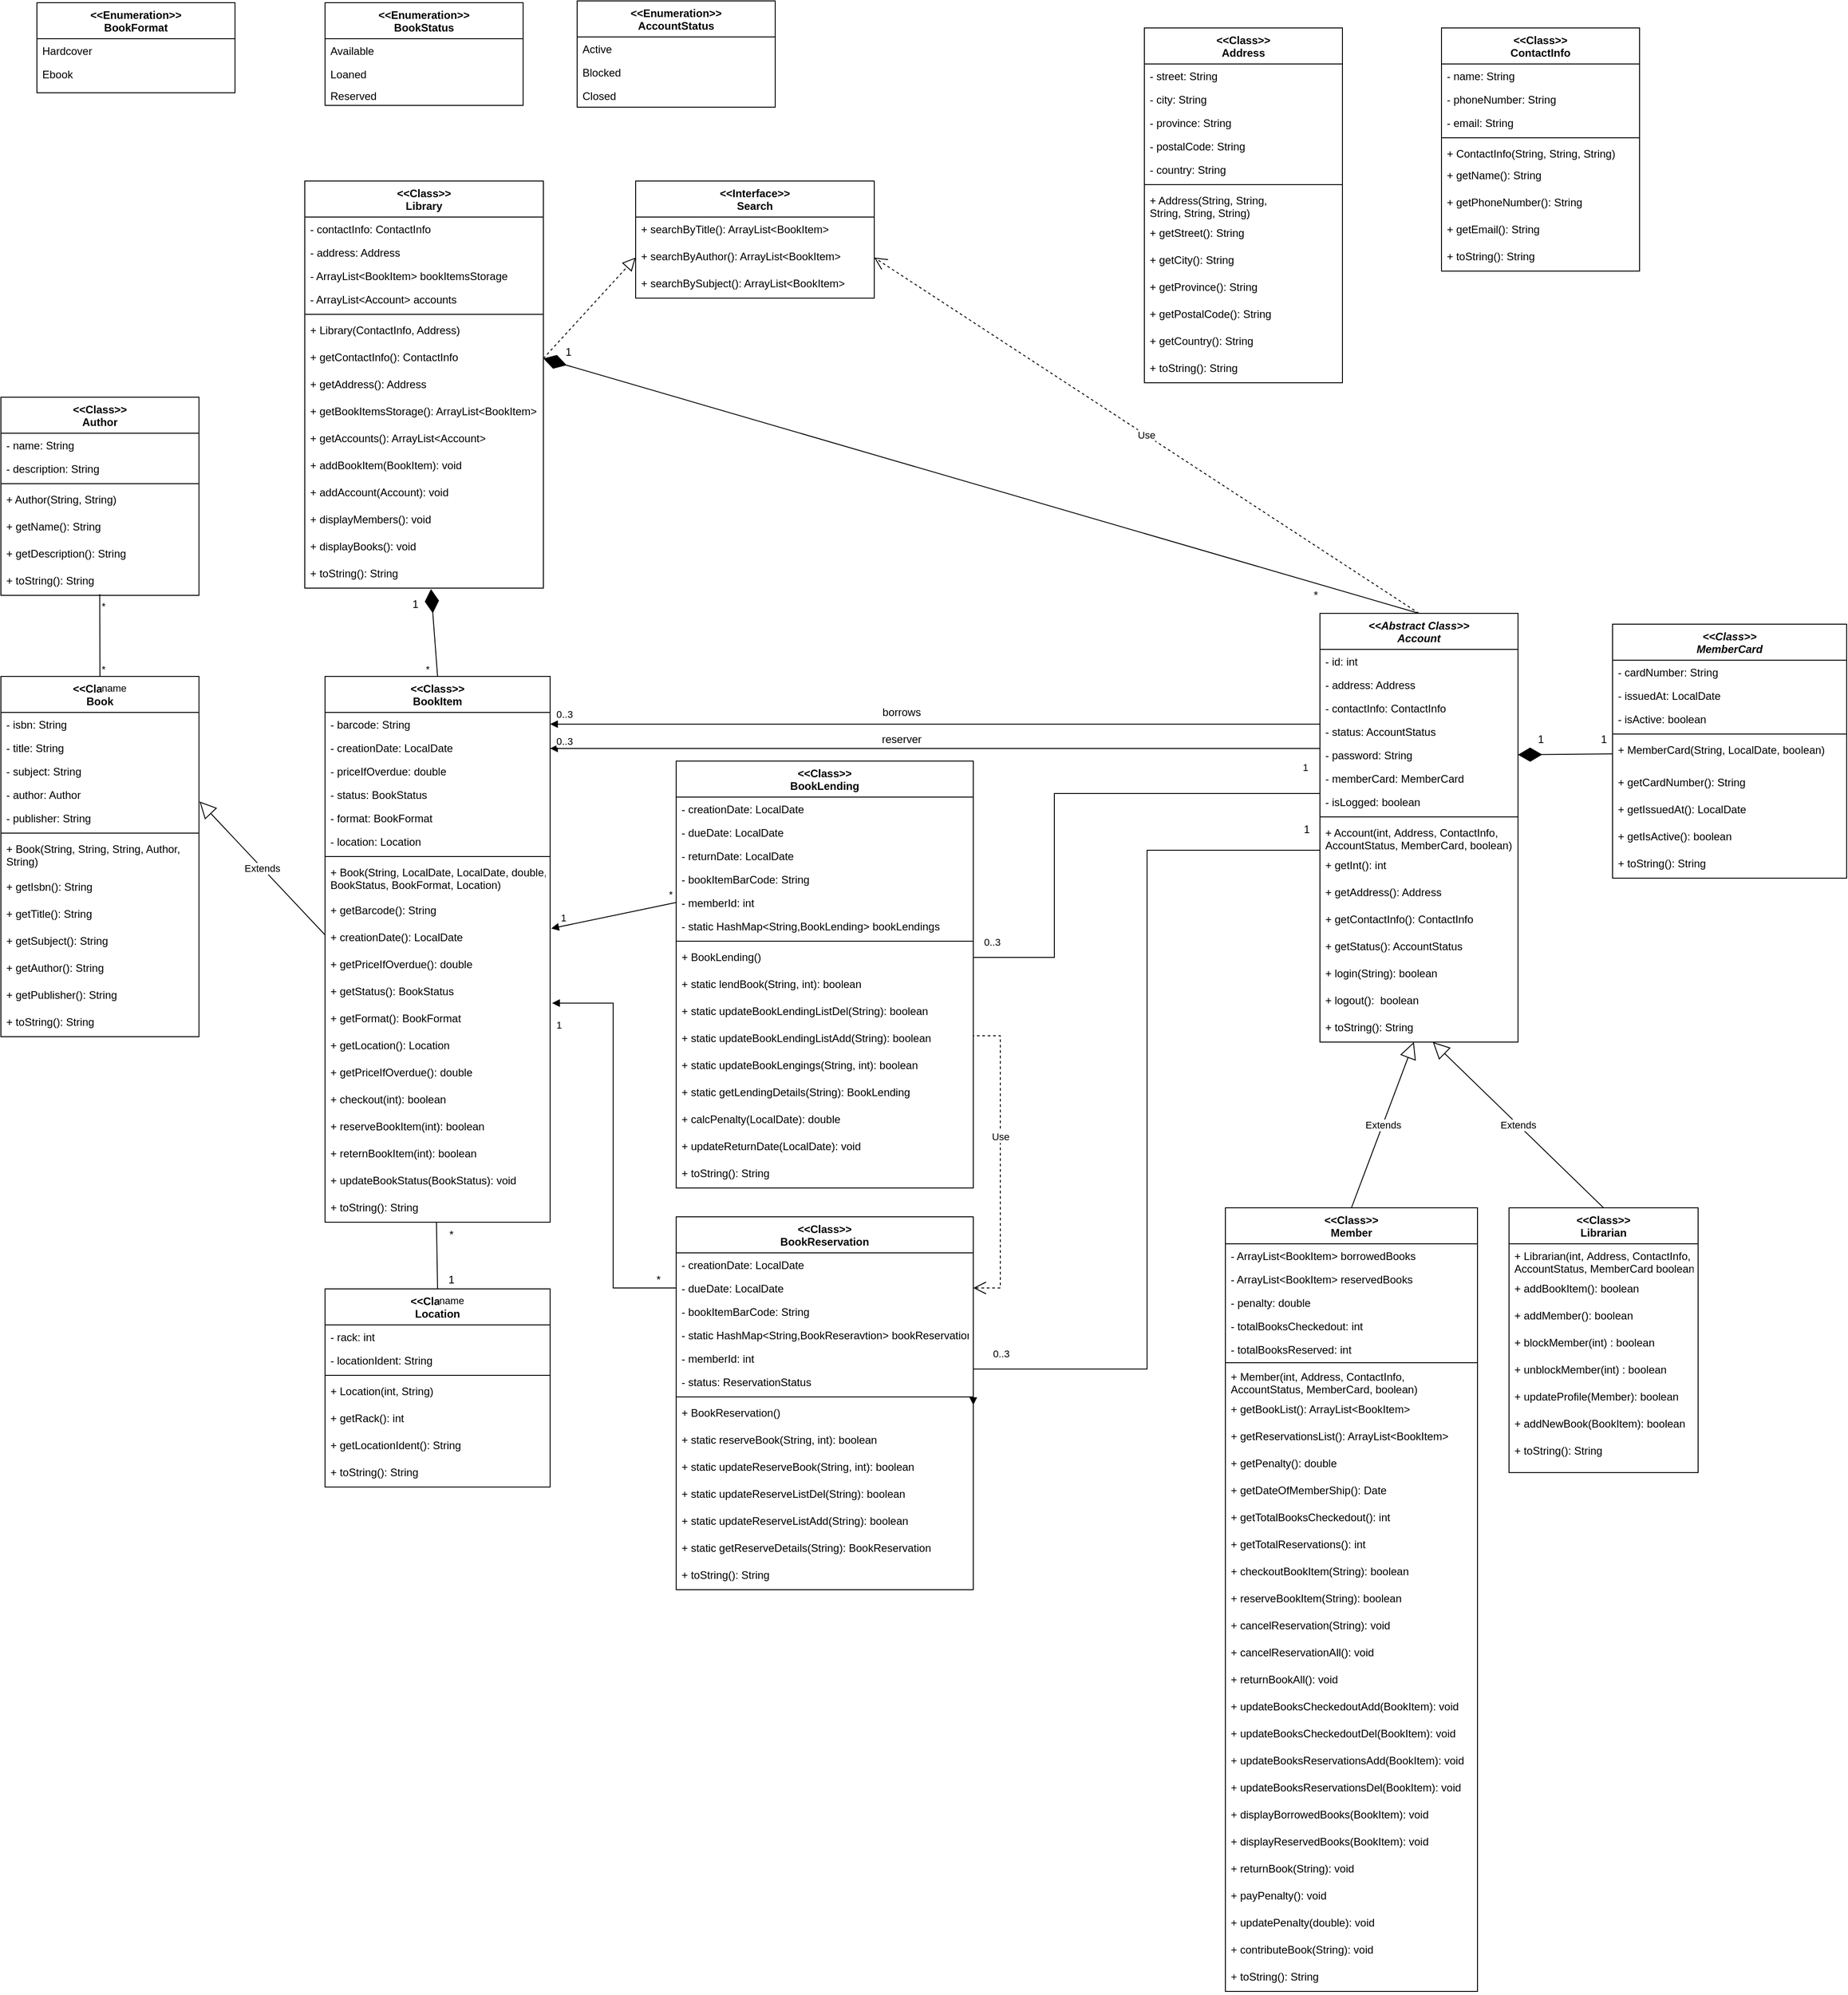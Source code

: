 <mxfile version="13.10.3" type="gitlab" pages="2">
  <diagram id="j5RqZ-FlXUw_-LL3KU4v" name="Page-main">
    <mxGraphModel dx="5927" dy="3191" grid="1" gridSize="10" guides="1" tooltips="1" connect="1" arrows="1" fold="1" page="1" pageScale="1" pageWidth="850" pageHeight="1100" math="0" shadow="0">
      <root>
        <mxCell id="n6DtQPw7ELiWkJUg39lU-0" />
        <mxCell id="n6DtQPw7ELiWkJUg39lU-1" parent="n6DtQPw7ELiWkJUg39lU-0" />
        <mxCell id="AvX2Y3dhOQ5Ngl9RCw7m-0" value="&lt;&lt;Abstract Class&gt;&gt;&#xa;Account" style="swimlane;fontStyle=3;align=center;verticalAlign=top;childLayout=stackLayout;horizontal=1;startSize=40;horizontalStack=0;resizeParent=1;resizeLast=0;collapsible=1;marginBottom=0;rounded=0;shadow=0;strokeWidth=1;" parent="n6DtQPw7ELiWkJUg39lU-1" vertex="1">
          <mxGeometry x="-425" y="230" width="220" height="476" as="geometry">
            <mxRectangle x="230" y="140" width="160" height="26" as="alternateBounds" />
          </mxGeometry>
        </mxCell>
        <mxCell id="AvX2Y3dhOQ5Ngl9RCw7m-3" value="- id: int " style="text;strokeColor=none;fillColor=none;align=left;verticalAlign=top;spacingLeft=4;spacingRight=4;overflow=hidden;rotatable=0;points=[[0,0.5],[1,0.5]];portConstraint=eastwest;" parent="AvX2Y3dhOQ5Ngl9RCw7m-0" vertex="1">
          <mxGeometry y="40" width="220" height="26" as="geometry" />
        </mxCell>
        <mxCell id="AvX2Y3dhOQ5Ngl9RCw7m-1" value="- address: Address" style="text;strokeColor=none;fillColor=none;align=left;verticalAlign=top;spacingLeft=4;spacingRight=4;overflow=hidden;rotatable=0;points=[[0,0.5],[1,0.5]];portConstraint=eastwest;" parent="AvX2Y3dhOQ5Ngl9RCw7m-0" vertex="1">
          <mxGeometry y="66" width="220" height="26" as="geometry" />
        </mxCell>
        <mxCell id="AvX2Y3dhOQ5Ngl9RCw7m-325" value="- contactInfo: ContactInfo" style="text;strokeColor=none;fillColor=none;align=left;verticalAlign=top;spacingLeft=4;spacingRight=4;overflow=hidden;rotatable=0;points=[[0,0.5],[1,0.5]];portConstraint=eastwest;" parent="AvX2Y3dhOQ5Ngl9RCw7m-0" vertex="1">
          <mxGeometry y="92" width="220" height="26" as="geometry" />
        </mxCell>
        <mxCell id="AvX2Y3dhOQ5Ngl9RCw7m-2" value="- status: AccountStatus " style="text;strokeColor=none;fillColor=none;align=left;verticalAlign=top;spacingLeft=4;spacingRight=4;overflow=hidden;rotatable=0;points=[[0,0.5],[1,0.5]];portConstraint=eastwest;" parent="AvX2Y3dhOQ5Ngl9RCw7m-0" vertex="1">
          <mxGeometry y="118" width="220" height="26" as="geometry" />
        </mxCell>
        <mxCell id="AvX2Y3dhOQ5Ngl9RCw7m-321" value="- password: String" style="text;strokeColor=none;fillColor=none;align=left;verticalAlign=top;spacingLeft=4;spacingRight=4;overflow=hidden;rotatable=0;points=[[0,0.5],[1,0.5]];portConstraint=eastwest;" parent="AvX2Y3dhOQ5Ngl9RCw7m-0" vertex="1">
          <mxGeometry y="144" width="220" height="26" as="geometry" />
        </mxCell>
        <mxCell id="OmvuaVl6YhN1AnPwvJK4-2" value="- memberCard: MemberCard" style="text;strokeColor=none;fillColor=none;align=left;verticalAlign=top;spacingLeft=4;spacingRight=4;overflow=hidden;rotatable=0;points=[[0,0.5],[1,0.5]];portConstraint=eastwest;" parent="AvX2Y3dhOQ5Ngl9RCw7m-0" vertex="1">
          <mxGeometry y="170" width="220" height="26" as="geometry" />
        </mxCell>
        <mxCell id="5uM958D2pLWOZt2dz1Sb-54" value="- isLogged: boolean" style="text;strokeColor=none;fillColor=none;align=left;verticalAlign=top;spacingLeft=4;spacingRight=4;overflow=hidden;rotatable=0;points=[[0,0.5],[1,0.5]];portConstraint=eastwest;" parent="AvX2Y3dhOQ5Ngl9RCw7m-0" vertex="1">
          <mxGeometry y="196" width="220" height="26" as="geometry" />
        </mxCell>
        <mxCell id="AvX2Y3dhOQ5Ngl9RCw7m-4" value="" style="line;html=1;strokeWidth=1;align=left;verticalAlign=middle;spacingTop=-1;spacingLeft=3;spacingRight=3;rotatable=0;labelPosition=right;points=[];portConstraint=eastwest;" parent="AvX2Y3dhOQ5Ngl9RCw7m-0" vertex="1">
          <mxGeometry y="222" width="220" height="8" as="geometry" />
        </mxCell>
        <mxCell id="AvX2Y3dhOQ5Ngl9RCw7m-5" value="+ Account(int, Address, ContactInfo, &#xa;AccountStatus, MemberCard, boolean)" style="text;strokeColor=none;fillColor=none;align=left;verticalAlign=top;spacingLeft=4;spacingRight=4;overflow=hidden;rotatable=0;points=[[0,0.5],[1,0.5]];portConstraint=eastwest;" parent="AvX2Y3dhOQ5Ngl9RCw7m-0" vertex="1">
          <mxGeometry y="230" width="220" height="36" as="geometry" />
        </mxCell>
        <mxCell id="AvX2Y3dhOQ5Ngl9RCw7m-6" value="+ getInt(): int" style="text;strokeColor=none;fillColor=none;align=left;verticalAlign=top;spacingLeft=4;spacingRight=4;overflow=hidden;rotatable=0;points=[[0,0.5],[1,0.5]];portConstraint=eastwest;" parent="AvX2Y3dhOQ5Ngl9RCw7m-0" vertex="1">
          <mxGeometry y="266" width="220" height="30" as="geometry" />
        </mxCell>
        <mxCell id="AvX2Y3dhOQ5Ngl9RCw7m-8" value="+ getAddress(): Address" style="text;strokeColor=none;fillColor=none;align=left;verticalAlign=top;spacingLeft=4;spacingRight=4;overflow=hidden;rotatable=0;points=[[0,0.5],[1,0.5]];portConstraint=eastwest;" parent="AvX2Y3dhOQ5Ngl9RCw7m-0" vertex="1">
          <mxGeometry y="296" width="220" height="30" as="geometry" />
        </mxCell>
        <mxCell id="AvX2Y3dhOQ5Ngl9RCw7m-9" value="+ getContactInfo(): ContactInfo" style="text;strokeColor=none;fillColor=none;align=left;verticalAlign=top;spacingLeft=4;spacingRight=4;overflow=hidden;rotatable=0;points=[[0,0.5],[1,0.5]];portConstraint=eastwest;" parent="AvX2Y3dhOQ5Ngl9RCw7m-0" vertex="1">
          <mxGeometry y="326" width="220" height="30" as="geometry" />
        </mxCell>
        <mxCell id="AvX2Y3dhOQ5Ngl9RCw7m-10" value="+ getStatus(): AccountStatus" style="text;strokeColor=none;fillColor=none;align=left;verticalAlign=top;spacingLeft=4;spacingRight=4;overflow=hidden;rotatable=0;points=[[0,0.5],[1,0.5]];portConstraint=eastwest;" parent="AvX2Y3dhOQ5Ngl9RCw7m-0" vertex="1">
          <mxGeometry y="356" width="220" height="30" as="geometry" />
        </mxCell>
        <mxCell id="AvX2Y3dhOQ5Ngl9RCw7m-12" value="+ login(String): boolean" style="text;strokeColor=none;fillColor=none;align=left;verticalAlign=top;spacingLeft=4;spacingRight=4;overflow=hidden;rotatable=0;points=[[0,0.5],[1,0.5]];portConstraint=eastwest;" parent="AvX2Y3dhOQ5Ngl9RCw7m-0" vertex="1">
          <mxGeometry y="386" width="220" height="30" as="geometry" />
        </mxCell>
        <mxCell id="AvX2Y3dhOQ5Ngl9RCw7m-13" value="+ logout():  boolean" style="text;strokeColor=none;fillColor=none;align=left;verticalAlign=top;spacingLeft=4;spacingRight=4;overflow=hidden;rotatable=0;points=[[0,0.5],[1,0.5]];portConstraint=eastwest;" parent="AvX2Y3dhOQ5Ngl9RCw7m-0" vertex="1">
          <mxGeometry y="416" width="220" height="30" as="geometry" />
        </mxCell>
        <mxCell id="AvX2Y3dhOQ5Ngl9RCw7m-14" value="+ toString(): String" style="text;strokeColor=none;fillColor=none;align=left;verticalAlign=top;spacingLeft=4;spacingRight=4;overflow=hidden;rotatable=0;points=[[0,0.5],[1,0.5]];portConstraint=eastwest;" parent="AvX2Y3dhOQ5Ngl9RCw7m-0" vertex="1">
          <mxGeometry y="446" width="220" height="30" as="geometry" />
        </mxCell>
        <mxCell id="AvX2Y3dhOQ5Ngl9RCw7m-15" value="&lt;&lt;Class&gt;&gt;&#xa;Member" style="swimlane;fontStyle=1;align=center;verticalAlign=top;childLayout=stackLayout;horizontal=1;startSize=40;horizontalStack=0;resizeParent=1;resizeLast=0;collapsible=1;marginBottom=0;rounded=0;shadow=0;strokeWidth=1;" parent="n6DtQPw7ELiWkJUg39lU-1" vertex="1">
          <mxGeometry x="-530" y="890" width="280" height="870" as="geometry">
            <mxRectangle x="130" y="380" width="160" height="26" as="alternateBounds" />
          </mxGeometry>
        </mxCell>
        <mxCell id="AvX2Y3dhOQ5Ngl9RCw7m-16" value="- ArrayList&lt;BookItem&gt; borrowedBooks" style="text;align=left;verticalAlign=top;spacingLeft=4;spacingRight=4;overflow=hidden;rotatable=0;points=[[0,0.5],[1,0.5]];portConstraint=eastwest;rounded=0;shadow=0;html=0;" parent="AvX2Y3dhOQ5Ngl9RCw7m-15" vertex="1">
          <mxGeometry y="40" width="280" height="26" as="geometry" />
        </mxCell>
        <mxCell id="5uM958D2pLWOZt2dz1Sb-52" value="- ArrayList&lt;BookItem&gt; reservedBooks" style="text;align=left;verticalAlign=top;spacingLeft=4;spacingRight=4;overflow=hidden;rotatable=0;points=[[0,0.5],[1,0.5]];portConstraint=eastwest;rounded=0;shadow=0;html=0;" parent="AvX2Y3dhOQ5Ngl9RCw7m-15" vertex="1">
          <mxGeometry y="66" width="280" height="26" as="geometry" />
        </mxCell>
        <mxCell id="AvX2Y3dhOQ5Ngl9RCw7m-17" value="- penalty: double" style="text;align=left;verticalAlign=top;spacingLeft=4;spacingRight=4;overflow=hidden;rotatable=0;points=[[0,0.5],[1,0.5]];portConstraint=eastwest;rounded=0;shadow=0;html=0;" parent="AvX2Y3dhOQ5Ngl9RCw7m-15" vertex="1">
          <mxGeometry y="92" width="280" height="26" as="geometry" />
        </mxCell>
        <mxCell id="AvX2Y3dhOQ5Ngl9RCw7m-18" value="- totalBooksCheckedout: int" style="text;align=left;verticalAlign=top;spacingLeft=4;spacingRight=4;overflow=hidden;rotatable=0;points=[[0,0.5],[1,0.5]];portConstraint=eastwest;rounded=0;shadow=0;html=0;" parent="AvX2Y3dhOQ5Ngl9RCw7m-15" vertex="1">
          <mxGeometry y="118" width="280" height="26" as="geometry" />
        </mxCell>
        <mxCell id="5uM958D2pLWOZt2dz1Sb-53" value="- totalBooksReserved: int" style="text;align=left;verticalAlign=top;spacingLeft=4;spacingRight=4;overflow=hidden;rotatable=0;points=[[0,0.5],[1,0.5]];portConstraint=eastwest;rounded=0;shadow=0;html=0;" parent="AvX2Y3dhOQ5Ngl9RCw7m-15" vertex="1">
          <mxGeometry y="144" width="280" height="26" as="geometry" />
        </mxCell>
        <mxCell id="AvX2Y3dhOQ5Ngl9RCw7m-19" value="" style="line;html=1;strokeWidth=1;align=left;verticalAlign=middle;spacingTop=-1;spacingLeft=3;spacingRight=3;rotatable=0;labelPosition=right;points=[];portConstraint=eastwest;" parent="AvX2Y3dhOQ5Ngl9RCw7m-15" vertex="1">
          <mxGeometry y="170" width="280" height="4" as="geometry" />
        </mxCell>
        <mxCell id="AvX2Y3dhOQ5Ngl9RCw7m-20" value="+ Member(int, Address, ContactInfo, &#xa;AccountStatus, MemberCard, boolean)" style="text;strokeColor=none;fillColor=none;align=left;verticalAlign=top;spacingLeft=4;spacingRight=4;overflow=hidden;rotatable=0;points=[[0,0.5],[1,0.5]];portConstraint=eastwest;" parent="AvX2Y3dhOQ5Ngl9RCw7m-15" vertex="1">
          <mxGeometry y="174" width="280" height="36" as="geometry" />
        </mxCell>
        <mxCell id="5uM958D2pLWOZt2dz1Sb-58" value="+ getBookList(): ArrayList&lt;BookItem&gt;&#xa;" style="text;strokeColor=none;fillColor=none;align=left;verticalAlign=top;spacingLeft=4;spacingRight=4;overflow=hidden;rotatable=0;points=[[0,0.5],[1,0.5]];portConstraint=eastwest;" parent="AvX2Y3dhOQ5Ngl9RCw7m-15" vertex="1">
          <mxGeometry y="210" width="280" height="30" as="geometry" />
        </mxCell>
        <mxCell id="AvX2Y3dhOQ5Ngl9RCw7m-21" value="+ getReservationsList(): ArrayList&lt;BookItem&gt;&#xa;" style="text;strokeColor=none;fillColor=none;align=left;verticalAlign=top;spacingLeft=4;spacingRight=4;overflow=hidden;rotatable=0;points=[[0,0.5],[1,0.5]];portConstraint=eastwest;" parent="AvX2Y3dhOQ5Ngl9RCw7m-15" vertex="1">
          <mxGeometry y="240" width="280" height="30" as="geometry" />
        </mxCell>
        <mxCell id="5uM958D2pLWOZt2dz1Sb-59" value="+ getPenalty(): double&#xa;" style="text;strokeColor=none;fillColor=none;align=left;verticalAlign=top;spacingLeft=4;spacingRight=4;overflow=hidden;rotatable=0;points=[[0,0.5],[1,0.5]];portConstraint=eastwest;" parent="AvX2Y3dhOQ5Ngl9RCw7m-15" vertex="1">
          <mxGeometry y="270" width="280" height="30" as="geometry" />
        </mxCell>
        <mxCell id="5uM958D2pLWOZt2dz1Sb-60" value="+ getDateOfMemberShip(): Date&#xa;" style="text;strokeColor=none;fillColor=none;align=left;verticalAlign=top;spacingLeft=4;spacingRight=4;overflow=hidden;rotatable=0;points=[[0,0.5],[1,0.5]];portConstraint=eastwest;" parent="AvX2Y3dhOQ5Ngl9RCw7m-15" vertex="1">
          <mxGeometry y="300" width="280" height="30" as="geometry" />
        </mxCell>
        <mxCell id="5uM958D2pLWOZt2dz1Sb-61" value="+ getTotalBooksCheckedout(): int&#xa;" style="text;strokeColor=none;fillColor=none;align=left;verticalAlign=top;spacingLeft=4;spacingRight=4;overflow=hidden;rotatable=0;points=[[0,0.5],[1,0.5]];portConstraint=eastwest;" parent="AvX2Y3dhOQ5Ngl9RCw7m-15" vertex="1">
          <mxGeometry y="330" width="280" height="30" as="geometry" />
        </mxCell>
        <mxCell id="AvX2Y3dhOQ5Ngl9RCw7m-22" value="+ getTotalReservations(): int&#xa;" style="text;strokeColor=none;fillColor=none;align=left;verticalAlign=top;spacingLeft=4;spacingRight=4;overflow=hidden;rotatable=0;points=[[0,0.5],[1,0.5]];portConstraint=eastwest;" parent="AvX2Y3dhOQ5Ngl9RCw7m-15" vertex="1">
          <mxGeometry y="360" width="280" height="30" as="geometry" />
        </mxCell>
        <mxCell id="sjq5yqBdL3IrSckFW-4w-15" value="+ checkoutBookItem(String): boolean&#xa;" style="text;strokeColor=none;fillColor=none;align=left;verticalAlign=top;spacingLeft=4;spacingRight=4;overflow=hidden;rotatable=0;points=[[0,0.5],[1,0.5]];portConstraint=eastwest;" vertex="1" parent="AvX2Y3dhOQ5Ngl9RCw7m-15">
          <mxGeometry y="390" width="280" height="30" as="geometry" />
        </mxCell>
        <mxCell id="AvX2Y3dhOQ5Ngl9RCw7m-23" value="+ reserveBookItem(String): boolean&#xa;" style="text;strokeColor=none;fillColor=none;align=left;verticalAlign=top;spacingLeft=4;spacingRight=4;overflow=hidden;rotatable=0;points=[[0,0.5],[1,0.5]];portConstraint=eastwest;" parent="AvX2Y3dhOQ5Ngl9RCw7m-15" vertex="1">
          <mxGeometry y="420" width="280" height="30" as="geometry" />
        </mxCell>
        <mxCell id="sjq5yqBdL3IrSckFW-4w-23" value="+ cancelReservation(String): void&#xa;" style="text;strokeColor=none;fillColor=none;align=left;verticalAlign=top;spacingLeft=4;spacingRight=4;overflow=hidden;rotatable=0;points=[[0,0.5],[1,0.5]];portConstraint=eastwest;" vertex="1" parent="AvX2Y3dhOQ5Ngl9RCw7m-15">
          <mxGeometry y="450" width="280" height="30" as="geometry" />
        </mxCell>
        <mxCell id="sjq5yqBdL3IrSckFW-4w-24" value="+ cancelReservationAll(): void&#xa;" style="text;strokeColor=none;fillColor=none;align=left;verticalAlign=top;spacingLeft=4;spacingRight=4;overflow=hidden;rotatable=0;points=[[0,0.5],[1,0.5]];portConstraint=eastwest;" vertex="1" parent="AvX2Y3dhOQ5Ngl9RCw7m-15">
          <mxGeometry y="480" width="280" height="30" as="geometry" />
        </mxCell>
        <mxCell id="sjq5yqBdL3IrSckFW-4w-16" value="+ returnBookAll(): void&#xa;" style="text;strokeColor=none;fillColor=none;align=left;verticalAlign=top;spacingLeft=4;spacingRight=4;overflow=hidden;rotatable=0;points=[[0,0.5],[1,0.5]];portConstraint=eastwest;" vertex="1" parent="AvX2Y3dhOQ5Ngl9RCw7m-15">
          <mxGeometry y="510" width="280" height="30" as="geometry" />
        </mxCell>
        <mxCell id="sjq5yqBdL3IrSckFW-4w-17" value="+ updateBooksCheckedoutAdd(BookItem): void&#xa;" style="text;strokeColor=none;fillColor=none;align=left;verticalAlign=top;spacingLeft=4;spacingRight=4;overflow=hidden;rotatable=0;points=[[0,0.5],[1,0.5]];portConstraint=eastwest;" vertex="1" parent="AvX2Y3dhOQ5Ngl9RCw7m-15">
          <mxGeometry y="540" width="280" height="30" as="geometry" />
        </mxCell>
        <mxCell id="sjq5yqBdL3IrSckFW-4w-18" value="+ updateBooksCheckedoutDel(BookItem): void&#xa;" style="text;strokeColor=none;fillColor=none;align=left;verticalAlign=top;spacingLeft=4;spacingRight=4;overflow=hidden;rotatable=0;points=[[0,0.5],[1,0.5]];portConstraint=eastwest;" vertex="1" parent="AvX2Y3dhOQ5Ngl9RCw7m-15">
          <mxGeometry y="570" width="280" height="30" as="geometry" />
        </mxCell>
        <mxCell id="sjq5yqBdL3IrSckFW-4w-19" value="+ updateBooksReservationsAdd(BookItem): void&#xa;" style="text;strokeColor=none;fillColor=none;align=left;verticalAlign=top;spacingLeft=4;spacingRight=4;overflow=hidden;rotatable=0;points=[[0,0.5],[1,0.5]];portConstraint=eastwest;" vertex="1" parent="AvX2Y3dhOQ5Ngl9RCw7m-15">
          <mxGeometry y="600" width="280" height="30" as="geometry" />
        </mxCell>
        <mxCell id="sjq5yqBdL3IrSckFW-4w-20" value="+ updateBooksReservationsDel(BookItem): void&#xa;" style="text;strokeColor=none;fillColor=none;align=left;verticalAlign=top;spacingLeft=4;spacingRight=4;overflow=hidden;rotatable=0;points=[[0,0.5],[1,0.5]];portConstraint=eastwest;" vertex="1" parent="AvX2Y3dhOQ5Ngl9RCw7m-15">
          <mxGeometry y="630" width="280" height="30" as="geometry" />
        </mxCell>
        <mxCell id="sjq5yqBdL3IrSckFW-4w-21" value="+ displayBorrowedBooks(BookItem): void&#xa;" style="text;strokeColor=none;fillColor=none;align=left;verticalAlign=top;spacingLeft=4;spacingRight=4;overflow=hidden;rotatable=0;points=[[0,0.5],[1,0.5]];portConstraint=eastwest;" vertex="1" parent="AvX2Y3dhOQ5Ngl9RCw7m-15">
          <mxGeometry y="660" width="280" height="30" as="geometry" />
        </mxCell>
        <mxCell id="OmvuaVl6YhN1AnPwvJK4-3" value="+ displayReservedBooks(BookItem): void&#xa;" style="text;strokeColor=none;fillColor=none;align=left;verticalAlign=top;spacingLeft=4;spacingRight=4;overflow=hidden;rotatable=0;points=[[0,0.5],[1,0.5]];portConstraint=eastwest;" parent="AvX2Y3dhOQ5Ngl9RCw7m-15" vertex="1">
          <mxGeometry y="690" width="280" height="30" as="geometry" />
        </mxCell>
        <mxCell id="AvX2Y3dhOQ5Ngl9RCw7m-24" value="+ returnBook(String): void&#xa;" style="text;strokeColor=none;fillColor=none;align=left;verticalAlign=top;spacingLeft=4;spacingRight=4;overflow=hidden;rotatable=0;points=[[0,0.5],[1,0.5]];portConstraint=eastwest;" parent="AvX2Y3dhOQ5Ngl9RCw7m-15" vertex="1">
          <mxGeometry y="720" width="280" height="30" as="geometry" />
        </mxCell>
        <mxCell id="sjq5yqBdL3IrSckFW-4w-22" value="+ payPenalty(): void&#xa;" style="text;strokeColor=none;fillColor=none;align=left;verticalAlign=top;spacingLeft=4;spacingRight=4;overflow=hidden;rotatable=0;points=[[0,0.5],[1,0.5]];portConstraint=eastwest;" vertex="1" parent="AvX2Y3dhOQ5Ngl9RCw7m-15">
          <mxGeometry y="750" width="280" height="30" as="geometry" />
        </mxCell>
        <mxCell id="AvX2Y3dhOQ5Ngl9RCw7m-25" value="+ updatePenalty(double): void&#xa;" style="text;strokeColor=none;fillColor=none;align=left;verticalAlign=top;spacingLeft=4;spacingRight=4;overflow=hidden;rotatable=0;points=[[0,0.5],[1,0.5]];portConstraint=eastwest;" parent="AvX2Y3dhOQ5Ngl9RCw7m-15" vertex="1">
          <mxGeometry y="780" width="280" height="30" as="geometry" />
        </mxCell>
        <mxCell id="AvX2Y3dhOQ5Ngl9RCw7m-26" value="+ contributeBook(String): void&#xa;" style="text;strokeColor=none;fillColor=none;align=left;verticalAlign=top;spacingLeft=4;spacingRight=4;overflow=hidden;rotatable=0;points=[[0,0.5],[1,0.5]];portConstraint=eastwest;" parent="AvX2Y3dhOQ5Ngl9RCw7m-15" vertex="1">
          <mxGeometry y="810" width="280" height="30" as="geometry" />
        </mxCell>
        <mxCell id="AvX2Y3dhOQ5Ngl9RCw7m-28" value="+ toString(): String" style="text;strokeColor=none;fillColor=none;align=left;verticalAlign=top;spacingLeft=4;spacingRight=4;overflow=hidden;rotatable=0;points=[[0,0.5],[1,0.5]];portConstraint=eastwest;" parent="AvX2Y3dhOQ5Ngl9RCw7m-15" vertex="1">
          <mxGeometry y="840" width="280" height="30" as="geometry" />
        </mxCell>
        <mxCell id="AvX2Y3dhOQ5Ngl9RCw7m-29" value="&lt;&lt;Class&gt;&gt;&#xa;Librarian" style="swimlane;fontStyle=1;align=center;verticalAlign=top;childLayout=stackLayout;horizontal=1;startSize=40;horizontalStack=0;resizeParent=1;resizeLast=0;collapsible=1;marginBottom=0;rounded=0;shadow=0;strokeWidth=1;" parent="n6DtQPw7ELiWkJUg39lU-1" vertex="1">
          <mxGeometry x="-215" y="890" width="210" height="294" as="geometry">
            <mxRectangle x="340" y="380" width="170" height="26" as="alternateBounds" />
          </mxGeometry>
        </mxCell>
        <mxCell id="AvX2Y3dhOQ5Ngl9RCw7m-31" value="+ Librarian(int, Address, ContactInfo, &#xa;AccountStatus, MemberCard boolean)" style="text;strokeColor=none;fillColor=none;align=left;verticalAlign=top;spacingLeft=4;spacingRight=4;overflow=hidden;rotatable=0;points=[[0,0.5],[1,0.5]];portConstraint=eastwest;" parent="AvX2Y3dhOQ5Ngl9RCw7m-29" vertex="1">
          <mxGeometry y="40" width="210" height="36" as="geometry" />
        </mxCell>
        <mxCell id="AvX2Y3dhOQ5Ngl9RCw7m-32" value="+ addBookItem(): boolean" style="text;strokeColor=none;fillColor=none;align=left;verticalAlign=top;spacingLeft=4;spacingRight=4;overflow=hidden;rotatable=0;points=[[0,0.5],[1,0.5]];portConstraint=eastwest;" parent="AvX2Y3dhOQ5Ngl9RCw7m-29" vertex="1">
          <mxGeometry y="76" width="210" height="30" as="geometry" />
        </mxCell>
        <mxCell id="5uM958D2pLWOZt2dz1Sb-63" value="+ addMember(): boolean" style="text;strokeColor=none;fillColor=none;align=left;verticalAlign=top;spacingLeft=4;spacingRight=4;overflow=hidden;rotatable=0;points=[[0,0.5],[1,0.5]];portConstraint=eastwest;" parent="AvX2Y3dhOQ5Ngl9RCw7m-29" vertex="1">
          <mxGeometry y="106" width="210" height="30" as="geometry" />
        </mxCell>
        <mxCell id="AvX2Y3dhOQ5Ngl9RCw7m-33" value="+ blockMember(int) : boolean" style="text;strokeColor=none;fillColor=none;align=left;verticalAlign=top;spacingLeft=4;spacingRight=4;overflow=hidden;rotatable=0;points=[[0,0.5],[1,0.5]];portConstraint=eastwest;" parent="AvX2Y3dhOQ5Ngl9RCw7m-29" vertex="1">
          <mxGeometry y="136" width="210" height="30" as="geometry" />
        </mxCell>
        <mxCell id="5uM958D2pLWOZt2dz1Sb-62" value="+ unblockMember(int) : boolean" style="text;strokeColor=none;fillColor=none;align=left;verticalAlign=top;spacingLeft=4;spacingRight=4;overflow=hidden;rotatable=0;points=[[0,0.5],[1,0.5]];portConstraint=eastwest;" parent="AvX2Y3dhOQ5Ngl9RCw7m-29" vertex="1">
          <mxGeometry y="166" width="210" height="30" as="geometry" />
        </mxCell>
        <mxCell id="5uM958D2pLWOZt2dz1Sb-64" value="+ updateProfile(Member): boolean" style="text;strokeColor=none;fillColor=none;align=left;verticalAlign=top;spacingLeft=4;spacingRight=4;overflow=hidden;rotatable=0;points=[[0,0.5],[1,0.5]];portConstraint=eastwest;" parent="AvX2Y3dhOQ5Ngl9RCw7m-29" vertex="1">
          <mxGeometry y="196" width="210" height="30" as="geometry" />
        </mxCell>
        <mxCell id="AvX2Y3dhOQ5Ngl9RCw7m-35" value="+ addNewBook(BookItem): boolean&#xa;" style="text;strokeColor=none;fillColor=none;align=left;verticalAlign=top;spacingLeft=4;spacingRight=4;overflow=hidden;rotatable=0;points=[[0,0.5],[1,0.5]];portConstraint=eastwest;" parent="AvX2Y3dhOQ5Ngl9RCw7m-29" vertex="1">
          <mxGeometry y="226" width="210" height="30" as="geometry" />
        </mxCell>
        <mxCell id="AvX2Y3dhOQ5Ngl9RCw7m-37" value="+ toString(): String" style="text;strokeColor=none;fillColor=none;align=left;verticalAlign=top;spacingLeft=4;spacingRight=4;overflow=hidden;rotatable=0;points=[[0,0.5],[1,0.5]];portConstraint=eastwest;" parent="AvX2Y3dhOQ5Ngl9RCw7m-29" vertex="1">
          <mxGeometry y="256" width="210" height="30" as="geometry" />
        </mxCell>
        <mxCell id="AvX2Y3dhOQ5Ngl9RCw7m-102" value="&lt;&lt;Class&gt;&gt;&#xa;Book" style="swimlane;fontStyle=1;align=center;verticalAlign=top;childLayout=stackLayout;horizontal=1;startSize=40;horizontalStack=0;resizeParent=1;resizeParentMax=0;resizeLast=0;collapsible=1;marginBottom=0;" parent="n6DtQPw7ELiWkJUg39lU-1" vertex="1">
          <mxGeometry x="-1890" y="300" width="220" height="400" as="geometry" />
        </mxCell>
        <mxCell id="AvX2Y3dhOQ5Ngl9RCw7m-104" value="- isbn: String" style="text;strokeColor=none;fillColor=none;align=left;verticalAlign=top;spacingLeft=4;spacingRight=4;overflow=hidden;rotatable=0;points=[[0,0.5],[1,0.5]];portConstraint=eastwest;" parent="AvX2Y3dhOQ5Ngl9RCw7m-102" vertex="1">
          <mxGeometry y="40" width="220" height="26" as="geometry" />
        </mxCell>
        <mxCell id="AvX2Y3dhOQ5Ngl9RCw7m-103" value="- title: String" style="text;strokeColor=none;fillColor=none;align=left;verticalAlign=top;spacingLeft=4;spacingRight=4;overflow=hidden;rotatable=0;points=[[0,0.5],[1,0.5]];portConstraint=eastwest;" parent="AvX2Y3dhOQ5Ngl9RCw7m-102" vertex="1">
          <mxGeometry y="66" width="220" height="26" as="geometry" />
        </mxCell>
        <mxCell id="AvX2Y3dhOQ5Ngl9RCw7m-106" value="- subject: String&#xa;" style="text;strokeColor=none;fillColor=none;align=left;verticalAlign=top;spacingLeft=4;spacingRight=4;overflow=hidden;rotatable=0;points=[[0,0.5],[1,0.5]];portConstraint=eastwest;" parent="AvX2Y3dhOQ5Ngl9RCw7m-102" vertex="1">
          <mxGeometry y="92" width="220" height="26" as="geometry" />
        </mxCell>
        <mxCell id="AvX2Y3dhOQ5Ngl9RCw7m-105" value="- author: Author" style="text;strokeColor=none;fillColor=none;align=left;verticalAlign=top;spacingLeft=4;spacingRight=4;overflow=hidden;rotatable=0;points=[[0,0.5],[1,0.5]];portConstraint=eastwest;" parent="AvX2Y3dhOQ5Ngl9RCw7m-102" vertex="1">
          <mxGeometry y="118" width="220" height="26" as="geometry" />
        </mxCell>
        <mxCell id="AvX2Y3dhOQ5Ngl9RCw7m-107" value="- publisher: String&#xa;" style="text;strokeColor=none;fillColor=none;align=left;verticalAlign=top;spacingLeft=4;spacingRight=4;overflow=hidden;rotatable=0;points=[[0,0.5],[1,0.5]];portConstraint=eastwest;" parent="AvX2Y3dhOQ5Ngl9RCw7m-102" vertex="1">
          <mxGeometry y="144" width="220" height="26" as="geometry" />
        </mxCell>
        <mxCell id="AvX2Y3dhOQ5Ngl9RCw7m-111" value="" style="line;strokeWidth=1;fillColor=none;align=left;verticalAlign=middle;spacingTop=-1;spacingLeft=3;spacingRight=3;rotatable=0;labelPosition=right;points=[];portConstraint=eastwest;" parent="AvX2Y3dhOQ5Ngl9RCw7m-102" vertex="1">
          <mxGeometry y="170" width="220" height="8" as="geometry" />
        </mxCell>
        <mxCell id="AvX2Y3dhOQ5Ngl9RCw7m-112" value="+ Book(String, String, String, Author, &#xa;String) &#xa;" style="text;strokeColor=none;fillColor=none;align=left;verticalAlign=top;spacingLeft=4;spacingRight=4;overflow=hidden;rotatable=0;points=[[0,0.5],[1,0.5]];portConstraint=eastwest;" parent="AvX2Y3dhOQ5Ngl9RCw7m-102" vertex="1">
          <mxGeometry y="178" width="220" height="42" as="geometry" />
        </mxCell>
        <mxCell id="AvX2Y3dhOQ5Ngl9RCw7m-114" value="+ getIsbn(): String" style="text;strokeColor=none;fillColor=none;align=left;verticalAlign=top;spacingLeft=4;spacingRight=4;overflow=hidden;rotatable=0;points=[[0,0.5],[1,0.5]];portConstraint=eastwest;" parent="AvX2Y3dhOQ5Ngl9RCw7m-102" vertex="1">
          <mxGeometry y="220" width="220" height="30" as="geometry" />
        </mxCell>
        <mxCell id="AvX2Y3dhOQ5Ngl9RCw7m-171" value="+ getTitle(): String" style="text;strokeColor=none;fillColor=none;align=left;verticalAlign=top;spacingLeft=4;spacingRight=4;overflow=hidden;rotatable=0;points=[[0,0.5],[1,0.5]];portConstraint=eastwest;" parent="AvX2Y3dhOQ5Ngl9RCw7m-102" vertex="1">
          <mxGeometry y="250" width="220" height="30" as="geometry" />
        </mxCell>
        <mxCell id="AvX2Y3dhOQ5Ngl9RCw7m-172" value="+ getSubject(): String" style="text;strokeColor=none;fillColor=none;align=left;verticalAlign=top;spacingLeft=4;spacingRight=4;overflow=hidden;rotatable=0;points=[[0,0.5],[1,0.5]];portConstraint=eastwest;" parent="AvX2Y3dhOQ5Ngl9RCw7m-102" vertex="1">
          <mxGeometry y="280" width="220" height="30" as="geometry" />
        </mxCell>
        <mxCell id="AvX2Y3dhOQ5Ngl9RCw7m-173" value="+ getAuthor(): String" style="text;strokeColor=none;fillColor=none;align=left;verticalAlign=top;spacingLeft=4;spacingRight=4;overflow=hidden;rotatable=0;points=[[0,0.5],[1,0.5]];portConstraint=eastwest;" parent="AvX2Y3dhOQ5Ngl9RCw7m-102" vertex="1">
          <mxGeometry y="310" width="220" height="30" as="geometry" />
        </mxCell>
        <mxCell id="AvX2Y3dhOQ5Ngl9RCw7m-113" value="+ getPublisher(): String" style="text;strokeColor=none;fillColor=none;align=left;verticalAlign=top;spacingLeft=4;spacingRight=4;overflow=hidden;rotatable=0;points=[[0,0.5],[1,0.5]];portConstraint=eastwest;" parent="AvX2Y3dhOQ5Ngl9RCw7m-102" vertex="1">
          <mxGeometry y="340" width="220" height="30" as="geometry" />
        </mxCell>
        <mxCell id="AvX2Y3dhOQ5Ngl9RCw7m-121" value="+ toString(): String" style="text;strokeColor=none;fillColor=none;align=left;verticalAlign=top;spacingLeft=4;spacingRight=4;overflow=hidden;rotatable=0;points=[[0,0.5],[1,0.5]];portConstraint=eastwest;" parent="AvX2Y3dhOQ5Ngl9RCw7m-102" vertex="1">
          <mxGeometry y="370" width="220" height="30" as="geometry" />
        </mxCell>
        <mxCell id="AvX2Y3dhOQ5Ngl9RCw7m-174" value="&lt;&lt;Class&gt;&gt;&#xa;Author" style="swimlane;fontStyle=1;align=center;verticalAlign=top;childLayout=stackLayout;horizontal=1;startSize=40;horizontalStack=0;resizeParent=1;resizeParentMax=0;resizeLast=0;collapsible=1;marginBottom=0;" parent="n6DtQPw7ELiWkJUg39lU-1" vertex="1">
          <mxGeometry x="-1890" y="-10" width="220" height="220" as="geometry" />
        </mxCell>
        <mxCell id="AvX2Y3dhOQ5Ngl9RCw7m-175" value="- name: String" style="text;strokeColor=none;fillColor=none;align=left;verticalAlign=top;spacingLeft=4;spacingRight=4;overflow=hidden;rotatable=0;points=[[0,0.5],[1,0.5]];portConstraint=eastwest;" parent="AvX2Y3dhOQ5Ngl9RCw7m-174" vertex="1">
          <mxGeometry y="40" width="220" height="26" as="geometry" />
        </mxCell>
        <mxCell id="AvX2Y3dhOQ5Ngl9RCw7m-176" value="- description: String" style="text;strokeColor=none;fillColor=none;align=left;verticalAlign=top;spacingLeft=4;spacingRight=4;overflow=hidden;rotatable=0;points=[[0,0.5],[1,0.5]];portConstraint=eastwest;" parent="AvX2Y3dhOQ5Ngl9RCw7m-174" vertex="1">
          <mxGeometry y="66" width="220" height="26" as="geometry" />
        </mxCell>
        <mxCell id="AvX2Y3dhOQ5Ngl9RCw7m-180" value="" style="line;strokeWidth=1;fillColor=none;align=left;verticalAlign=middle;spacingTop=-1;spacingLeft=3;spacingRight=3;rotatable=0;labelPosition=right;points=[];portConstraint=eastwest;" parent="AvX2Y3dhOQ5Ngl9RCw7m-174" vertex="1">
          <mxGeometry y="92" width="220" height="8" as="geometry" />
        </mxCell>
        <mxCell id="AvX2Y3dhOQ5Ngl9RCw7m-181" value="+ Author(String, String) &#xa;" style="text;strokeColor=none;fillColor=none;align=left;verticalAlign=top;spacingLeft=4;spacingRight=4;overflow=hidden;rotatable=0;points=[[0,0.5],[1,0.5]];portConstraint=eastwest;" parent="AvX2Y3dhOQ5Ngl9RCw7m-174" vertex="1">
          <mxGeometry y="100" width="220" height="30" as="geometry" />
        </mxCell>
        <mxCell id="AvX2Y3dhOQ5Ngl9RCw7m-188" value="+ getName(): String" style="text;strokeColor=none;fillColor=none;align=left;verticalAlign=top;spacingLeft=4;spacingRight=4;overflow=hidden;rotatable=0;points=[[0,0.5],[1,0.5]];portConstraint=eastwest;" parent="AvX2Y3dhOQ5Ngl9RCw7m-174" vertex="1">
          <mxGeometry y="130" width="220" height="30" as="geometry" />
        </mxCell>
        <mxCell id="AvX2Y3dhOQ5Ngl9RCw7m-182" value="+ getDescription(): String" style="text;strokeColor=none;fillColor=none;align=left;verticalAlign=top;spacingLeft=4;spacingRight=4;overflow=hidden;rotatable=0;points=[[0,0.5],[1,0.5]];portConstraint=eastwest;" parent="AvX2Y3dhOQ5Ngl9RCw7m-174" vertex="1">
          <mxGeometry y="160" width="220" height="30" as="geometry" />
        </mxCell>
        <mxCell id="AvX2Y3dhOQ5Ngl9RCw7m-187" value="+ toString(): String" style="text;strokeColor=none;fillColor=none;align=left;verticalAlign=top;spacingLeft=4;spacingRight=4;overflow=hidden;rotatable=0;points=[[0,0.5],[1,0.5]];portConstraint=eastwest;" parent="AvX2Y3dhOQ5Ngl9RCw7m-174" vertex="1">
          <mxGeometry y="190" width="220" height="30" as="geometry" />
        </mxCell>
        <mxCell id="AvX2Y3dhOQ5Ngl9RCw7m-205" value="name" style="endArrow=none;endFill=0;html=1;align=left;verticalAlign=top;exitX=0.5;exitY=0;exitDx=0;exitDy=0;entryX=0.499;entryY=0.96;entryDx=0;entryDy=0;entryPerimeter=0;rounded=0;" parent="n6DtQPw7ELiWkJUg39lU-1" source="AvX2Y3dhOQ5Ngl9RCw7m-102" target="AvX2Y3dhOQ5Ngl9RCw7m-187" edge="1">
          <mxGeometry x="-1" relative="1" as="geometry">
            <mxPoint x="-1690" y="400" as="sourcePoint" />
            <mxPoint x="-1530" y="400" as="targetPoint" />
          </mxGeometry>
        </mxCell>
        <mxCell id="AvX2Y3dhOQ5Ngl9RCw7m-206" value="*" style="edgeLabel;resizable=0;html=1;align=left;verticalAlign=bottom;" parent="AvX2Y3dhOQ5Ngl9RCw7m-205" connectable="0" vertex="1">
          <mxGeometry x="-1" relative="1" as="geometry" />
        </mxCell>
        <mxCell id="AvX2Y3dhOQ5Ngl9RCw7m-207" value="*" style="edgeLabel;resizable=0;html=1;align=left;verticalAlign=bottom;" parent="n6DtQPw7ELiWkJUg39lU-1" connectable="0" vertex="1">
          <mxGeometry x="-1780" y="230" as="geometry" />
        </mxCell>
        <mxCell id="AvX2Y3dhOQ5Ngl9RCw7m-208" value="&lt;&lt;Class&gt;&gt;&#xa;Library" style="swimlane;fontStyle=1;align=center;verticalAlign=top;childLayout=stackLayout;horizontal=1;startSize=40;horizontalStack=0;resizeParent=1;resizeParentMax=0;resizeLast=0;collapsible=1;marginBottom=0;" parent="n6DtQPw7ELiWkJUg39lU-1" vertex="1">
          <mxGeometry x="-1552.5" y="-250" width="265" height="452" as="geometry">
            <mxRectangle x="-310" y="270" width="90" height="40" as="alternateBounds" />
          </mxGeometry>
        </mxCell>
        <mxCell id="AvX2Y3dhOQ5Ngl9RCw7m-227" value="- contactInfo: ContactInfo&#xa;" style="text;strokeColor=none;fillColor=none;align=left;verticalAlign=top;spacingLeft=4;spacingRight=4;overflow=hidden;rotatable=0;points=[[0,0.5],[1,0.5]];portConstraint=eastwest;" parent="AvX2Y3dhOQ5Ngl9RCw7m-208" vertex="1">
          <mxGeometry y="40" width="265" height="26" as="geometry" />
        </mxCell>
        <mxCell id="AvX2Y3dhOQ5Ngl9RCw7m-209" value="- address: Address&#xa;" style="text;strokeColor=none;fillColor=none;align=left;verticalAlign=top;spacingLeft=4;spacingRight=4;overflow=hidden;rotatable=0;points=[[0,0.5],[1,0.5]];portConstraint=eastwest;" parent="AvX2Y3dhOQ5Ngl9RCw7m-208" vertex="1">
          <mxGeometry y="66" width="265" height="26" as="geometry" />
        </mxCell>
        <mxCell id="AvX2Y3dhOQ5Ngl9RCw7m-322" value="- ArrayList&lt;BookItem&gt; bookItemsStorage&#xa;" style="text;strokeColor=none;fillColor=none;align=left;verticalAlign=top;spacingLeft=4;spacingRight=4;overflow=hidden;rotatable=0;points=[[0,0.5],[1,0.5]];portConstraint=eastwest;" parent="AvX2Y3dhOQ5Ngl9RCw7m-208" vertex="1">
          <mxGeometry y="92" width="265" height="26" as="geometry" />
        </mxCell>
        <mxCell id="5uM958D2pLWOZt2dz1Sb-56" value="- ArrayList&lt;Account&gt; accounts&#xa;" style="text;strokeColor=none;fillColor=none;align=left;verticalAlign=top;spacingLeft=4;spacingRight=4;overflow=hidden;rotatable=0;points=[[0,0.5],[1,0.5]];portConstraint=eastwest;" parent="AvX2Y3dhOQ5Ngl9RCw7m-208" vertex="1">
          <mxGeometry y="118" width="265" height="26" as="geometry" />
        </mxCell>
        <mxCell id="AvX2Y3dhOQ5Ngl9RCw7m-215" value="" style="line;strokeWidth=1;fillColor=none;align=left;verticalAlign=middle;spacingTop=-1;spacingLeft=3;spacingRight=3;rotatable=0;labelPosition=right;points=[];portConstraint=eastwest;" parent="AvX2Y3dhOQ5Ngl9RCw7m-208" vertex="1">
          <mxGeometry y="144" width="265" height="8" as="geometry" />
        </mxCell>
        <mxCell id="AvX2Y3dhOQ5Ngl9RCw7m-216" value="+ Library(ContactInfo, Address)" style="text;strokeColor=none;fillColor=none;align=left;verticalAlign=top;spacingLeft=4;spacingRight=4;overflow=hidden;rotatable=0;points=[[0,0.5],[1,0.5]];portConstraint=eastwest;" parent="AvX2Y3dhOQ5Ngl9RCw7m-208" vertex="1">
          <mxGeometry y="152" width="265" height="30" as="geometry" />
        </mxCell>
        <mxCell id="AvX2Y3dhOQ5Ngl9RCw7m-256" value="+ getContactInfo(): ContactInfo" style="text;strokeColor=none;fillColor=none;align=left;verticalAlign=top;spacingLeft=4;spacingRight=4;overflow=hidden;rotatable=0;points=[[0,0.5],[1,0.5]];portConstraint=eastwest;" parent="AvX2Y3dhOQ5Ngl9RCw7m-208" vertex="1">
          <mxGeometry y="182" width="265" height="30" as="geometry" />
        </mxCell>
        <mxCell id="AvX2Y3dhOQ5Ngl9RCw7m-323" value="+ getAddress(): Address" style="text;strokeColor=none;fillColor=none;align=left;verticalAlign=top;spacingLeft=4;spacingRight=4;overflow=hidden;rotatable=0;points=[[0,0.5],[1,0.5]];portConstraint=eastwest;" parent="AvX2Y3dhOQ5Ngl9RCw7m-208" vertex="1">
          <mxGeometry y="212" width="265" height="30" as="geometry" />
        </mxCell>
        <mxCell id="AvX2Y3dhOQ5Ngl9RCw7m-217" value="+ getBookItemsStorage(): ArrayList&lt;BookItem&gt;" style="text;strokeColor=none;fillColor=none;align=left;verticalAlign=top;spacingLeft=4;spacingRight=4;overflow=hidden;rotatable=0;points=[[0,0.5],[1,0.5]];portConstraint=eastwest;" parent="AvX2Y3dhOQ5Ngl9RCw7m-208" vertex="1">
          <mxGeometry y="242" width="265" height="30" as="geometry" />
        </mxCell>
        <mxCell id="5uM958D2pLWOZt2dz1Sb-57" value="+ getAccounts(): ArrayList&lt;Account&gt;" style="text;strokeColor=none;fillColor=none;align=left;verticalAlign=top;spacingLeft=4;spacingRight=4;overflow=hidden;rotatable=0;points=[[0,0.5],[1,0.5]];portConstraint=eastwest;" parent="AvX2Y3dhOQ5Ngl9RCw7m-208" vertex="1">
          <mxGeometry y="272" width="265" height="30" as="geometry" />
        </mxCell>
        <mxCell id="AvX2Y3dhOQ5Ngl9RCw7m-324" value="+ addBookItem(BookItem): void" style="text;strokeColor=none;fillColor=none;align=left;verticalAlign=top;spacingLeft=4;spacingRight=4;overflow=hidden;rotatable=0;points=[[0,0.5],[1,0.5]];portConstraint=eastwest;" parent="AvX2Y3dhOQ5Ngl9RCw7m-208" vertex="1">
          <mxGeometry y="302" width="265" height="30" as="geometry" />
        </mxCell>
        <mxCell id="sjq5yqBdL3IrSckFW-4w-1" value="+ addAccount(Account): void" style="text;strokeColor=none;fillColor=none;align=left;verticalAlign=top;spacingLeft=4;spacingRight=4;overflow=hidden;rotatable=0;points=[[0,0.5],[1,0.5]];portConstraint=eastwest;" vertex="1" parent="AvX2Y3dhOQ5Ngl9RCw7m-208">
          <mxGeometry y="332" width="265" height="30" as="geometry" />
        </mxCell>
        <mxCell id="sjq5yqBdL3IrSckFW-4w-2" value="+ displayMembers(): void" style="text;strokeColor=none;fillColor=none;align=left;verticalAlign=top;spacingLeft=4;spacingRight=4;overflow=hidden;rotatable=0;points=[[0,0.5],[1,0.5]];portConstraint=eastwest;" vertex="1" parent="AvX2Y3dhOQ5Ngl9RCw7m-208">
          <mxGeometry y="362" width="265" height="30" as="geometry" />
        </mxCell>
        <mxCell id="sjq5yqBdL3IrSckFW-4w-3" value="+ displayBooks(): void" style="text;strokeColor=none;fillColor=none;align=left;verticalAlign=top;spacingLeft=4;spacingRight=4;overflow=hidden;rotatable=0;points=[[0,0.5],[1,0.5]];portConstraint=eastwest;" vertex="1" parent="AvX2Y3dhOQ5Ngl9RCw7m-208">
          <mxGeometry y="392" width="265" height="30" as="geometry" />
        </mxCell>
        <mxCell id="AvX2Y3dhOQ5Ngl9RCw7m-225" value="+ toString(): String" style="text;strokeColor=none;fillColor=none;align=left;verticalAlign=top;spacingLeft=4;spacingRight=4;overflow=hidden;rotatable=0;points=[[0,0.5],[1,0.5]];portConstraint=eastwest;" parent="AvX2Y3dhOQ5Ngl9RCw7m-208" vertex="1">
          <mxGeometry y="422" width="265" height="30" as="geometry" />
        </mxCell>
        <mxCell id="AvX2Y3dhOQ5Ngl9RCw7m-228" value="&lt;&lt;Class&gt;&gt;&#xa;Address&#xa;" style="swimlane;fontStyle=1;align=center;verticalAlign=top;childLayout=stackLayout;horizontal=1;startSize=40;horizontalStack=0;resizeParent=1;resizeLast=0;collapsible=1;marginBottom=0;rounded=0;shadow=0;strokeWidth=1;" parent="n6DtQPw7ELiWkJUg39lU-1" vertex="1">
          <mxGeometry x="-620" y="-420" width="220" height="394" as="geometry">
            <mxRectangle x="550" y="140" width="160" height="26" as="alternateBounds" />
          </mxGeometry>
        </mxCell>
        <mxCell id="AvX2Y3dhOQ5Ngl9RCw7m-229" value="- street: String" style="text;align=left;verticalAlign=top;spacingLeft=4;spacingRight=4;overflow=hidden;rotatable=0;points=[[0,0.5],[1,0.5]];portConstraint=eastwest;" parent="AvX2Y3dhOQ5Ngl9RCw7m-228" vertex="1">
          <mxGeometry y="40" width="220" height="26" as="geometry" />
        </mxCell>
        <mxCell id="AvX2Y3dhOQ5Ngl9RCw7m-230" value="- city: String" style="text;align=left;verticalAlign=top;spacingLeft=4;spacingRight=4;overflow=hidden;rotatable=0;points=[[0,0.5],[1,0.5]];portConstraint=eastwest;rounded=0;shadow=0;html=0;" parent="AvX2Y3dhOQ5Ngl9RCw7m-228" vertex="1">
          <mxGeometry y="66" width="220" height="26" as="geometry" />
        </mxCell>
        <mxCell id="AvX2Y3dhOQ5Ngl9RCw7m-231" value="- province: String" style="text;align=left;verticalAlign=top;spacingLeft=4;spacingRight=4;overflow=hidden;rotatable=0;points=[[0,0.5],[1,0.5]];portConstraint=eastwest;rounded=0;shadow=0;html=0;" parent="AvX2Y3dhOQ5Ngl9RCw7m-228" vertex="1">
          <mxGeometry y="92" width="220" height="26" as="geometry" />
        </mxCell>
        <mxCell id="AvX2Y3dhOQ5Ngl9RCw7m-232" value="- postalCode: String" style="text;align=left;verticalAlign=top;spacingLeft=4;spacingRight=4;overflow=hidden;rotatable=0;points=[[0,0.5],[1,0.5]];portConstraint=eastwest;rounded=0;shadow=0;html=0;" parent="AvX2Y3dhOQ5Ngl9RCw7m-228" vertex="1">
          <mxGeometry y="118" width="220" height="26" as="geometry" />
        </mxCell>
        <mxCell id="AvX2Y3dhOQ5Ngl9RCw7m-233" value="- country: String" style="text;align=left;verticalAlign=top;spacingLeft=4;spacingRight=4;overflow=hidden;rotatable=0;points=[[0,0.5],[1,0.5]];portConstraint=eastwest;rounded=0;shadow=0;html=0;" parent="AvX2Y3dhOQ5Ngl9RCw7m-228" vertex="1">
          <mxGeometry y="144" width="220" height="26" as="geometry" />
        </mxCell>
        <mxCell id="AvX2Y3dhOQ5Ngl9RCw7m-234" value="" style="line;html=1;strokeWidth=1;align=left;verticalAlign=middle;spacingTop=-1;spacingLeft=3;spacingRight=3;rotatable=0;labelPosition=right;points=[];portConstraint=eastwest;" parent="AvX2Y3dhOQ5Ngl9RCw7m-228" vertex="1">
          <mxGeometry y="170" width="220" height="8" as="geometry" />
        </mxCell>
        <mxCell id="AvX2Y3dhOQ5Ngl9RCw7m-235" value="+ Address(String, String, &#xa;String, String, String)" style="text;strokeColor=none;fillColor=none;align=left;verticalAlign=top;spacingLeft=4;spacingRight=4;overflow=hidden;rotatable=0;points=[[0,0.5],[1,0.5]];portConstraint=eastwest;" parent="AvX2Y3dhOQ5Ngl9RCw7m-228" vertex="1">
          <mxGeometry y="178" width="220" height="36" as="geometry" />
        </mxCell>
        <mxCell id="AvX2Y3dhOQ5Ngl9RCw7m-236" value="+ getStreet(): String" style="text;strokeColor=none;fillColor=none;align=left;verticalAlign=top;spacingLeft=4;spacingRight=4;overflow=hidden;rotatable=0;points=[[0,0.5],[1,0.5]];portConstraint=eastwest;" parent="AvX2Y3dhOQ5Ngl9RCw7m-228" vertex="1">
          <mxGeometry y="214" width="220" height="30" as="geometry" />
        </mxCell>
        <mxCell id="AvX2Y3dhOQ5Ngl9RCw7m-237" value="+ getCity(): String" style="text;strokeColor=none;fillColor=none;align=left;verticalAlign=top;spacingLeft=4;spacingRight=4;overflow=hidden;rotatable=0;points=[[0,0.5],[1,0.5]];portConstraint=eastwest;" parent="AvX2Y3dhOQ5Ngl9RCw7m-228" vertex="1">
          <mxGeometry y="244" width="220" height="30" as="geometry" />
        </mxCell>
        <mxCell id="AvX2Y3dhOQ5Ngl9RCw7m-238" value="+ getProvince(): String" style="text;strokeColor=none;fillColor=none;align=left;verticalAlign=top;spacingLeft=4;spacingRight=4;overflow=hidden;rotatable=0;points=[[0,0.5],[1,0.5]];portConstraint=eastwest;" parent="AvX2Y3dhOQ5Ngl9RCw7m-228" vertex="1">
          <mxGeometry y="274" width="220" height="30" as="geometry" />
        </mxCell>
        <mxCell id="AvX2Y3dhOQ5Ngl9RCw7m-239" value="+ getPostalCode(): String" style="text;strokeColor=none;fillColor=none;align=left;verticalAlign=top;spacingLeft=4;spacingRight=4;overflow=hidden;rotatable=0;points=[[0,0.5],[1,0.5]];portConstraint=eastwest;" parent="AvX2Y3dhOQ5Ngl9RCw7m-228" vertex="1">
          <mxGeometry y="304" width="220" height="30" as="geometry" />
        </mxCell>
        <mxCell id="AvX2Y3dhOQ5Ngl9RCw7m-240" value="+ getCountry(): String" style="text;strokeColor=none;fillColor=none;align=left;verticalAlign=top;spacingLeft=4;spacingRight=4;overflow=hidden;rotatable=0;points=[[0,0.5],[1,0.5]];portConstraint=eastwest;" parent="AvX2Y3dhOQ5Ngl9RCw7m-228" vertex="1">
          <mxGeometry y="334" width="220" height="30" as="geometry" />
        </mxCell>
        <mxCell id="AvX2Y3dhOQ5Ngl9RCw7m-241" value="+ toString(): String" style="text;strokeColor=none;fillColor=none;align=left;verticalAlign=top;spacingLeft=4;spacingRight=4;overflow=hidden;rotatable=0;points=[[0,0.5],[1,0.5]];portConstraint=eastwest;" parent="AvX2Y3dhOQ5Ngl9RCw7m-228" vertex="1">
          <mxGeometry y="364" width="220" height="30" as="geometry" />
        </mxCell>
        <mxCell id="AvX2Y3dhOQ5Ngl9RCw7m-242" value="&lt;&lt;Class&gt;&gt;&#xa;ContactInfo&#xa;" style="swimlane;fontStyle=1;align=center;verticalAlign=top;childLayout=stackLayout;horizontal=1;startSize=40;horizontalStack=0;resizeParent=1;resizeLast=0;collapsible=1;marginBottom=0;rounded=0;shadow=0;strokeWidth=1;" parent="n6DtQPw7ELiWkJUg39lU-1" vertex="1">
          <mxGeometry x="-290" y="-420" width="220" height="270" as="geometry">
            <mxRectangle x="550" y="140" width="160" height="26" as="alternateBounds" />
          </mxGeometry>
        </mxCell>
        <mxCell id="AvX2Y3dhOQ5Ngl9RCw7m-243" value="- name: String" style="text;align=left;verticalAlign=top;spacingLeft=4;spacingRight=4;overflow=hidden;rotatable=0;points=[[0,0.5],[1,0.5]];portConstraint=eastwest;" parent="AvX2Y3dhOQ5Ngl9RCw7m-242" vertex="1">
          <mxGeometry y="40" width="220" height="26" as="geometry" />
        </mxCell>
        <mxCell id="AvX2Y3dhOQ5Ngl9RCw7m-244" value="- phoneNumber: String" style="text;align=left;verticalAlign=top;spacingLeft=4;spacingRight=4;overflow=hidden;rotatable=0;points=[[0,0.5],[1,0.5]];portConstraint=eastwest;rounded=0;shadow=0;html=0;" parent="AvX2Y3dhOQ5Ngl9RCw7m-242" vertex="1">
          <mxGeometry y="66" width="220" height="26" as="geometry" />
        </mxCell>
        <mxCell id="AvX2Y3dhOQ5Ngl9RCw7m-245" value="- email: String" style="text;align=left;verticalAlign=top;spacingLeft=4;spacingRight=4;overflow=hidden;rotatable=0;points=[[0,0.5],[1,0.5]];portConstraint=eastwest;rounded=0;shadow=0;html=0;" parent="AvX2Y3dhOQ5Ngl9RCw7m-242" vertex="1">
          <mxGeometry y="92" width="220" height="26" as="geometry" />
        </mxCell>
        <mxCell id="AvX2Y3dhOQ5Ngl9RCw7m-248" value="" style="line;html=1;strokeWidth=1;align=left;verticalAlign=middle;spacingTop=-1;spacingLeft=3;spacingRight=3;rotatable=0;labelPosition=right;points=[];portConstraint=eastwest;" parent="AvX2Y3dhOQ5Ngl9RCw7m-242" vertex="1">
          <mxGeometry y="118" width="220" height="8" as="geometry" />
        </mxCell>
        <mxCell id="AvX2Y3dhOQ5Ngl9RCw7m-249" value="+ ContactInfo(String, String, String) &#xa;" style="text;strokeColor=none;fillColor=none;align=left;verticalAlign=top;spacingLeft=4;spacingRight=4;overflow=hidden;rotatable=0;points=[[0,0.5],[1,0.5]];portConstraint=eastwest;" parent="AvX2Y3dhOQ5Ngl9RCw7m-242" vertex="1">
          <mxGeometry y="126" width="220" height="24" as="geometry" />
        </mxCell>
        <mxCell id="AvX2Y3dhOQ5Ngl9RCw7m-250" value="+ getName(): String" style="text;strokeColor=none;fillColor=none;align=left;verticalAlign=top;spacingLeft=4;spacingRight=4;overflow=hidden;rotatable=0;points=[[0,0.5],[1,0.5]];portConstraint=eastwest;" parent="AvX2Y3dhOQ5Ngl9RCw7m-242" vertex="1">
          <mxGeometry y="150" width="220" height="30" as="geometry" />
        </mxCell>
        <mxCell id="AvX2Y3dhOQ5Ngl9RCw7m-251" value="+ getPhoneNumber(): String" style="text;strokeColor=none;fillColor=none;align=left;verticalAlign=top;spacingLeft=4;spacingRight=4;overflow=hidden;rotatable=0;points=[[0,0.5],[1,0.5]];portConstraint=eastwest;" parent="AvX2Y3dhOQ5Ngl9RCw7m-242" vertex="1">
          <mxGeometry y="180" width="220" height="30" as="geometry" />
        </mxCell>
        <mxCell id="AvX2Y3dhOQ5Ngl9RCw7m-252" value="+ getEmail(): String" style="text;strokeColor=none;fillColor=none;align=left;verticalAlign=top;spacingLeft=4;spacingRight=4;overflow=hidden;rotatable=0;points=[[0,0.5],[1,0.5]];portConstraint=eastwest;" parent="AvX2Y3dhOQ5Ngl9RCw7m-242" vertex="1">
          <mxGeometry y="210" width="220" height="30" as="geometry" />
        </mxCell>
        <mxCell id="AvX2Y3dhOQ5Ngl9RCw7m-255" value="+ toString(): String" style="text;strokeColor=none;fillColor=none;align=left;verticalAlign=top;spacingLeft=4;spacingRight=4;overflow=hidden;rotatable=0;points=[[0,0.5],[1,0.5]];portConstraint=eastwest;" parent="AvX2Y3dhOQ5Ngl9RCw7m-242" vertex="1">
          <mxGeometry y="240" width="220" height="30" as="geometry" />
        </mxCell>
        <mxCell id="AvX2Y3dhOQ5Ngl9RCw7m-257" value="&lt;&lt;Class&gt;&gt;&#xa;BookItem" style="swimlane;fontStyle=1;align=center;verticalAlign=top;childLayout=stackLayout;horizontal=1;startSize=40;horizontalStack=0;resizeParent=1;resizeParentMax=0;resizeLast=0;collapsible=1;marginBottom=0;" parent="n6DtQPw7ELiWkJUg39lU-1" vertex="1">
          <mxGeometry x="-1530" y="300" width="250" height="606" as="geometry" />
        </mxCell>
        <mxCell id="AvX2Y3dhOQ5Ngl9RCw7m-258" value="- barcode: String" style="text;strokeColor=none;fillColor=none;align=left;verticalAlign=top;spacingLeft=4;spacingRight=4;overflow=hidden;rotatable=0;points=[[0,0.5],[1,0.5]];portConstraint=eastwest;" parent="AvX2Y3dhOQ5Ngl9RCw7m-257" vertex="1">
          <mxGeometry y="40" width="250" height="26" as="geometry" />
        </mxCell>
        <mxCell id="AvX2Y3dhOQ5Ngl9RCw7m-271" value="- creationDate: LocalDate" style="text;strokeColor=none;fillColor=none;align=left;verticalAlign=top;spacingLeft=4;spacingRight=4;overflow=hidden;rotatable=0;points=[[0,0.5],[1,0.5]];portConstraint=eastwest;" parent="AvX2Y3dhOQ5Ngl9RCw7m-257" vertex="1">
          <mxGeometry y="66" width="250" height="26" as="geometry" />
        </mxCell>
        <mxCell id="AvX2Y3dhOQ5Ngl9RCw7m-273" value="- priceIfOverdue: double" style="text;strokeColor=none;fillColor=none;align=left;verticalAlign=top;spacingLeft=4;spacingRight=4;overflow=hidden;rotatable=0;points=[[0,0.5],[1,0.5]];portConstraint=eastwest;" parent="AvX2Y3dhOQ5Ngl9RCw7m-257" vertex="1">
          <mxGeometry y="92" width="250" height="26" as="geometry" />
        </mxCell>
        <mxCell id="AvX2Y3dhOQ5Ngl9RCw7m-274" value="- status: BookStatus" style="text;strokeColor=none;fillColor=none;align=left;verticalAlign=top;spacingLeft=4;spacingRight=4;overflow=hidden;rotatable=0;points=[[0,0.5],[1,0.5]];portConstraint=eastwest;" parent="AvX2Y3dhOQ5Ngl9RCw7m-257" vertex="1">
          <mxGeometry y="118" width="250" height="26" as="geometry" />
        </mxCell>
        <mxCell id="AvX2Y3dhOQ5Ngl9RCw7m-275" value="- format: BookFormat" style="text;strokeColor=none;fillColor=none;align=left;verticalAlign=top;spacingLeft=4;spacingRight=4;overflow=hidden;rotatable=0;points=[[0,0.5],[1,0.5]];portConstraint=eastwest;" parent="AvX2Y3dhOQ5Ngl9RCw7m-257" vertex="1">
          <mxGeometry y="144" width="250" height="26" as="geometry" />
        </mxCell>
        <mxCell id="AvX2Y3dhOQ5Ngl9RCw7m-272" value="- location: Location" style="text;strokeColor=none;fillColor=none;align=left;verticalAlign=top;spacingLeft=4;spacingRight=4;overflow=hidden;rotatable=0;points=[[0,0.5],[1,0.5]];portConstraint=eastwest;" parent="AvX2Y3dhOQ5Ngl9RCw7m-257" vertex="1">
          <mxGeometry y="170" width="250" height="26" as="geometry" />
        </mxCell>
        <mxCell id="AvX2Y3dhOQ5Ngl9RCw7m-263" value="" style="line;strokeWidth=1;fillColor=none;align=left;verticalAlign=middle;spacingTop=-1;spacingLeft=3;spacingRight=3;rotatable=0;labelPosition=right;points=[];portConstraint=eastwest;" parent="AvX2Y3dhOQ5Ngl9RCw7m-257" vertex="1">
          <mxGeometry y="196" width="250" height="8" as="geometry" />
        </mxCell>
        <mxCell id="AvX2Y3dhOQ5Ngl9RCw7m-264" value="+ Book(String, LocalDate, LocalDate, double, &#xa;BookStatus, BookFormat, Location) &#xa;" style="text;strokeColor=none;fillColor=none;align=left;verticalAlign=top;spacingLeft=4;spacingRight=4;overflow=hidden;rotatable=0;points=[[0,0.5],[1,0.5]];portConstraint=eastwest;" parent="AvX2Y3dhOQ5Ngl9RCw7m-257" vertex="1">
          <mxGeometry y="204" width="250" height="42" as="geometry" />
        </mxCell>
        <mxCell id="AvX2Y3dhOQ5Ngl9RCw7m-265" value="+ getBarcode(): String" style="text;strokeColor=none;fillColor=none;align=left;verticalAlign=top;spacingLeft=4;spacingRight=4;overflow=hidden;rotatable=0;points=[[0,0.5],[1,0.5]];portConstraint=eastwest;" parent="AvX2Y3dhOQ5Ngl9RCw7m-257" vertex="1">
          <mxGeometry y="246" width="250" height="30" as="geometry" />
        </mxCell>
        <mxCell id="AvX2Y3dhOQ5Ngl9RCw7m-267" value="+ creationDate(): LocalDate" style="text;strokeColor=none;fillColor=none;align=left;verticalAlign=top;spacingLeft=4;spacingRight=4;overflow=hidden;rotatable=0;points=[[0,0.5],[1,0.5]];portConstraint=eastwest;" parent="AvX2Y3dhOQ5Ngl9RCw7m-257" vertex="1">
          <mxGeometry y="276" width="250" height="30" as="geometry" />
        </mxCell>
        <mxCell id="AvX2Y3dhOQ5Ngl9RCw7m-268" value="+ getPriceIfOverdue(): double" style="text;strokeColor=none;fillColor=none;align=left;verticalAlign=top;spacingLeft=4;spacingRight=4;overflow=hidden;rotatable=0;points=[[0,0.5],[1,0.5]];portConstraint=eastwest;" parent="AvX2Y3dhOQ5Ngl9RCw7m-257" vertex="1">
          <mxGeometry y="306" width="250" height="30" as="geometry" />
        </mxCell>
        <mxCell id="AvX2Y3dhOQ5Ngl9RCw7m-276" value="+ getStatus(): BookStatus" style="text;strokeColor=none;fillColor=none;align=left;verticalAlign=top;spacingLeft=4;spacingRight=4;overflow=hidden;rotatable=0;points=[[0,0.5],[1,0.5]];portConstraint=eastwest;" parent="AvX2Y3dhOQ5Ngl9RCw7m-257" vertex="1">
          <mxGeometry y="336" width="250" height="30" as="geometry" />
        </mxCell>
        <mxCell id="AvX2Y3dhOQ5Ngl9RCw7m-277" value="+ getFormat(): BookFormat" style="text;strokeColor=none;fillColor=none;align=left;verticalAlign=top;spacingLeft=4;spacingRight=4;overflow=hidden;rotatable=0;points=[[0,0.5],[1,0.5]];portConstraint=eastwest;" parent="AvX2Y3dhOQ5Ngl9RCw7m-257" vertex="1">
          <mxGeometry y="366" width="250" height="30" as="geometry" />
        </mxCell>
        <mxCell id="sjq5yqBdL3IrSckFW-4w-10" value="+ getLocation(): Location" style="text;strokeColor=none;fillColor=none;align=left;verticalAlign=top;spacingLeft=4;spacingRight=4;overflow=hidden;rotatable=0;points=[[0,0.5],[1,0.5]];portConstraint=eastwest;" vertex="1" parent="AvX2Y3dhOQ5Ngl9RCw7m-257">
          <mxGeometry y="396" width="250" height="30" as="geometry" />
        </mxCell>
        <mxCell id="AvX2Y3dhOQ5Ngl9RCw7m-278" value="+ getPriceIfOverdue(): double" style="text;strokeColor=none;fillColor=none;align=left;verticalAlign=top;spacingLeft=4;spacingRight=4;overflow=hidden;rotatable=0;points=[[0,0.5],[1,0.5]];portConstraint=eastwest;" parent="AvX2Y3dhOQ5Ngl9RCw7m-257" vertex="1">
          <mxGeometry y="426" width="250" height="30" as="geometry" />
        </mxCell>
        <mxCell id="AvX2Y3dhOQ5Ngl9RCw7m-330" value="+ checkout(int): boolean" style="text;strokeColor=none;fillColor=none;align=left;verticalAlign=top;spacingLeft=4;spacingRight=4;overflow=hidden;rotatable=0;points=[[0,0.5],[1,0.5]];portConstraint=eastwest;" parent="AvX2Y3dhOQ5Ngl9RCw7m-257" vertex="1">
          <mxGeometry y="456" width="250" height="30" as="geometry" />
        </mxCell>
        <mxCell id="5uM958D2pLWOZt2dz1Sb-21" value="+ reserveBookItem(int): boolean" style="text;strokeColor=none;fillColor=none;align=left;verticalAlign=top;spacingLeft=4;spacingRight=4;overflow=hidden;rotatable=0;points=[[0,0.5],[1,0.5]];portConstraint=eastwest;" parent="AvX2Y3dhOQ5Ngl9RCw7m-257" vertex="1">
          <mxGeometry y="486" width="250" height="30" as="geometry" />
        </mxCell>
        <mxCell id="OmvuaVl6YhN1AnPwvJK4-4" value="+ reternBookItem(int): boolean" style="text;strokeColor=none;fillColor=none;align=left;verticalAlign=top;spacingLeft=4;spacingRight=4;overflow=hidden;rotatable=0;points=[[0,0.5],[1,0.5]];portConstraint=eastwest;" parent="AvX2Y3dhOQ5Ngl9RCw7m-257" vertex="1">
          <mxGeometry y="516" width="250" height="30" as="geometry" />
        </mxCell>
        <mxCell id="5uM958D2pLWOZt2dz1Sb-20" value="+ updateBookStatus(BookStatus): void" style="text;strokeColor=none;fillColor=none;align=left;verticalAlign=top;spacingLeft=4;spacingRight=4;overflow=hidden;rotatable=0;points=[[0,0.5],[1,0.5]];portConstraint=eastwest;" parent="AvX2Y3dhOQ5Ngl9RCw7m-257" vertex="1">
          <mxGeometry y="546" width="250" height="30" as="geometry" />
        </mxCell>
        <mxCell id="AvX2Y3dhOQ5Ngl9RCw7m-270" value="+ toString(): String" style="text;strokeColor=none;fillColor=none;align=left;verticalAlign=top;spacingLeft=4;spacingRight=4;overflow=hidden;rotatable=0;points=[[0,0.5],[1,0.5]];portConstraint=eastwest;" parent="AvX2Y3dhOQ5Ngl9RCw7m-257" vertex="1">
          <mxGeometry y="576" width="250" height="30" as="geometry" />
        </mxCell>
        <mxCell id="AvX2Y3dhOQ5Ngl9RCw7m-279" value="&lt;&lt;Class&gt;&gt;&#xa;Location" style="swimlane;fontStyle=1;align=center;verticalAlign=top;childLayout=stackLayout;horizontal=1;startSize=40;horizontalStack=0;resizeParent=1;resizeParentMax=0;resizeLast=0;collapsible=1;marginBottom=0;" parent="n6DtQPw7ELiWkJUg39lU-1" vertex="1">
          <mxGeometry x="-1530" y="980" width="250" height="220" as="geometry" />
        </mxCell>
        <mxCell id="AvX2Y3dhOQ5Ngl9RCw7m-287" value="- rack: int" style="text;strokeColor=none;fillColor=none;align=left;verticalAlign=top;spacingLeft=4;spacingRight=4;overflow=hidden;rotatable=0;points=[[0,0.5],[1,0.5]];portConstraint=eastwest;" parent="AvX2Y3dhOQ5Ngl9RCw7m-279" vertex="1">
          <mxGeometry y="40" width="250" height="26" as="geometry" />
        </mxCell>
        <mxCell id="AvX2Y3dhOQ5Ngl9RCw7m-281" value="- locationIdent: String" style="text;strokeColor=none;fillColor=none;align=left;verticalAlign=top;spacingLeft=4;spacingRight=4;overflow=hidden;rotatable=0;points=[[0,0.5],[1,0.5]];portConstraint=eastwest;" parent="AvX2Y3dhOQ5Ngl9RCw7m-279" vertex="1">
          <mxGeometry y="66" width="250" height="26" as="geometry" />
        </mxCell>
        <mxCell id="AvX2Y3dhOQ5Ngl9RCw7m-282" value="" style="line;strokeWidth=1;fillColor=none;align=left;verticalAlign=middle;spacingTop=-1;spacingLeft=3;spacingRight=3;rotatable=0;labelPosition=right;points=[];portConstraint=eastwest;" parent="AvX2Y3dhOQ5Ngl9RCw7m-279" vertex="1">
          <mxGeometry y="92" width="250" height="8" as="geometry" />
        </mxCell>
        <mxCell id="AvX2Y3dhOQ5Ngl9RCw7m-283" value="+ Location(int, String) &#xa;" style="text;strokeColor=none;fillColor=none;align=left;verticalAlign=top;spacingLeft=4;spacingRight=4;overflow=hidden;rotatable=0;points=[[0,0.5],[1,0.5]];portConstraint=eastwest;" parent="AvX2Y3dhOQ5Ngl9RCw7m-279" vertex="1">
          <mxGeometry y="100" width="250" height="30" as="geometry" />
        </mxCell>
        <mxCell id="AvX2Y3dhOQ5Ngl9RCw7m-284" value="+ getRack(): int" style="text;strokeColor=none;fillColor=none;align=left;verticalAlign=top;spacingLeft=4;spacingRight=4;overflow=hidden;rotatable=0;points=[[0,0.5],[1,0.5]];portConstraint=eastwest;" parent="AvX2Y3dhOQ5Ngl9RCw7m-279" vertex="1">
          <mxGeometry y="130" width="250" height="30" as="geometry" />
        </mxCell>
        <mxCell id="AvX2Y3dhOQ5Ngl9RCw7m-285" value="+ getLocationIdent(): String" style="text;strokeColor=none;fillColor=none;align=left;verticalAlign=top;spacingLeft=4;spacingRight=4;overflow=hidden;rotatable=0;points=[[0,0.5],[1,0.5]];portConstraint=eastwest;" parent="AvX2Y3dhOQ5Ngl9RCw7m-279" vertex="1">
          <mxGeometry y="160" width="250" height="30" as="geometry" />
        </mxCell>
        <mxCell id="AvX2Y3dhOQ5Ngl9RCw7m-286" value="+ toString(): String" style="text;strokeColor=none;fillColor=none;align=left;verticalAlign=top;spacingLeft=4;spacingRight=4;overflow=hidden;rotatable=0;points=[[0,0.5],[1,0.5]];portConstraint=eastwest;" parent="AvX2Y3dhOQ5Ngl9RCw7m-279" vertex="1">
          <mxGeometry y="190" width="250" height="30" as="geometry" />
        </mxCell>
        <mxCell id="AvX2Y3dhOQ5Ngl9RCw7m-289" value="name" style="endArrow=none;endFill=0;html=1;align=left;verticalAlign=top;exitX=0.5;exitY=0;exitDx=0;exitDy=0;rounded=0;entryX=0.495;entryY=1;entryDx=0;entryDy=0;entryPerimeter=0;" parent="n6DtQPw7ELiWkJUg39lU-1" source="AvX2Y3dhOQ5Ngl9RCw7m-279" target="AvX2Y3dhOQ5Ngl9RCw7m-270" edge="1">
          <mxGeometry x="-1" relative="1" as="geometry">
            <mxPoint x="-1420.28" y="933.2" as="sourcePoint" />
            <mxPoint x="-1420" y="910" as="targetPoint" />
          </mxGeometry>
        </mxCell>
        <mxCell id="AvX2Y3dhOQ5Ngl9RCw7m-292" value="Extends" style="endArrow=block;endSize=16;endFill=0;html=1;entryX=1.003;entryY=-0.195;entryDx=0;entryDy=0;entryPerimeter=0;" parent="n6DtQPw7ELiWkJUg39lU-1" target="AvX2Y3dhOQ5Ngl9RCw7m-107" edge="1">
          <mxGeometry width="160" relative="1" as="geometry">
            <mxPoint x="-1530" y="587" as="sourcePoint" />
            <mxPoint x="-1340" y="530" as="targetPoint" />
          </mxGeometry>
        </mxCell>
        <mxCell id="AvX2Y3dhOQ5Ngl9RCw7m-293" value="&lt;&lt;Enumeration&gt;&gt;&#xa;BookStatus&#xa;" style="swimlane;fontStyle=1;align=center;verticalAlign=top;childLayout=stackLayout;horizontal=1;startSize=40;horizontalStack=0;resizeParent=1;resizeLast=0;collapsible=1;marginBottom=0;rounded=0;shadow=0;strokeWidth=1;" parent="n6DtQPw7ELiWkJUg39lU-1" vertex="1">
          <mxGeometry x="-1530" y="-448" width="220" height="114" as="geometry">
            <mxRectangle x="550" y="140" width="160" height="26" as="alternateBounds" />
          </mxGeometry>
        </mxCell>
        <mxCell id="AvX2Y3dhOQ5Ngl9RCw7m-294" value="Available" style="text;align=left;verticalAlign=top;spacingLeft=4;spacingRight=4;overflow=hidden;rotatable=0;points=[[0,0.5],[1,0.5]];portConstraint=eastwest;" parent="AvX2Y3dhOQ5Ngl9RCw7m-293" vertex="1">
          <mxGeometry y="40" width="220" height="26" as="geometry" />
        </mxCell>
        <mxCell id="AvX2Y3dhOQ5Ngl9RCw7m-295" value="Loaned" style="text;align=left;verticalAlign=top;spacingLeft=4;spacingRight=4;overflow=hidden;rotatable=0;points=[[0,0.5],[1,0.5]];portConstraint=eastwest;rounded=0;shadow=0;html=0;" parent="AvX2Y3dhOQ5Ngl9RCw7m-293" vertex="1">
          <mxGeometry y="66" width="220" height="24" as="geometry" />
        </mxCell>
        <mxCell id="sjq5yqBdL3IrSckFW-4w-0" value="Reserved" style="text;align=left;verticalAlign=top;spacingLeft=4;spacingRight=4;overflow=hidden;rotatable=0;points=[[0,0.5],[1,0.5]];portConstraint=eastwest;rounded=0;shadow=0;html=0;" vertex="1" parent="AvX2Y3dhOQ5Ngl9RCw7m-293">
          <mxGeometry y="90" width="220" height="24" as="geometry" />
        </mxCell>
        <mxCell id="AvX2Y3dhOQ5Ngl9RCw7m-303" value="&lt;&lt;Enumeration&gt;&gt;&#xa;BookFormat&#xa;" style="swimlane;fontStyle=1;align=center;verticalAlign=top;childLayout=stackLayout;horizontal=1;startSize=40;horizontalStack=0;resizeParent=1;resizeLast=0;collapsible=1;marginBottom=0;rounded=0;shadow=0;strokeWidth=1;" parent="n6DtQPw7ELiWkJUg39lU-1" vertex="1">
          <mxGeometry x="-1850" y="-448" width="220" height="100" as="geometry">
            <mxRectangle x="550" y="140" width="160" height="26" as="alternateBounds" />
          </mxGeometry>
        </mxCell>
        <mxCell id="AvX2Y3dhOQ5Ngl9RCw7m-304" value="Hardcover" style="text;align=left;verticalAlign=top;spacingLeft=4;spacingRight=4;overflow=hidden;rotatable=0;points=[[0,0.5],[1,0.5]];portConstraint=eastwest;" parent="AvX2Y3dhOQ5Ngl9RCw7m-303" vertex="1">
          <mxGeometry y="40" width="220" height="26" as="geometry" />
        </mxCell>
        <mxCell id="AvX2Y3dhOQ5Ngl9RCw7m-305" value="Ebook" style="text;align=left;verticalAlign=top;spacingLeft=4;spacingRight=4;overflow=hidden;rotatable=0;points=[[0,0.5],[1,0.5]];portConstraint=eastwest;rounded=0;shadow=0;html=0;" parent="AvX2Y3dhOQ5Ngl9RCw7m-303" vertex="1">
          <mxGeometry y="66" width="220" height="26" as="geometry" />
        </mxCell>
        <mxCell id="AvX2Y3dhOQ5Ngl9RCw7m-306" value="" style="endArrow=diamondThin;endFill=1;endSize=24;html=1;exitX=0.5;exitY=0;exitDx=0;exitDy=0;entryX=0.529;entryY=1.033;entryDx=0;entryDy=0;entryPerimeter=0;" parent="n6DtQPw7ELiWkJUg39lU-1" source="AvX2Y3dhOQ5Ngl9RCw7m-257" target="AvX2Y3dhOQ5Ngl9RCw7m-225" edge="1">
          <mxGeometry width="160" relative="1" as="geometry">
            <mxPoint x="-1350" y="350" as="sourcePoint" />
            <mxPoint x="-1190" y="350" as="targetPoint" />
          </mxGeometry>
        </mxCell>
        <mxCell id="AvX2Y3dhOQ5Ngl9RCw7m-307" value="*" style="edgeLabel;resizable=0;html=1;align=left;verticalAlign=bottom;" parent="n6DtQPw7ELiWkJUg39lU-1" connectable="0" vertex="1">
          <mxGeometry x="-1420" y="300" as="geometry" />
        </mxCell>
        <mxCell id="AvX2Y3dhOQ5Ngl9RCw7m-309" value="&lt;&lt;Class&gt;&gt;&#xa;BookLending" style="swimlane;fontStyle=1;align=center;verticalAlign=top;childLayout=stackLayout;horizontal=1;startSize=40;horizontalStack=0;resizeParent=1;resizeParentMax=0;resizeLast=0;collapsible=1;marginBottom=0;" parent="n6DtQPw7ELiWkJUg39lU-1" vertex="1">
          <mxGeometry x="-1140" y="394" width="330" height="474" as="geometry">
            <mxRectangle x="-310" y="270" width="90" height="40" as="alternateBounds" />
          </mxGeometry>
        </mxCell>
        <mxCell id="AvX2Y3dhOQ5Ngl9RCw7m-326" value="- creationDate: LocalDate&#xa;" style="text;strokeColor=none;fillColor=none;align=left;verticalAlign=top;spacingLeft=4;spacingRight=4;overflow=hidden;rotatable=0;points=[[0,0.5],[1,0.5]];portConstraint=eastwest;" parent="AvX2Y3dhOQ5Ngl9RCw7m-309" vertex="1">
          <mxGeometry y="40" width="330" height="26" as="geometry" />
        </mxCell>
        <mxCell id="AvX2Y3dhOQ5Ngl9RCw7m-327" value="- dueDate: LocalDate&#xa;" style="text;strokeColor=none;fillColor=none;align=left;verticalAlign=top;spacingLeft=4;spacingRight=4;overflow=hidden;rotatable=0;points=[[0,0.5],[1,0.5]];portConstraint=eastwest;" parent="AvX2Y3dhOQ5Ngl9RCw7m-309" vertex="1">
          <mxGeometry y="66" width="330" height="26" as="geometry" />
        </mxCell>
        <mxCell id="AvX2Y3dhOQ5Ngl9RCw7m-328" value="- returnDate: LocalDate&#xa;" style="text;strokeColor=none;fillColor=none;align=left;verticalAlign=top;spacingLeft=4;spacingRight=4;overflow=hidden;rotatable=0;points=[[0,0.5],[1,0.5]];portConstraint=eastwest;" parent="AvX2Y3dhOQ5Ngl9RCw7m-309" vertex="1">
          <mxGeometry y="92" width="330" height="26" as="geometry" />
        </mxCell>
        <mxCell id="AvX2Y3dhOQ5Ngl9RCw7m-310" value="- bookItemBarCode: String&#xa;" style="text;strokeColor=none;fillColor=none;align=left;verticalAlign=top;spacingLeft=4;spacingRight=4;overflow=hidden;rotatable=0;points=[[0,0.5],[1,0.5]];portConstraint=eastwest;" parent="AvX2Y3dhOQ5Ngl9RCw7m-309" vertex="1">
          <mxGeometry y="118" width="330" height="26" as="geometry" />
        </mxCell>
        <mxCell id="AvX2Y3dhOQ5Ngl9RCw7m-329" value="- memberId: int&#xa;&#xa;" style="text;strokeColor=none;fillColor=none;align=left;verticalAlign=top;spacingLeft=4;spacingRight=4;overflow=hidden;rotatable=0;points=[[0,0.5],[1,0.5]];portConstraint=eastwest;" parent="AvX2Y3dhOQ5Ngl9RCw7m-309" vertex="1">
          <mxGeometry y="144" width="330" height="26" as="geometry" />
        </mxCell>
        <mxCell id="AvX2Y3dhOQ5Ngl9RCw7m-311" value="- static HashMap&lt;String,BookLending&gt; bookLendings&#xa;&#xa;" style="text;strokeColor=none;fillColor=none;align=left;verticalAlign=top;spacingLeft=4;spacingRight=4;overflow=hidden;rotatable=0;points=[[0,0.5],[1,0.5]];portConstraint=eastwest;" parent="AvX2Y3dhOQ5Ngl9RCw7m-309" vertex="1">
          <mxGeometry y="170" width="330" height="26" as="geometry" />
        </mxCell>
        <mxCell id="AvX2Y3dhOQ5Ngl9RCw7m-312" value="" style="line;strokeWidth=1;fillColor=none;align=left;verticalAlign=middle;spacingTop=-1;spacingLeft=3;spacingRight=3;rotatable=0;labelPosition=right;points=[];portConstraint=eastwest;" parent="AvX2Y3dhOQ5Ngl9RCw7m-309" vertex="1">
          <mxGeometry y="196" width="330" height="8" as="geometry" />
        </mxCell>
        <mxCell id="AvX2Y3dhOQ5Ngl9RCw7m-313" value="+ BookLending()" style="text;strokeColor=none;fillColor=none;align=left;verticalAlign=top;spacingLeft=4;spacingRight=4;overflow=hidden;rotatable=0;points=[[0,0.5],[1,0.5]];portConstraint=eastwest;" parent="AvX2Y3dhOQ5Ngl9RCw7m-309" vertex="1">
          <mxGeometry y="204" width="330" height="30" as="geometry" />
        </mxCell>
        <mxCell id="AvX2Y3dhOQ5Ngl9RCw7m-331" value="+ static lendBook(String, int): boolean" style="text;strokeColor=none;fillColor=none;align=left;verticalAlign=top;spacingLeft=4;spacingRight=4;overflow=hidden;rotatable=0;points=[[0,0.5],[1,0.5]];portConstraint=eastwest;" parent="AvX2Y3dhOQ5Ngl9RCw7m-309" vertex="1">
          <mxGeometry y="234" width="330" height="30" as="geometry" />
        </mxCell>
        <mxCell id="sjq5yqBdL3IrSckFW-4w-6" value="+ static updateBookLendingListDel(String): boolean" style="text;strokeColor=none;fillColor=none;align=left;verticalAlign=top;spacingLeft=4;spacingRight=4;overflow=hidden;rotatable=0;points=[[0,0.5],[1,0.5]];portConstraint=eastwest;" vertex="1" parent="AvX2Y3dhOQ5Ngl9RCw7m-309">
          <mxGeometry y="264" width="330" height="30" as="geometry" />
        </mxCell>
        <mxCell id="sjq5yqBdL3IrSckFW-4w-7" value="+ static updateBookLendingListAdd(String): boolean" style="text;strokeColor=none;fillColor=none;align=left;verticalAlign=top;spacingLeft=4;spacingRight=4;overflow=hidden;rotatable=0;points=[[0,0.5],[1,0.5]];portConstraint=eastwest;" vertex="1" parent="AvX2Y3dhOQ5Ngl9RCw7m-309">
          <mxGeometry y="294" width="330" height="30" as="geometry" />
        </mxCell>
        <mxCell id="OmvuaVl6YhN1AnPwvJK4-5" value="+ static updateBookLengings(String, int): boolean" style="text;strokeColor=none;fillColor=none;align=left;verticalAlign=top;spacingLeft=4;spacingRight=4;overflow=hidden;rotatable=0;points=[[0,0.5],[1,0.5]];portConstraint=eastwest;" parent="AvX2Y3dhOQ5Ngl9RCw7m-309" vertex="1">
          <mxGeometry y="324" width="330" height="30" as="geometry" />
        </mxCell>
        <mxCell id="AvX2Y3dhOQ5Ngl9RCw7m-332" value="+ static getLendingDetails(String): BookLending" style="text;strokeColor=none;fillColor=none;align=left;verticalAlign=top;spacingLeft=4;spacingRight=4;overflow=hidden;rotatable=0;points=[[0,0.5],[1,0.5]];portConstraint=eastwest;" parent="AvX2Y3dhOQ5Ngl9RCw7m-309" vertex="1">
          <mxGeometry y="354" width="330" height="30" as="geometry" />
        </mxCell>
        <mxCell id="sjq5yqBdL3IrSckFW-4w-8" value="+ calcPenalty(LocalDate): double" style="text;strokeColor=none;fillColor=none;align=left;verticalAlign=top;spacingLeft=4;spacingRight=4;overflow=hidden;rotatable=0;points=[[0,0.5],[1,0.5]];portConstraint=eastwest;" vertex="1" parent="AvX2Y3dhOQ5Ngl9RCw7m-309">
          <mxGeometry y="384" width="330" height="30" as="geometry" />
        </mxCell>
        <mxCell id="sjq5yqBdL3IrSckFW-4w-9" value="+ updateReturnDate(LocalDate): void" style="text;strokeColor=none;fillColor=none;align=left;verticalAlign=top;spacingLeft=4;spacingRight=4;overflow=hidden;rotatable=0;points=[[0,0.5],[1,0.5]];portConstraint=eastwest;" vertex="1" parent="AvX2Y3dhOQ5Ngl9RCw7m-309">
          <mxGeometry y="414" width="330" height="30" as="geometry" />
        </mxCell>
        <mxCell id="AvX2Y3dhOQ5Ngl9RCw7m-316" value="+ toString(): String" style="text;strokeColor=none;fillColor=none;align=left;verticalAlign=top;spacingLeft=4;spacingRight=4;overflow=hidden;rotatable=0;points=[[0,0.5],[1,0.5]];portConstraint=eastwest;" parent="AvX2Y3dhOQ5Ngl9RCw7m-309" vertex="1">
          <mxGeometry y="444" width="330" height="30" as="geometry" />
        </mxCell>
        <mxCell id="AvX2Y3dhOQ5Ngl9RCw7m-317" value="&lt;&lt;Enumeration&gt;&gt;&#xa;AccountStatus&#xa;" style="swimlane;fontStyle=1;align=center;verticalAlign=top;childLayout=stackLayout;horizontal=1;startSize=40;horizontalStack=0;resizeParent=1;resizeLast=0;collapsible=1;marginBottom=0;rounded=0;shadow=0;strokeWidth=1;" parent="n6DtQPw7ELiWkJUg39lU-1" vertex="1">
          <mxGeometry x="-1250" y="-450" width="220" height="118" as="geometry">
            <mxRectangle x="550" y="140" width="160" height="26" as="alternateBounds" />
          </mxGeometry>
        </mxCell>
        <mxCell id="AvX2Y3dhOQ5Ngl9RCw7m-318" value="Active" style="text;align=left;verticalAlign=top;spacingLeft=4;spacingRight=4;overflow=hidden;rotatable=0;points=[[0,0.5],[1,0.5]];portConstraint=eastwest;" parent="AvX2Y3dhOQ5Ngl9RCw7m-317" vertex="1">
          <mxGeometry y="40" width="220" height="26" as="geometry" />
        </mxCell>
        <mxCell id="AvX2Y3dhOQ5Ngl9RCw7m-319" value="Blocked" style="text;align=left;verticalAlign=top;spacingLeft=4;spacingRight=4;overflow=hidden;rotatable=0;points=[[0,0.5],[1,0.5]];portConstraint=eastwest;rounded=0;shadow=0;html=0;" parent="AvX2Y3dhOQ5Ngl9RCw7m-317" vertex="1">
          <mxGeometry y="66" width="220" height="26" as="geometry" />
        </mxCell>
        <mxCell id="AvX2Y3dhOQ5Ngl9RCw7m-320" value="Closed" style="text;align=left;verticalAlign=top;spacingLeft=4;spacingRight=4;overflow=hidden;rotatable=0;points=[[0,0.5],[1,0.5]];portConstraint=eastwest;rounded=0;shadow=0;html=0;" parent="AvX2Y3dhOQ5Ngl9RCw7m-317" vertex="1">
          <mxGeometry y="92" width="220" height="26" as="geometry" />
        </mxCell>
        <mxCell id="AvX2Y3dhOQ5Ngl9RCw7m-333" value="" style="endArrow=block;endFill=1;html=1;align=left;verticalAlign=top;exitX=0;exitY=0.5;exitDx=0;exitDy=0;entryX=1.005;entryY=1.129;entryDx=0;entryDy=0;rounded=0;entryPerimeter=0;" parent="n6DtQPw7ELiWkJUg39lU-1" source="AvX2Y3dhOQ5Ngl9RCw7m-329" target="AvX2Y3dhOQ5Ngl9RCw7m-265" edge="1">
          <mxGeometry x="-1" relative="1" as="geometry">
            <mxPoint x="-1139.69" y="498.93" as="sourcePoint" />
            <mxPoint x="-1090" y="724" as="targetPoint" />
          </mxGeometry>
        </mxCell>
        <mxCell id="AvX2Y3dhOQ5Ngl9RCw7m-334" value="1" style="edgeLabel;resizable=0;html=1;align=left;verticalAlign=bottom;" parent="AvX2Y3dhOQ5Ngl9RCw7m-333" connectable="0" vertex="1">
          <mxGeometry x="-1" relative="1" as="geometry">
            <mxPoint x="-130" y="25" as="offset" />
          </mxGeometry>
        </mxCell>
        <mxCell id="AvX2Y3dhOQ5Ngl9RCw7m-336" value="*" style="edgeLabel;resizable=0;html=1;align=left;verticalAlign=bottom;" parent="n6DtQPw7ELiWkJUg39lU-1" connectable="0" vertex="1">
          <mxGeometry x="-1150" y="550" as="geometry" />
        </mxCell>
        <mxCell id="AvX2Y3dhOQ5Ngl9RCw7m-337" value="Extends" style="endArrow=block;endSize=16;endFill=0;html=1;exitX=0.5;exitY=0;exitDx=0;exitDy=0;" parent="n6DtQPw7ELiWkJUg39lU-1" source="AvX2Y3dhOQ5Ngl9RCw7m-15" target="AvX2Y3dhOQ5Ngl9RCw7m-14" edge="1">
          <mxGeometry width="160" relative="1" as="geometry">
            <mxPoint x="-830" y="870" as="sourcePoint" />
            <mxPoint x="-660" y="560" as="targetPoint" />
          </mxGeometry>
        </mxCell>
        <mxCell id="AvX2Y3dhOQ5Ngl9RCw7m-341" value="Extends" style="endArrow=block;endSize=16;endFill=0;html=1;exitX=0.5;exitY=0;exitDx=0;exitDy=0;" parent="n6DtQPw7ELiWkJUg39lU-1" source="AvX2Y3dhOQ5Ngl9RCw7m-29" target="AvX2Y3dhOQ5Ngl9RCw7m-14" edge="1">
          <mxGeometry width="160" relative="1" as="geometry">
            <mxPoint x="-820" y="880" as="sourcePoint" />
            <mxPoint x="-320" y="680" as="targetPoint" />
          </mxGeometry>
        </mxCell>
        <mxCell id="AvX2Y3dhOQ5Ngl9RCw7m-342" value="" style="endArrow=block;endFill=1;html=1;align=left;verticalAlign=top;exitX=0;exitY=0.5;exitDx=0;exitDy=0;entryX=1;entryY=0.5;entryDx=0;entryDy=0;rounded=0;edgeStyle=orthogonalEdgeStyle;" parent="n6DtQPw7ELiWkJUg39lU-1" source="AvX2Y3dhOQ5Ngl9RCw7m-3" target="AvX2Y3dhOQ5Ngl9RCw7m-258" edge="1">
          <mxGeometry x="-1" relative="1" as="geometry">
            <mxPoint x="-1129.69" y="508.93" as="sourcePoint" />
            <mxPoint x="-1300" y="519" as="targetPoint" />
            <Array as="points">
              <mxPoint x="-425" y="353" />
            </Array>
          </mxGeometry>
        </mxCell>
        <mxCell id="AvX2Y3dhOQ5Ngl9RCw7m-344" value="borrows" style="text;html=1;align=center;verticalAlign=middle;resizable=0;points=[];autosize=1;" parent="n6DtQPw7ELiWkJUg39lU-1" vertex="1">
          <mxGeometry x="-920" y="330" width="60" height="20" as="geometry" />
        </mxCell>
        <mxCell id="5uM958D2pLWOZt2dz1Sb-0" value="&lt;&lt;Class&gt;&gt;&#xa;BookReservation" style="swimlane;fontStyle=1;align=center;verticalAlign=top;childLayout=stackLayout;horizontal=1;startSize=40;horizontalStack=0;resizeParent=1;resizeParentMax=0;resizeLast=0;collapsible=1;marginBottom=0;" parent="n6DtQPw7ELiWkJUg39lU-1" vertex="1">
          <mxGeometry x="-1140" y="900" width="330" height="414" as="geometry">
            <mxRectangle x="-310" y="270" width="90" height="40" as="alternateBounds" />
          </mxGeometry>
        </mxCell>
        <mxCell id="5uM958D2pLWOZt2dz1Sb-1" value="- creationDate: LocalDate&#xa;" style="text;strokeColor=none;fillColor=none;align=left;verticalAlign=top;spacingLeft=4;spacingRight=4;overflow=hidden;rotatable=0;points=[[0,0.5],[1,0.5]];portConstraint=eastwest;" parent="5uM958D2pLWOZt2dz1Sb-0" vertex="1">
          <mxGeometry y="40" width="330" height="26" as="geometry" />
        </mxCell>
        <mxCell id="5uM958D2pLWOZt2dz1Sb-2" value="- dueDate: LocalDate&#xa;" style="text;strokeColor=none;fillColor=none;align=left;verticalAlign=top;spacingLeft=4;spacingRight=4;overflow=hidden;rotatable=0;points=[[0,0.5],[1,0.5]];portConstraint=eastwest;" parent="5uM958D2pLWOZt2dz1Sb-0" vertex="1">
          <mxGeometry y="66" width="330" height="26" as="geometry" />
        </mxCell>
        <mxCell id="5uM958D2pLWOZt2dz1Sb-4" value="- bookItemBarCode: String&#xa;" style="text;strokeColor=none;fillColor=none;align=left;verticalAlign=top;spacingLeft=4;spacingRight=4;overflow=hidden;rotatable=0;points=[[0,0.5],[1,0.5]];portConstraint=eastwest;" parent="5uM958D2pLWOZt2dz1Sb-0" vertex="1">
          <mxGeometry y="92" width="330" height="26" as="geometry" />
        </mxCell>
        <mxCell id="5uM958D2pLWOZt2dz1Sb-6" value="- static HashMap&lt;String,BookReseravtion&gt; bookReservation&#xa;&#xa;" style="text;strokeColor=none;fillColor=none;align=left;verticalAlign=top;spacingLeft=4;spacingRight=4;overflow=hidden;rotatable=0;points=[[0,0.5],[1,0.5]];portConstraint=eastwest;" parent="5uM958D2pLWOZt2dz1Sb-0" vertex="1">
          <mxGeometry y="118" width="330" height="26" as="geometry" />
        </mxCell>
        <mxCell id="5uM958D2pLWOZt2dz1Sb-5" value="- memberId: int&#xa;&#xa;" style="text;strokeColor=none;fillColor=none;align=left;verticalAlign=top;spacingLeft=4;spacingRight=4;overflow=hidden;rotatable=0;points=[[0,0.5],[1,0.5]];portConstraint=eastwest;" parent="5uM958D2pLWOZt2dz1Sb-0" vertex="1">
          <mxGeometry y="144" width="330" height="26" as="geometry" />
        </mxCell>
        <mxCell id="5uM958D2pLWOZt2dz1Sb-22" value="- status: ReservationStatus&#xa;&#xa;" style="text;strokeColor=none;fillColor=none;align=left;verticalAlign=top;spacingLeft=4;spacingRight=4;overflow=hidden;rotatable=0;points=[[0,0.5],[1,0.5]];portConstraint=eastwest;" parent="5uM958D2pLWOZt2dz1Sb-0" vertex="1">
          <mxGeometry y="170" width="330" height="26" as="geometry" />
        </mxCell>
        <mxCell id="5uM958D2pLWOZt2dz1Sb-7" value="" style="line;strokeWidth=1;fillColor=none;align=left;verticalAlign=middle;spacingTop=-1;spacingLeft=3;spacingRight=3;rotatable=0;labelPosition=right;points=[];portConstraint=eastwest;" parent="5uM958D2pLWOZt2dz1Sb-0" vertex="1">
          <mxGeometry y="196" width="330" height="8" as="geometry" />
        </mxCell>
        <mxCell id="5uM958D2pLWOZt2dz1Sb-8" value="+ BookReservation()" style="text;strokeColor=none;fillColor=none;align=left;verticalAlign=top;spacingLeft=4;spacingRight=4;overflow=hidden;rotatable=0;points=[[0,0.5],[1,0.5]];portConstraint=eastwest;" parent="5uM958D2pLWOZt2dz1Sb-0" vertex="1">
          <mxGeometry y="204" width="330" height="30" as="geometry" />
        </mxCell>
        <mxCell id="OmvuaVl6YhN1AnPwvJK4-7" value="+ static reserveBook(String, int): boolean" style="text;strokeColor=none;fillColor=none;align=left;verticalAlign=top;spacingLeft=4;spacingRight=4;overflow=hidden;rotatable=0;points=[[0,0.5],[1,0.5]];portConstraint=eastwest;" parent="5uM958D2pLWOZt2dz1Sb-0" vertex="1">
          <mxGeometry y="234" width="330" height="30" as="geometry" />
        </mxCell>
        <mxCell id="sjq5yqBdL3IrSckFW-4w-12" value="+ static updateReserveBook(String, int): boolean" style="text;strokeColor=none;fillColor=none;align=left;verticalAlign=top;spacingLeft=4;spacingRight=4;overflow=hidden;rotatable=0;points=[[0,0.5],[1,0.5]];portConstraint=eastwest;" vertex="1" parent="5uM958D2pLWOZt2dz1Sb-0">
          <mxGeometry y="264" width="330" height="30" as="geometry" />
        </mxCell>
        <mxCell id="sjq5yqBdL3IrSckFW-4w-13" value="+ static updateReserveListDel(String): boolean" style="text;strokeColor=none;fillColor=none;align=left;verticalAlign=top;spacingLeft=4;spacingRight=4;overflow=hidden;rotatable=0;points=[[0,0.5],[1,0.5]];portConstraint=eastwest;" vertex="1" parent="5uM958D2pLWOZt2dz1Sb-0">
          <mxGeometry y="294" width="330" height="30" as="geometry" />
        </mxCell>
        <mxCell id="5uM958D2pLWOZt2dz1Sb-9" value="+ static updateReserveListAdd(String): boolean" style="text;strokeColor=none;fillColor=none;align=left;verticalAlign=top;spacingLeft=4;spacingRight=4;overflow=hidden;rotatable=0;points=[[0,0.5],[1,0.5]];portConstraint=eastwest;" parent="5uM958D2pLWOZt2dz1Sb-0" vertex="1">
          <mxGeometry y="324" width="330" height="30" as="geometry" />
        </mxCell>
        <mxCell id="OmvuaVl6YhN1AnPwvJK4-6" value="+ static getReserveDetails(String): BookReservation" style="text;strokeColor=none;fillColor=none;align=left;verticalAlign=top;spacingLeft=4;spacingRight=4;overflow=hidden;rotatable=0;points=[[0,0.5],[1,0.5]];portConstraint=eastwest;" parent="5uM958D2pLWOZt2dz1Sb-0" vertex="1">
          <mxGeometry y="354" width="330" height="30" as="geometry" />
        </mxCell>
        <mxCell id="5uM958D2pLWOZt2dz1Sb-11" value="+ toString(): String" style="text;strokeColor=none;fillColor=none;align=left;verticalAlign=top;spacingLeft=4;spacingRight=4;overflow=hidden;rotatable=0;points=[[0,0.5],[1,0.5]];portConstraint=eastwest;" parent="5uM958D2pLWOZt2dz1Sb-0" vertex="1">
          <mxGeometry y="384" width="330" height="30" as="geometry" />
        </mxCell>
        <mxCell id="5uM958D2pLWOZt2dz1Sb-13" value="" style="endArrow=none;html=1;edgeStyle=orthogonalEdgeStyle;fontColor=#000000;rounded=0;" parent="n6DtQPw7ELiWkJUg39lU-1" source="AvX2Y3dhOQ5Ngl9RCw7m-309" edge="1">
          <mxGeometry relative="1" as="geometry">
            <mxPoint x="-800" y="460" as="sourcePoint" />
            <mxPoint x="-425" y="430" as="targetPoint" />
            <Array as="points">
              <mxPoint x="-720" y="612" />
              <mxPoint x="-720" y="430" />
              <mxPoint x="-425" y="430" />
            </Array>
          </mxGeometry>
        </mxCell>
        <mxCell id="5uM958D2pLWOZt2dz1Sb-16" value="1" style="edgeLabel;resizable=0;html=1;align=left;verticalAlign=bottom;" parent="n6DtQPw7ELiWkJUg39lU-1" connectable="0" vertex="1">
          <mxGeometry x="-440" y="410" as="geometry">
            <mxPoint x="-6" y="-1" as="offset" />
          </mxGeometry>
        </mxCell>
        <mxCell id="5uM958D2pLWOZt2dz1Sb-17" value="" style="endArrow=block;endFill=1;html=1;edgeStyle=orthogonalEdgeStyle;align=left;verticalAlign=top;fontColor=#000000;rounded=0;entryX=1;entryY=0.5;entryDx=0;entryDy=0;" parent="n6DtQPw7ELiWkJUg39lU-1" edge="1">
          <mxGeometry x="-1" relative="1" as="geometry">
            <mxPoint x="-425" y="493" as="sourcePoint" />
            <mxPoint x="-810" y="1109" as="targetPoint" />
            <Array as="points">
              <mxPoint x="-425" y="493" />
              <mxPoint x="-617" y="493" />
              <mxPoint x="-617" y="1069" />
            </Array>
          </mxGeometry>
        </mxCell>
        <mxCell id="5uM958D2pLWOZt2dz1Sb-19" value="0..3" style="edgeLabel;resizable=0;html=1;align=left;verticalAlign=bottom;" parent="n6DtQPw7ELiWkJUg39lU-1" connectable="0" vertex="1">
          <mxGeometry x="-790" y="1060" as="geometry" />
        </mxCell>
        <mxCell id="5uM958D2pLWOZt2dz1Sb-23" value="" style="endArrow=block;endFill=1;html=1;align=left;verticalAlign=top;exitX=0;exitY=0.5;exitDx=0;exitDy=0;entryX=1.009;entryY=-0.11;entryDx=0;entryDy=0;rounded=0;entryPerimeter=0;edgeStyle=orthogonalEdgeStyle;" parent="n6DtQPw7ELiWkJUg39lU-1" source="5uM958D2pLWOZt2dz1Sb-2" target="AvX2Y3dhOQ5Ngl9RCw7m-277" edge="1">
          <mxGeometry x="-1" relative="1" as="geometry">
            <mxPoint x="-1130" y="617.0" as="sourcePoint" />
            <mxPoint x="-1298.9" y="615.87" as="targetPoint" />
          </mxGeometry>
        </mxCell>
        <mxCell id="5uM958D2pLWOZt2dz1Sb-24" value="1" style="edgeLabel;resizable=0;html=1;align=left;verticalAlign=bottom;" parent="5uM958D2pLWOZt2dz1Sb-23" connectable="0" vertex="1">
          <mxGeometry x="-1" relative="1" as="geometry">
            <mxPoint x="-135" y="-284" as="offset" />
          </mxGeometry>
        </mxCell>
        <mxCell id="5uM958D2pLWOZt2dz1Sb-32" value="0..3" style="edgeLabel;resizable=0;html=1;align=left;verticalAlign=bottom;" parent="n6DtQPw7ELiWkJUg39lU-1" connectable="0" vertex="1">
          <mxGeometry x="-1275" y="350" as="geometry" />
        </mxCell>
        <mxCell id="5uM958D2pLWOZt2dz1Sb-33" value="" style="endArrow=block;endFill=1;html=1;align=left;verticalAlign=top;rounded=0;edgeStyle=orthogonalEdgeStyle;" parent="n6DtQPw7ELiWkJUg39lU-1" edge="1">
          <mxGeometry x="-1" relative="1" as="geometry">
            <mxPoint x="-500" y="380" as="sourcePoint" />
            <mxPoint x="-1280" y="380" as="targetPoint" />
            <Array as="points">
              <mxPoint x="-425" y="380" />
            </Array>
          </mxGeometry>
        </mxCell>
        <mxCell id="5uM958D2pLWOZt2dz1Sb-35" value="reserver" style="text;html=1;align=center;verticalAlign=middle;resizable=0;points=[];autosize=1;" parent="n6DtQPw7ELiWkJUg39lU-1" vertex="1">
          <mxGeometry x="-920" y="360" width="60" height="20" as="geometry" />
        </mxCell>
        <mxCell id="5uM958D2pLWOZt2dz1Sb-36" value="0..3" style="edgeLabel;resizable=0;html=1;align=left;verticalAlign=bottom;" parent="n6DtQPw7ELiWkJUg39lU-1" connectable="0" vertex="1">
          <mxGeometry x="-1275" y="380" as="geometry" />
        </mxCell>
        <mxCell id="5uM958D2pLWOZt2dz1Sb-37" value="&lt;&lt;Interface&gt;&gt;&#xa;Search" style="swimlane;fontStyle=1;align=center;verticalAlign=top;childLayout=stackLayout;horizontal=1;startSize=40;horizontalStack=0;resizeParent=1;resizeParentMax=0;resizeLast=0;collapsible=1;marginBottom=0;" parent="n6DtQPw7ELiWkJUg39lU-1" vertex="1">
          <mxGeometry x="-1185" y="-250" width="265" height="130" as="geometry">
            <mxRectangle x="-310" y="270" width="90" height="40" as="alternateBounds" />
          </mxGeometry>
        </mxCell>
        <mxCell id="5uM958D2pLWOZt2dz1Sb-43" value="+ searchByTitle(): ArrayList&lt;BookItem&gt;" style="text;strokeColor=none;fillColor=none;align=left;verticalAlign=top;spacingLeft=4;spacingRight=4;overflow=hidden;rotatable=0;points=[[0,0.5],[1,0.5]];portConstraint=eastwest;" parent="5uM958D2pLWOZt2dz1Sb-37" vertex="1">
          <mxGeometry y="40" width="265" height="30" as="geometry" />
        </mxCell>
        <mxCell id="5uM958D2pLWOZt2dz1Sb-48" value="+ searchByAuthor(): ArrayList&lt;BookItem&gt;" style="text;strokeColor=none;fillColor=none;align=left;verticalAlign=top;spacingLeft=4;spacingRight=4;overflow=hidden;rotatable=0;points=[[0,0.5],[1,0.5]];portConstraint=eastwest;" parent="5uM958D2pLWOZt2dz1Sb-37" vertex="1">
          <mxGeometry y="70" width="265" height="30" as="geometry" />
        </mxCell>
        <mxCell id="5uM958D2pLWOZt2dz1Sb-49" value="+ searchBySubject(): ArrayList&lt;BookItem&gt;" style="text;strokeColor=none;fillColor=none;align=left;verticalAlign=top;spacingLeft=4;spacingRight=4;overflow=hidden;rotatable=0;points=[[0,0.5],[1,0.5]];portConstraint=eastwest;" parent="5uM958D2pLWOZt2dz1Sb-37" vertex="1">
          <mxGeometry y="100" width="265" height="30" as="geometry" />
        </mxCell>
        <mxCell id="5uM958D2pLWOZt2dz1Sb-50" value="" style="endArrow=block;dashed=1;endFill=0;endSize=12;html=1;fontColor=#000000;exitX=1;exitY=0.5;exitDx=0;exitDy=0;entryX=0;entryY=0.5;entryDx=0;entryDy=0;" parent="n6DtQPw7ELiWkJUg39lU-1" source="AvX2Y3dhOQ5Ngl9RCw7m-256" target="5uM958D2pLWOZt2dz1Sb-48" edge="1">
          <mxGeometry width="160" relative="1" as="geometry">
            <mxPoint x="-1220" y="110" as="sourcePoint" />
            <mxPoint x="-1060" y="110" as="targetPoint" />
          </mxGeometry>
        </mxCell>
        <mxCell id="5uM958D2pLWOZt2dz1Sb-51" value="Use" style="endArrow=open;endSize=12;dashed=1;html=1;fontColor=#000000;exitX=0.5;exitY=0;exitDx=0;exitDy=0;entryX=1;entryY=0.5;entryDx=0;entryDy=0;" parent="n6DtQPw7ELiWkJUg39lU-1" source="AvX2Y3dhOQ5Ngl9RCw7m-0" target="5uM958D2pLWOZt2dz1Sb-48" edge="1">
          <mxGeometry width="160" relative="1" as="geometry">
            <mxPoint x="-900" y="330" as="sourcePoint" />
            <mxPoint x="-740" y="330" as="targetPoint" />
          </mxGeometry>
        </mxCell>
        <mxCell id="5uM958D2pLWOZt2dz1Sb-55" value="" style="endArrow=diamondThin;endFill=1;endSize=24;html=1;fontColor=#000000;exitX=0.5;exitY=0;exitDx=0;exitDy=0;entryX=1;entryY=0.5;entryDx=0;entryDy=0;" parent="n6DtQPw7ELiWkJUg39lU-1" source="AvX2Y3dhOQ5Ngl9RCw7m-0" target="AvX2Y3dhOQ5Ngl9RCw7m-256" edge="1">
          <mxGeometry width="160" relative="1" as="geometry">
            <mxPoint x="-1030" y="340" as="sourcePoint" />
            <mxPoint x="-870" y="340" as="targetPoint" />
          </mxGeometry>
        </mxCell>
        <mxCell id="5uM958D2pLWOZt2dz1Sb-84" value="&lt;&lt;Class&gt;&gt;&#xa;MemberCard" style="swimlane;fontStyle=3;align=center;verticalAlign=top;childLayout=stackLayout;horizontal=1;startSize=40;horizontalStack=0;resizeParent=1;resizeLast=0;collapsible=1;marginBottom=0;rounded=0;shadow=0;strokeWidth=1;" parent="n6DtQPw7ELiWkJUg39lU-1" vertex="1">
          <mxGeometry x="-100" y="242" width="260" height="282" as="geometry">
            <mxRectangle x="230" y="140" width="160" height="26" as="alternateBounds" />
          </mxGeometry>
        </mxCell>
        <mxCell id="5uM958D2pLWOZt2dz1Sb-85" value="- cardNumber: String " style="text;strokeColor=none;fillColor=none;align=left;verticalAlign=top;spacingLeft=4;spacingRight=4;overflow=hidden;rotatable=0;points=[[0,0.5],[1,0.5]];portConstraint=eastwest;" parent="5uM958D2pLWOZt2dz1Sb-84" vertex="1">
          <mxGeometry y="40" width="260" height="26" as="geometry" />
        </mxCell>
        <mxCell id="5uM958D2pLWOZt2dz1Sb-86" value="- issuedAt: LocalDate" style="text;strokeColor=none;fillColor=none;align=left;verticalAlign=top;spacingLeft=4;spacingRight=4;overflow=hidden;rotatable=0;points=[[0,0.5],[1,0.5]];portConstraint=eastwest;" parent="5uM958D2pLWOZt2dz1Sb-84" vertex="1">
          <mxGeometry y="66" width="260" height="26" as="geometry" />
        </mxCell>
        <mxCell id="5uM958D2pLWOZt2dz1Sb-87" value="- isActive: boolean" style="text;strokeColor=none;fillColor=none;align=left;verticalAlign=top;spacingLeft=4;spacingRight=4;overflow=hidden;rotatable=0;points=[[0,0.5],[1,0.5]];portConstraint=eastwest;" parent="5uM958D2pLWOZt2dz1Sb-84" vertex="1">
          <mxGeometry y="92" width="260" height="26" as="geometry" />
        </mxCell>
        <mxCell id="5uM958D2pLWOZt2dz1Sb-91" value="" style="line;html=1;strokeWidth=1;align=left;verticalAlign=middle;spacingTop=-1;spacingLeft=3;spacingRight=3;rotatable=0;labelPosition=right;points=[];portConstraint=eastwest;" parent="5uM958D2pLWOZt2dz1Sb-84" vertex="1">
          <mxGeometry y="118" width="260" height="8" as="geometry" />
        </mxCell>
        <mxCell id="5uM958D2pLWOZt2dz1Sb-92" value="+ MemberCard(String, LocalDate, boolean)" style="text;strokeColor=none;fillColor=none;align=left;verticalAlign=top;spacingLeft=4;spacingRight=4;overflow=hidden;rotatable=0;points=[[0,0.5],[1,0.5]];portConstraint=eastwest;" parent="5uM958D2pLWOZt2dz1Sb-84" vertex="1">
          <mxGeometry y="126" width="260" height="36" as="geometry" />
        </mxCell>
        <mxCell id="5uM958D2pLWOZt2dz1Sb-93" value="+ getCardNumber(): String" style="text;strokeColor=none;fillColor=none;align=left;verticalAlign=top;spacingLeft=4;spacingRight=4;overflow=hidden;rotatable=0;points=[[0,0.5],[1,0.5]];portConstraint=eastwest;" parent="5uM958D2pLWOZt2dz1Sb-84" vertex="1">
          <mxGeometry y="162" width="260" height="30" as="geometry" />
        </mxCell>
        <mxCell id="5uM958D2pLWOZt2dz1Sb-94" value="+ getIssuedAt(): LocalDate" style="text;strokeColor=none;fillColor=none;align=left;verticalAlign=top;spacingLeft=4;spacingRight=4;overflow=hidden;rotatable=0;points=[[0,0.5],[1,0.5]];portConstraint=eastwest;" parent="5uM958D2pLWOZt2dz1Sb-84" vertex="1">
          <mxGeometry y="192" width="260" height="30" as="geometry" />
        </mxCell>
        <mxCell id="5uM958D2pLWOZt2dz1Sb-95" value="+ getIsActive(): boolean" style="text;strokeColor=none;fillColor=none;align=left;verticalAlign=top;spacingLeft=4;spacingRight=4;overflow=hidden;rotatable=0;points=[[0,0.5],[1,0.5]];portConstraint=eastwest;" parent="5uM958D2pLWOZt2dz1Sb-84" vertex="1">
          <mxGeometry y="222" width="260" height="30" as="geometry" />
        </mxCell>
        <mxCell id="5uM958D2pLWOZt2dz1Sb-99" value="+ toString(): String" style="text;strokeColor=none;fillColor=none;align=left;verticalAlign=top;spacingLeft=4;spacingRight=4;overflow=hidden;rotatable=0;points=[[0,0.5],[1,0.5]];portConstraint=eastwest;" parent="5uM958D2pLWOZt2dz1Sb-84" vertex="1">
          <mxGeometry y="252" width="260" height="30" as="geometry" />
        </mxCell>
        <mxCell id="5uM958D2pLWOZt2dz1Sb-100" value="" style="endArrow=diamondThin;endFill=1;endSize=24;html=1;fontColor=#000000;exitX=0;exitY=0.5;exitDx=0;exitDy=0;entryX=1;entryY=0.5;entryDx=0;entryDy=0;" parent="n6DtQPw7ELiWkJUg39lU-1" source="5uM958D2pLWOZt2dz1Sb-92" target="AvX2Y3dhOQ5Ngl9RCw7m-321" edge="1">
          <mxGeometry width="160" relative="1" as="geometry">
            <mxPoint x="-340" y="370" as="sourcePoint" />
            <mxPoint x="-180" y="370" as="targetPoint" />
          </mxGeometry>
        </mxCell>
        <mxCell id="OmvuaVl6YhN1AnPwvJK4-1" value="Use" style="endArrow=open;endSize=12;dashed=1;html=1;fontColor=#000000;exitX=1;exitY=0.5;exitDx=0;exitDy=0;entryX=1;entryY=0.5;entryDx=0;entryDy=0;edgeStyle=orthogonalEdgeStyle;rounded=0;" parent="n6DtQPw7ELiWkJUg39lU-1" source="AvX2Y3dhOQ5Ngl9RCw7m-331" target="5uM958D2pLWOZt2dz1Sb-2" edge="1">
          <mxGeometry width="160" relative="1" as="geometry">
            <mxPoint x="-890" y="840" as="sourcePoint" />
            <mxPoint x="-730" y="840" as="targetPoint" />
            <Array as="points">
              <mxPoint x="-810" y="699" />
              <mxPoint x="-780" y="699" />
              <mxPoint x="-780" y="979" />
            </Array>
          </mxGeometry>
        </mxCell>
        <mxCell id="sjq5yqBdL3IrSckFW-4w-4" value="1" style="text;html=1;align=center;verticalAlign=middle;resizable=0;points=[];autosize=1;" vertex="1" parent="n6DtQPw7ELiWkJUg39lU-1">
          <mxGeometry x="-1270" y="-70" width="20" height="20" as="geometry" />
        </mxCell>
        <mxCell id="sjq5yqBdL3IrSckFW-4w-5" value="1" style="text;html=1;align=center;verticalAlign=middle;resizable=0;points=[];autosize=1;" vertex="1" parent="n6DtQPw7ELiWkJUg39lU-1">
          <mxGeometry x="-1440" y="210" width="20" height="20" as="geometry" />
        </mxCell>
        <mxCell id="sjq5yqBdL3IrSckFW-4w-11" value="*" style="text;html=1;align=center;verticalAlign=middle;resizable=0;points=[];autosize=1;" vertex="1" parent="n6DtQPw7ELiWkJUg39lU-1">
          <mxGeometry x="-1170" y="960" width="20" height="20" as="geometry" />
        </mxCell>
        <mxCell id="sjq5yqBdL3IrSckFW-4w-14" value="0..3" style="edgeLabel;resizable=0;html=1;align=left;verticalAlign=bottom;" connectable="0" vertex="1" parent="n6DtQPw7ELiWkJUg39lU-1">
          <mxGeometry x="-800" y="603" as="geometry" />
        </mxCell>
        <mxCell id="sjq5yqBdL3IrSckFW-4w-25" value="*" style="text;html=1;align=center;verticalAlign=middle;resizable=0;points=[];autosize=1;" vertex="1" parent="n6DtQPw7ELiWkJUg39lU-1">
          <mxGeometry x="-440" y="200" width="20" height="20" as="geometry" />
        </mxCell>
        <mxCell id="sjq5yqBdL3IrSckFW-4w-26" value="1" style="text;html=1;align=center;verticalAlign=middle;resizable=0;points=[];autosize=1;" vertex="1" parent="n6DtQPw7ELiWkJUg39lU-1">
          <mxGeometry x="-120" y="360" width="20" height="20" as="geometry" />
        </mxCell>
        <mxCell id="sjq5yqBdL3IrSckFW-4w-27" value="1" style="text;html=1;align=center;verticalAlign=middle;resizable=0;points=[];autosize=1;" vertex="1" parent="n6DtQPw7ELiWkJUg39lU-1">
          <mxGeometry x="-190" y="360" width="20" height="20" as="geometry" />
        </mxCell>
        <mxCell id="sjq5yqBdL3IrSckFW-4w-28" value="1" style="text;html=1;align=center;verticalAlign=middle;resizable=0;points=[];autosize=1;" vertex="1" parent="n6DtQPw7ELiWkJUg39lU-1">
          <mxGeometry x="-450" y="460" width="20" height="20" as="geometry" />
        </mxCell>
        <mxCell id="sjq5yqBdL3IrSckFW-4w-29" value="*" style="text;html=1;align=center;verticalAlign=middle;resizable=0;points=[];autosize=1;" vertex="1" parent="n6DtQPw7ELiWkJUg39lU-1">
          <mxGeometry x="-1400" y="910" width="20" height="20" as="geometry" />
        </mxCell>
        <mxCell id="sjq5yqBdL3IrSckFW-4w-30" value="1" style="text;html=1;align=center;verticalAlign=middle;resizable=0;points=[];autosize=1;" vertex="1" parent="n6DtQPw7ELiWkJUg39lU-1">
          <mxGeometry x="-1400" y="960" width="20" height="20" as="geometry" />
        </mxCell>
      </root>
    </mxGraphModel>
  </diagram>
  <diagram id="C5RBs43oDa-KdzZeNtuy" name="Archive">
    <mxGraphModel dx="2702" dy="1786" grid="1" gridSize="10" guides="1" tooltips="1" connect="1" arrows="1" fold="1" page="1" pageScale="1" pageWidth="827" pageHeight="1169" math="0" shadow="0">
      <root>
        <mxCell id="WIyWlLk6GJQsqaUBKTNV-0" />
        <mxCell id="WIyWlLk6GJQsqaUBKTNV-1" parent="WIyWlLk6GJQsqaUBKTNV-0" />
        <mxCell id="zkfFHV4jXpPFQw0GAbJ--0" value="&lt;&lt;Abstract Class&gt;&gt;&#xa;Person" style="swimlane;fontStyle=3;align=center;verticalAlign=top;childLayout=stackLayout;horizontal=1;startSize=40;horizontalStack=0;resizeParent=1;resizeLast=0;collapsible=1;marginBottom=0;rounded=0;shadow=0;strokeWidth=1;" parent="WIyWlLk6GJQsqaUBKTNV-1" vertex="1">
          <mxGeometry x="300" y="270" width="160" height="432" as="geometry">
            <mxRectangle x="230" y="140" width="160" height="26" as="alternateBounds" />
          </mxGeometry>
        </mxCell>
        <mxCell id="C2QryrGqERBRhdFu3EzQ-16" value="- address: Address" style="text;strokeColor=none;fillColor=none;align=left;verticalAlign=top;spacingLeft=4;spacingRight=4;overflow=hidden;rotatable=0;points=[[0,0.5],[1,0.5]];portConstraint=eastwest;" parent="zkfFHV4jXpPFQw0GAbJ--0" vertex="1">
          <mxGeometry y="40" width="160" height="26" as="geometry" />
        </mxCell>
        <mxCell id="C2QryrGqERBRhdFu3EzQ-25" value="- isLoggedIn: boolean " style="text;strokeColor=none;fillColor=none;align=left;verticalAlign=top;spacingLeft=4;spacingRight=4;overflow=hidden;rotatable=0;points=[[0,0.5],[1,0.5]];portConstraint=eastwest;" parent="zkfFHV4jXpPFQw0GAbJ--0" vertex="1">
          <mxGeometry y="66" width="160" height="26" as="geometry" />
        </mxCell>
        <mxCell id="C2QryrGqERBRhdFu3EzQ-45" value="- id: int " style="text;strokeColor=none;fillColor=none;align=left;verticalAlign=top;spacingLeft=4;spacingRight=4;overflow=hidden;rotatable=0;points=[[0,0.5],[1,0.5]];portConstraint=eastwest;" parent="zkfFHV4jXpPFQw0GAbJ--0" vertex="1">
          <mxGeometry y="92" width="160" height="26" as="geometry" />
        </mxCell>
        <mxCell id="zkfFHV4jXpPFQw0GAbJ--4" value="" style="line;html=1;strokeWidth=1;align=left;verticalAlign=middle;spacingTop=-1;spacingLeft=3;spacingRight=3;rotatable=0;labelPosition=right;points=[];portConstraint=eastwest;" parent="zkfFHV4jXpPFQw0GAbJ--0" vertex="1">
          <mxGeometry y="118" width="160" height="8" as="geometry" />
        </mxCell>
        <mxCell id="C2QryrGqERBRhdFu3EzQ-17" value="+ Person(String, String, &#xa;String, Address)" style="text;strokeColor=none;fillColor=none;align=left;verticalAlign=top;spacingLeft=4;spacingRight=4;overflow=hidden;rotatable=0;points=[[0,0.5],[1,0.5]];portConstraint=eastwest;" parent="zkfFHV4jXpPFQw0GAbJ--0" vertex="1">
          <mxGeometry y="126" width="160" height="36" as="geometry" />
        </mxCell>
        <mxCell id="C2QryrGqERBRhdFu3EzQ-18" value="+ getName(): String" style="text;strokeColor=none;fillColor=none;align=left;verticalAlign=top;spacingLeft=4;spacingRight=4;overflow=hidden;rotatable=0;points=[[0,0.5],[1,0.5]];portConstraint=eastwest;" parent="zkfFHV4jXpPFQw0GAbJ--0" vertex="1">
          <mxGeometry y="162" width="160" height="30" as="geometry" />
        </mxCell>
        <mxCell id="C2QryrGqERBRhdFu3EzQ-19" value="+ getPhoneNumber(): String" style="text;strokeColor=none;fillColor=none;align=left;verticalAlign=top;spacingLeft=4;spacingRight=4;overflow=hidden;rotatable=0;points=[[0,0.5],[1,0.5]];portConstraint=eastwest;" parent="zkfFHV4jXpPFQw0GAbJ--0" vertex="1">
          <mxGeometry y="192" width="160" height="30" as="geometry" />
        </mxCell>
        <mxCell id="C2QryrGqERBRhdFu3EzQ-20" value="+ getEmailAddress(): String" style="text;strokeColor=none;fillColor=none;align=left;verticalAlign=top;spacingLeft=4;spacingRight=4;overflow=hidden;rotatable=0;points=[[0,0.5],[1,0.5]];portConstraint=eastwest;" parent="zkfFHV4jXpPFQw0GAbJ--0" vertex="1">
          <mxGeometry y="222" width="160" height="30" as="geometry" />
        </mxCell>
        <mxCell id="C2QryrGqERBRhdFu3EzQ-21" value="+ getAddress(): Address" style="text;strokeColor=none;fillColor=none;align=left;verticalAlign=top;spacingLeft=4;spacingRight=4;overflow=hidden;rotatable=0;points=[[0,0.5],[1,0.5]];portConstraint=eastwest;" parent="zkfFHV4jXpPFQw0GAbJ--0" vertex="1">
          <mxGeometry y="252" width="160" height="30" as="geometry" />
        </mxCell>
        <mxCell id="C2QryrGqERBRhdFu3EzQ-26" value="+ getIsLoggedIn(): boolean" style="text;strokeColor=none;fillColor=none;align=left;verticalAlign=top;spacingLeft=4;spacingRight=4;overflow=hidden;rotatable=0;points=[[0,0.5],[1,0.5]];portConstraint=eastwest;" parent="zkfFHV4jXpPFQw0GAbJ--0" vertex="1">
          <mxGeometry y="282" width="160" height="30" as="geometry" />
        </mxCell>
        <mxCell id="C2QryrGqERBRhdFu3EzQ-89" value="+ getId(): int" style="text;strokeColor=none;fillColor=none;align=left;verticalAlign=top;spacingLeft=4;spacingRight=4;overflow=hidden;rotatable=0;points=[[0,0.5],[1,0.5]];portConstraint=eastwest;" parent="zkfFHV4jXpPFQw0GAbJ--0" vertex="1">
          <mxGeometry y="312" width="160" height="30" as="geometry" />
        </mxCell>
        <mxCell id="C2QryrGqERBRhdFu3EzQ-23" value="+ login(String): boolean" style="text;strokeColor=none;fillColor=none;align=left;verticalAlign=top;spacingLeft=4;spacingRight=4;overflow=hidden;rotatable=0;points=[[0,0.5],[1,0.5]];portConstraint=eastwest;" parent="zkfFHV4jXpPFQw0GAbJ--0" vertex="1">
          <mxGeometry y="342" width="160" height="30" as="geometry" />
        </mxCell>
        <mxCell id="C2QryrGqERBRhdFu3EzQ-22" value="+ logout(): void" style="text;strokeColor=none;fillColor=none;align=left;verticalAlign=top;spacingLeft=4;spacingRight=4;overflow=hidden;rotatable=0;points=[[0,0.5],[1,0.5]];portConstraint=eastwest;" parent="zkfFHV4jXpPFQw0GAbJ--0" vertex="1">
          <mxGeometry y="372" width="160" height="30" as="geometry" />
        </mxCell>
        <mxCell id="C2QryrGqERBRhdFu3EzQ-88" value="+ toString(): String" style="text;strokeColor=none;fillColor=none;align=left;verticalAlign=top;spacingLeft=4;spacingRight=4;overflow=hidden;rotatable=0;points=[[0,0.5],[1,0.5]];portConstraint=eastwest;" parent="zkfFHV4jXpPFQw0GAbJ--0" vertex="1">
          <mxGeometry y="402" width="160" height="30" as="geometry" />
        </mxCell>
        <mxCell id="zkfFHV4jXpPFQw0GAbJ--6" value="&lt;&lt;Class&gt;&gt;&#xa;Member" style="swimlane;fontStyle=1;align=center;verticalAlign=top;childLayout=stackLayout;horizontal=1;startSize=40;horizontalStack=0;resizeParent=1;resizeLast=0;collapsible=1;marginBottom=0;rounded=0;shadow=0;strokeWidth=1;" parent="WIyWlLk6GJQsqaUBKTNV-1" vertex="1">
          <mxGeometry x="50" y="900" width="190" height="398" as="geometry">
            <mxRectangle x="130" y="380" width="160" height="26" as="alternateBounds" />
          </mxGeometry>
        </mxCell>
        <mxCell id="K4qcVxQWxKz1qSUQIUTQ-1" value="- ArrayList&lt;Book&gt; bookList" style="text;align=left;verticalAlign=top;spacingLeft=4;spacingRight=4;overflow=hidden;rotatable=0;points=[[0,0.5],[1,0.5]];portConstraint=eastwest;rounded=0;shadow=0;html=0;" parent="zkfFHV4jXpPFQw0GAbJ--6" vertex="1">
          <mxGeometry y="40" width="190" height="26" as="geometry" />
        </mxCell>
        <mxCell id="K4qcVxQWxKz1qSUQIUTQ-4" value="- penalty: double" style="text;align=left;verticalAlign=top;spacingLeft=4;spacingRight=4;overflow=hidden;rotatable=0;points=[[0,0.5],[1,0.5]];portConstraint=eastwest;rounded=0;shadow=0;html=0;" parent="zkfFHV4jXpPFQw0GAbJ--6" vertex="1">
          <mxGeometry y="66" width="190" height="26" as="geometry" />
        </mxCell>
        <mxCell id="LXH6YZp4TZCHBF930hkj-18" value="- registerDate: Date" style="text;align=left;verticalAlign=top;spacingLeft=4;spacingRight=4;overflow=hidden;rotatable=0;points=[[0,0.5],[1,0.5]];portConstraint=eastwest;rounded=0;shadow=0;html=0;" parent="zkfFHV4jXpPFQw0GAbJ--6" vertex="1">
          <mxGeometry y="92" width="190" height="26" as="geometry" />
        </mxCell>
        <mxCell id="zkfFHV4jXpPFQw0GAbJ--9" value="" style="line;html=1;strokeWidth=1;align=left;verticalAlign=middle;spacingTop=-1;spacingLeft=3;spacingRight=3;rotatable=0;labelPosition=right;points=[];portConstraint=eastwest;" parent="zkfFHV4jXpPFQw0GAbJ--6" vertex="1">
          <mxGeometry y="118" width="190" height="4" as="geometry" />
        </mxCell>
        <mxCell id="C2QryrGqERBRhdFu3EzQ-29" value="+ Member(String, String, &#xa;String, Address, String, Date)" style="text;strokeColor=none;fillColor=none;align=left;verticalAlign=top;spacingLeft=4;spacingRight=4;overflow=hidden;rotatable=0;points=[[0,0.5],[1,0.5]];portConstraint=eastwest;" parent="zkfFHV4jXpPFQw0GAbJ--6" vertex="1">
          <mxGeometry y="122" width="190" height="36" as="geometry" />
        </mxCell>
        <mxCell id="K4qcVxQWxKz1qSUQIUTQ-2" value="+ getBookList(): ArrayList&lt;Book&gt;&#xa;" style="text;strokeColor=none;fillColor=none;align=left;verticalAlign=top;spacingLeft=4;spacingRight=4;overflow=hidden;rotatable=0;points=[[0,0.5],[1,0.5]];portConstraint=eastwest;" parent="zkfFHV4jXpPFQw0GAbJ--6" vertex="1">
          <mxGeometry y="158" width="190" height="30" as="geometry" />
        </mxCell>
        <mxCell id="K4qcVxQWxKz1qSUQIUTQ-0" value="+ getPenalty(): double&#xa;" style="text;strokeColor=none;fillColor=none;align=left;verticalAlign=top;spacingLeft=4;spacingRight=4;overflow=hidden;rotatable=0;points=[[0,0.5],[1,0.5]];portConstraint=eastwest;" parent="zkfFHV4jXpPFQw0GAbJ--6" vertex="1">
          <mxGeometry y="188" width="190" height="30" as="geometry" />
        </mxCell>
        <mxCell id="C2QryrGqERBRhdFu3EzQ-32" value="+ borrowBook(String): void&#xa;" style="text;strokeColor=none;fillColor=none;align=left;verticalAlign=top;spacingLeft=4;spacingRight=4;overflow=hidden;rotatable=0;points=[[0,0.5],[1,0.5]];portConstraint=eastwest;" parent="zkfFHV4jXpPFQw0GAbJ--6" vertex="1">
          <mxGeometry y="218" width="190" height="30" as="geometry" />
        </mxCell>
        <mxCell id="K4qcVxQWxKz1qSUQIUTQ-3" value="+ returnBook(Book): void&#xa;" style="text;strokeColor=none;fillColor=none;align=left;verticalAlign=top;spacingLeft=4;spacingRight=4;overflow=hidden;rotatable=0;points=[[0,0.5],[1,0.5]];portConstraint=eastwest;" parent="zkfFHV4jXpPFQw0GAbJ--6" vertex="1">
          <mxGeometry y="248" width="190" height="30" as="geometry" />
        </mxCell>
        <mxCell id="C2QryrGqERBRhdFu3EzQ-33" value="+ payPenalty(): void&#xa;" style="text;strokeColor=none;fillColor=none;align=left;verticalAlign=top;spacingLeft=4;spacingRight=4;overflow=hidden;rotatable=0;points=[[0,0.5],[1,0.5]];portConstraint=eastwest;" parent="zkfFHV4jXpPFQw0GAbJ--6" vertex="1">
          <mxGeometry y="278" width="190" height="30" as="geometry" />
        </mxCell>
        <mxCell id="LXH6YZp4TZCHBF930hkj-16" value="+ contributeBook(Book): void&#xa;" style="text;strokeColor=none;fillColor=none;align=left;verticalAlign=top;spacingLeft=4;spacingRight=4;overflow=hidden;rotatable=0;points=[[0,0.5],[1,0.5]];portConstraint=eastwest;" parent="zkfFHV4jXpPFQw0GAbJ--6" vertex="1">
          <mxGeometry y="308" width="190" height="30" as="geometry" />
        </mxCell>
        <mxCell id="LXH6YZp4TZCHBF930hkj-17" value="+ payPenalty(): void&#xa;" style="text;strokeColor=none;fillColor=none;align=left;verticalAlign=top;spacingLeft=4;spacingRight=4;overflow=hidden;rotatable=0;points=[[0,0.5],[1,0.5]];portConstraint=eastwest;" parent="zkfFHV4jXpPFQw0GAbJ--6" vertex="1">
          <mxGeometry y="338" width="190" height="30" as="geometry" />
        </mxCell>
        <mxCell id="C2QryrGqERBRhdFu3EzQ-31" value="+ toString(): String" style="text;strokeColor=none;fillColor=none;align=left;verticalAlign=top;spacingLeft=4;spacingRight=4;overflow=hidden;rotatable=0;points=[[0,0.5],[1,0.5]];portConstraint=eastwest;" parent="zkfFHV4jXpPFQw0GAbJ--6" vertex="1">
          <mxGeometry y="368" width="190" height="30" as="geometry" />
        </mxCell>
        <mxCell id="zkfFHV4jXpPFQw0GAbJ--13" value="&lt;&lt;Class&gt;&gt;&#xa;Librarian" style="swimlane;fontStyle=1;align=center;verticalAlign=top;childLayout=stackLayout;horizontal=1;startSize=40;horizontalStack=0;resizeParent=1;resizeLast=0;collapsible=1;marginBottom=0;rounded=0;shadow=0;strokeWidth=1;" parent="WIyWlLk6GJQsqaUBKTNV-1" vertex="1">
          <mxGeometry x="275" y="900" width="210" height="270" as="geometry">
            <mxRectangle x="340" y="380" width="170" height="26" as="alternateBounds" />
          </mxGeometry>
        </mxCell>
        <mxCell id="zkfFHV4jXpPFQw0GAbJ--15" value="" style="line;html=1;strokeWidth=1;align=left;verticalAlign=middle;spacingTop=-1;spacingLeft=3;spacingRight=3;rotatable=0;labelPosition=right;points=[];portConstraint=eastwest;" parent="zkfFHV4jXpPFQw0GAbJ--13" vertex="1">
          <mxGeometry y="40" width="210" height="8" as="geometry" />
        </mxCell>
        <mxCell id="C2QryrGqERBRhdFu3EzQ-35" value="+ Librarian(String, String, &#xa;String, Address, String)" style="text;strokeColor=none;fillColor=none;align=left;verticalAlign=top;spacingLeft=4;spacingRight=4;overflow=hidden;rotatable=0;points=[[0,0.5],[1,0.5]];portConstraint=eastwest;" parent="zkfFHV4jXpPFQw0GAbJ--13" vertex="1">
          <mxGeometry y="48" width="210" height="36" as="geometry" />
        </mxCell>
        <mxCell id="C2QryrGqERBRhdFu3EzQ-37" value="+ searchBook(String): String&#xa;" style="text;strokeColor=none;fillColor=none;align=left;verticalAlign=top;spacingLeft=4;spacingRight=4;overflow=hidden;rotatable=0;points=[[0,0.5],[1,0.5]];portConstraint=eastwest;" parent="zkfFHV4jXpPFQw0GAbJ--13" vertex="1">
          <mxGeometry y="84" width="210" height="30" as="geometry" />
        </mxCell>
        <mxCell id="C2QryrGqERBRhdFu3EzQ-39" value="+ bookToShelf(Book): void&#xa;" style="text;strokeColor=none;fillColor=none;align=left;verticalAlign=top;spacingLeft=4;spacingRight=4;overflow=hidden;rotatable=0;points=[[0,0.5],[1,0.5]];portConstraint=eastwest;" parent="zkfFHV4jXpPFQw0GAbJ--13" vertex="1">
          <mxGeometry y="114" width="210" height="30" as="geometry" />
        </mxCell>
        <mxCell id="C2QryrGqERBRhdFu3EzQ-43" value="+ bookFromShelf(String): Book&#xa;" style="text;strokeColor=none;fillColor=none;align=left;verticalAlign=top;spacingLeft=4;spacingRight=4;overflow=hidden;rotatable=0;points=[[0,0.5],[1,0.5]];portConstraint=eastwest;" parent="zkfFHV4jXpPFQw0GAbJ--13" vertex="1">
          <mxGeometry y="144" width="210" height="30" as="geometry" />
        </mxCell>
        <mxCell id="C2QryrGqERBRhdFu3EzQ-40" value="+ addNewBook(Book, Shelf): void&#xa;" style="text;strokeColor=none;fillColor=none;align=left;verticalAlign=top;spacingLeft=4;spacingRight=4;overflow=hidden;rotatable=0;points=[[0,0.5],[1,0.5]];portConstraint=eastwest;" parent="zkfFHV4jXpPFQw0GAbJ--13" vertex="1">
          <mxGeometry y="174" width="210" height="30" as="geometry" />
        </mxCell>
        <mxCell id="C2QryrGqERBRhdFu3EzQ-41" value="+ updateCatalog(Book): void&#xa;" style="text;strokeColor=none;fillColor=none;align=left;verticalAlign=top;spacingLeft=4;spacingRight=4;overflow=hidden;rotatable=0;points=[[0,0.5],[1,0.5]];portConstraint=eastwest;" parent="zkfFHV4jXpPFQw0GAbJ--13" vertex="1">
          <mxGeometry y="204" width="210" height="30" as="geometry" />
        </mxCell>
        <mxCell id="C2QryrGqERBRhdFu3EzQ-44" value="+ toString(): String" style="text;strokeColor=none;fillColor=none;align=left;verticalAlign=top;spacingLeft=4;spacingRight=4;overflow=hidden;rotatable=0;points=[[0,0.5],[1,0.5]];portConstraint=eastwest;" parent="zkfFHV4jXpPFQw0GAbJ--13" vertex="1">
          <mxGeometry y="234" width="210" height="30" as="geometry" />
        </mxCell>
        <mxCell id="zkfFHV4jXpPFQw0GAbJ--17" value="&lt;&lt;Class&gt;&gt;&#xa;Address&#xa;" style="swimlane;fontStyle=1;align=center;verticalAlign=top;childLayout=stackLayout;horizontal=1;startSize=40;horizontalStack=0;resizeParent=1;resizeLast=0;collapsible=1;marginBottom=0;rounded=0;shadow=0;strokeWidth=1;" parent="WIyWlLk6GJQsqaUBKTNV-1" vertex="1">
          <mxGeometry x="10" y="270" width="160" height="394" as="geometry">
            <mxRectangle x="550" y="140" width="160" height="26" as="alternateBounds" />
          </mxGeometry>
        </mxCell>
        <mxCell id="zkfFHV4jXpPFQw0GAbJ--18" value="- street: String" style="text;align=left;verticalAlign=top;spacingLeft=4;spacingRight=4;overflow=hidden;rotatable=0;points=[[0,0.5],[1,0.5]];portConstraint=eastwest;" parent="zkfFHV4jXpPFQw0GAbJ--17" vertex="1">
          <mxGeometry y="40" width="160" height="26" as="geometry" />
        </mxCell>
        <mxCell id="zkfFHV4jXpPFQw0GAbJ--19" value="- city: String" style="text;align=left;verticalAlign=top;spacingLeft=4;spacingRight=4;overflow=hidden;rotatable=0;points=[[0,0.5],[1,0.5]];portConstraint=eastwest;rounded=0;shadow=0;html=0;" parent="zkfFHV4jXpPFQw0GAbJ--17" vertex="1">
          <mxGeometry y="66" width="160" height="26" as="geometry" />
        </mxCell>
        <mxCell id="zkfFHV4jXpPFQw0GAbJ--20" value="- province: String" style="text;align=left;verticalAlign=top;spacingLeft=4;spacingRight=4;overflow=hidden;rotatable=0;points=[[0,0.5],[1,0.5]];portConstraint=eastwest;rounded=0;shadow=0;html=0;" parent="zkfFHV4jXpPFQw0GAbJ--17" vertex="1">
          <mxGeometry y="92" width="160" height="26" as="geometry" />
        </mxCell>
        <mxCell id="zkfFHV4jXpPFQw0GAbJ--21" value="- postalCode: String" style="text;align=left;verticalAlign=top;spacingLeft=4;spacingRight=4;overflow=hidden;rotatable=0;points=[[0,0.5],[1,0.5]];portConstraint=eastwest;rounded=0;shadow=0;html=0;" parent="zkfFHV4jXpPFQw0GAbJ--17" vertex="1">
          <mxGeometry y="118" width="160" height="26" as="geometry" />
        </mxCell>
        <mxCell id="zkfFHV4jXpPFQw0GAbJ--22" value="- country: String" style="text;align=left;verticalAlign=top;spacingLeft=4;spacingRight=4;overflow=hidden;rotatable=0;points=[[0,0.5],[1,0.5]];portConstraint=eastwest;rounded=0;shadow=0;html=0;" parent="zkfFHV4jXpPFQw0GAbJ--17" vertex="1">
          <mxGeometry y="144" width="160" height="26" as="geometry" />
        </mxCell>
        <mxCell id="zkfFHV4jXpPFQw0GAbJ--23" value="" style="line;html=1;strokeWidth=1;align=left;verticalAlign=middle;spacingTop=-1;spacingLeft=3;spacingRight=3;rotatable=0;labelPosition=right;points=[];portConstraint=eastwest;" parent="zkfFHV4jXpPFQw0GAbJ--17" vertex="1">
          <mxGeometry y="170" width="160" height="8" as="geometry" />
        </mxCell>
        <mxCell id="C2QryrGqERBRhdFu3EzQ-8" value="+ Address(String, String, &#xa;String, String, String)" style="text;strokeColor=none;fillColor=none;align=left;verticalAlign=top;spacingLeft=4;spacingRight=4;overflow=hidden;rotatable=0;points=[[0,0.5],[1,0.5]];portConstraint=eastwest;" parent="zkfFHV4jXpPFQw0GAbJ--17" vertex="1">
          <mxGeometry y="178" width="160" height="36" as="geometry" />
        </mxCell>
        <mxCell id="C2QryrGqERBRhdFu3EzQ-10" value="+ getStreet(): String" style="text;strokeColor=none;fillColor=none;align=left;verticalAlign=top;spacingLeft=4;spacingRight=4;overflow=hidden;rotatable=0;points=[[0,0.5],[1,0.5]];portConstraint=eastwest;" parent="zkfFHV4jXpPFQw0GAbJ--17" vertex="1">
          <mxGeometry y="214" width="160" height="30" as="geometry" />
        </mxCell>
        <mxCell id="C2QryrGqERBRhdFu3EzQ-11" value="+ getCity(): String" style="text;strokeColor=none;fillColor=none;align=left;verticalAlign=top;spacingLeft=4;spacingRight=4;overflow=hidden;rotatable=0;points=[[0,0.5],[1,0.5]];portConstraint=eastwest;" parent="zkfFHV4jXpPFQw0GAbJ--17" vertex="1">
          <mxGeometry y="244" width="160" height="30" as="geometry" />
        </mxCell>
        <mxCell id="C2QryrGqERBRhdFu3EzQ-12" value="+ getProvince(): String" style="text;strokeColor=none;fillColor=none;align=left;verticalAlign=top;spacingLeft=4;spacingRight=4;overflow=hidden;rotatable=0;points=[[0,0.5],[1,0.5]];portConstraint=eastwest;" parent="zkfFHV4jXpPFQw0GAbJ--17" vertex="1">
          <mxGeometry y="274" width="160" height="30" as="geometry" />
        </mxCell>
        <mxCell id="C2QryrGqERBRhdFu3EzQ-13" value="+ getPostalCode(): String" style="text;strokeColor=none;fillColor=none;align=left;verticalAlign=top;spacingLeft=4;spacingRight=4;overflow=hidden;rotatable=0;points=[[0,0.5],[1,0.5]];portConstraint=eastwest;" parent="zkfFHV4jXpPFQw0GAbJ--17" vertex="1">
          <mxGeometry y="304" width="160" height="30" as="geometry" />
        </mxCell>
        <mxCell id="C2QryrGqERBRhdFu3EzQ-14" value="+ getCountry(): String" style="text;strokeColor=none;fillColor=none;align=left;verticalAlign=top;spacingLeft=4;spacingRight=4;overflow=hidden;rotatable=0;points=[[0,0.5],[1,0.5]];portConstraint=eastwest;" parent="zkfFHV4jXpPFQw0GAbJ--17" vertex="1">
          <mxGeometry y="334" width="160" height="30" as="geometry" />
        </mxCell>
        <mxCell id="C2QryrGqERBRhdFu3EzQ-9" value="+ toString(): String" style="text;strokeColor=none;fillColor=none;align=left;verticalAlign=top;spacingLeft=4;spacingRight=4;overflow=hidden;rotatable=0;points=[[0,0.5],[1,0.5]];portConstraint=eastwest;" parent="zkfFHV4jXpPFQw0GAbJ--17" vertex="1">
          <mxGeometry y="364" width="160" height="30" as="geometry" />
        </mxCell>
        <mxCell id="zkfFHV4jXpPFQw0GAbJ--26" value="" style="endArrow=open;shadow=0;strokeWidth=1;rounded=0;endFill=1;edgeStyle=elbowEdgeStyle;elbow=vertical;" parent="WIyWlLk6GJQsqaUBKTNV-1" source="zkfFHV4jXpPFQw0GAbJ--0" target="zkfFHV4jXpPFQw0GAbJ--17" edge="1">
          <mxGeometry x="0.5" y="41" relative="1" as="geometry">
            <mxPoint x="460" y="372" as="sourcePoint" />
            <mxPoint x="620" y="372" as="targetPoint" />
            <mxPoint x="-40" y="32" as="offset" />
          </mxGeometry>
        </mxCell>
        <mxCell id="zkfFHV4jXpPFQw0GAbJ--27" value="0..1" style="resizable=0;align=left;verticalAlign=bottom;labelBackgroundColor=none;fontSize=12;" parent="zkfFHV4jXpPFQw0GAbJ--26" connectable="0" vertex="1">
          <mxGeometry x="-1" relative="1" as="geometry">
            <mxPoint x="-30" y="3" as="offset" />
          </mxGeometry>
        </mxCell>
        <mxCell id="zkfFHV4jXpPFQw0GAbJ--28" value="1" style="resizable=0;align=right;verticalAlign=bottom;labelBackgroundColor=none;fontSize=12;" parent="zkfFHV4jXpPFQw0GAbJ--26" connectable="0" vertex="1">
          <mxGeometry x="1" relative="1" as="geometry">
            <mxPoint x="20" y="3" as="offset" />
          </mxGeometry>
        </mxCell>
        <mxCell id="zkfFHV4jXpPFQw0GAbJ--29" value="lives at" style="text;html=1;resizable=0;points=[];;align=center;verticalAlign=middle;labelBackgroundColor=none;rounded=0;shadow=0;strokeWidth=1;fontSize=12;" parent="zkfFHV4jXpPFQw0GAbJ--26" vertex="1" connectable="0">
          <mxGeometry x="0.5" y="49" relative="1" as="geometry">
            <mxPoint x="37.5" y="-56" as="offset" />
          </mxGeometry>
        </mxCell>
        <mxCell id="C2QryrGqERBRhdFu3EzQ-46" value="&lt;&lt;Class&gt;&gt;&#xa;Administrator" style="swimlane;fontStyle=1;align=center;verticalAlign=top;childLayout=stackLayout;horizontal=1;startSize=40;horizontalStack=0;resizeParent=1;resizeLast=0;collapsible=1;marginBottom=0;rounded=0;shadow=0;strokeWidth=1;" parent="WIyWlLk6GJQsqaUBKTNV-1" vertex="1">
          <mxGeometry x="520" y="900" width="210" height="234" as="geometry">
            <mxRectangle x="340" y="380" width="170" height="26" as="alternateBounds" />
          </mxGeometry>
        </mxCell>
        <mxCell id="C2QryrGqERBRhdFu3EzQ-47" value="" style="line;html=1;strokeWidth=1;align=left;verticalAlign=middle;spacingTop=-1;spacingLeft=3;spacingRight=3;rotatable=0;labelPosition=right;points=[];portConstraint=eastwest;" parent="C2QryrGqERBRhdFu3EzQ-46" vertex="1">
          <mxGeometry y="40" width="210" height="8" as="geometry" />
        </mxCell>
        <mxCell id="C2QryrGqERBRhdFu3EzQ-48" value="+ Administrator(String, String, &#xa;String, Address, String)" style="text;strokeColor=none;fillColor=none;align=left;verticalAlign=top;spacingLeft=4;spacingRight=4;overflow=hidden;rotatable=0;points=[[0,0.5],[1,0.5]];portConstraint=eastwest;" parent="C2QryrGqERBRhdFu3EzQ-46" vertex="1">
          <mxGeometry y="48" width="210" height="36" as="geometry" />
        </mxCell>
        <mxCell id="C2QryrGqERBRhdFu3EzQ-49" value="+ initializeMember(): Member" style="text;strokeColor=none;fillColor=none;align=left;verticalAlign=top;spacingLeft=4;spacingRight=4;overflow=hidden;rotatable=0;points=[[0,0.5],[1,0.5]];portConstraint=eastwest;" parent="C2QryrGqERBRhdFu3EzQ-46" vertex="1">
          <mxGeometry y="84" width="210" height="30" as="geometry" />
        </mxCell>
        <mxCell id="C2QryrGqERBRhdFu3EzQ-50" value="+ deactivateMember(Member): void&#xa;" style="text;strokeColor=none;fillColor=none;align=left;verticalAlign=top;spacingLeft=4;spacingRight=4;overflow=hidden;rotatable=0;points=[[0,0.5],[1,0.5]];portConstraint=eastwest;" parent="C2QryrGqERBRhdFu3EzQ-46" vertex="1">
          <mxGeometry y="114" width="210" height="30" as="geometry" />
        </mxCell>
        <mxCell id="LXH6YZp4TZCHBF930hkj-1" value="+ AddMembers(Member): void" style="text;strokeColor=none;fillColor=none;align=left;verticalAlign=top;spacingLeft=4;spacingRight=4;overflow=hidden;rotatable=0;points=[[0,0.5],[1,0.5]];portConstraint=eastwest;" parent="C2QryrGqERBRhdFu3EzQ-46" vertex="1">
          <mxGeometry y="144" width="210" height="30" as="geometry" />
        </mxCell>
        <mxCell id="C2QryrGqERBRhdFu3EzQ-51" value="+ updateProfile(Person): void&#xa;" style="text;strokeColor=none;fillColor=none;align=left;verticalAlign=top;spacingLeft=4;spacingRight=4;overflow=hidden;rotatable=0;points=[[0,0.5],[1,0.5]];portConstraint=eastwest;" parent="C2QryrGqERBRhdFu3EzQ-46" vertex="1">
          <mxGeometry y="174" width="210" height="30" as="geometry" />
        </mxCell>
        <mxCell id="C2QryrGqERBRhdFu3EzQ-55" value="+ toString(): String" style="text;strokeColor=none;fillColor=none;align=left;verticalAlign=top;spacingLeft=4;spacingRight=4;overflow=hidden;rotatable=0;points=[[0,0.5],[1,0.5]];portConstraint=eastwest;" parent="C2QryrGqERBRhdFu3EzQ-46" vertex="1">
          <mxGeometry y="204" width="210" height="30" as="geometry" />
        </mxCell>
        <mxCell id="C2QryrGqERBRhdFu3EzQ-62" value="Extends" style="endArrow=none;endSize=16;endFill=0;html=1;exitX=0.5;exitY=0;exitDx=0;exitDy=0;edgeStyle=orthogonalEdgeStyle;rounded=0;" parent="WIyWlLk6GJQsqaUBKTNV-1" source="zkfFHV4jXpPFQw0GAbJ--6" edge="1">
          <mxGeometry width="160" relative="1" as="geometry">
            <mxPoint x="200" y="870" as="sourcePoint" />
            <mxPoint x="380" y="860" as="targetPoint" />
            <Array as="points">
              <mxPoint x="145" y="860" />
            </Array>
          </mxGeometry>
        </mxCell>
        <mxCell id="C2QryrGqERBRhdFu3EzQ-63" value="Extends" style="endArrow=block;endSize=16;endFill=0;html=1;exitX=0.5;exitY=0;exitDx=0;exitDy=0;entryX=0.506;entryY=1.067;entryDx=0;entryDy=0;entryPerimeter=0;" parent="WIyWlLk6GJQsqaUBKTNV-1" source="zkfFHV4jXpPFQw0GAbJ--13" target="C2QryrGqERBRhdFu3EzQ-88" edge="1">
          <mxGeometry width="160" relative="1" as="geometry">
            <mxPoint x="200" y="870" as="sourcePoint" />
            <mxPoint x="380" y="780" as="targetPoint" />
          </mxGeometry>
        </mxCell>
        <mxCell id="C2QryrGqERBRhdFu3EzQ-64" value="Extends" style="endArrow=none;endSize=16;endFill=0;html=1;exitX=0.5;exitY=0;exitDx=0;exitDy=0;edgeStyle=orthogonalEdgeStyle;rounded=0;" parent="WIyWlLk6GJQsqaUBKTNV-1" source="C2QryrGqERBRhdFu3EzQ-46" edge="1">
          <mxGeometry width="160" relative="1" as="geometry">
            <mxPoint x="200" y="870" as="sourcePoint" />
            <mxPoint x="380" y="830" as="targetPoint" />
            <Array as="points">
              <mxPoint x="625" y="860" />
              <mxPoint x="380" y="860" />
            </Array>
          </mxGeometry>
        </mxCell>
        <mxCell id="C2QryrGqERBRhdFu3EzQ-65" value="&lt;&lt;Class&gt;&gt;&#xa;Library" style="swimlane;fontStyle=1;align=center;verticalAlign=top;childLayout=stackLayout;horizontal=1;startSize=40;horizontalStack=0;resizeParent=1;resizeParentMax=0;resizeLast=0;collapsible=1;marginBottom=0;" parent="WIyWlLk6GJQsqaUBKTNV-1" vertex="1">
          <mxGeometry x="-310" y="270" width="210" height="562" as="geometry">
            <mxRectangle x="-310" y="270" width="90" height="40" as="alternateBounds" />
          </mxGeometry>
        </mxCell>
        <mxCell id="C2QryrGqERBRhdFu3EzQ-90" value="- address: Address&#xa;" style="text;strokeColor=none;fillColor=none;align=left;verticalAlign=top;spacingLeft=4;spacingRight=4;overflow=hidden;rotatable=0;points=[[0,0.5],[1,0.5]];portConstraint=eastwest;" parent="C2QryrGqERBRhdFu3EzQ-65" vertex="1">
          <mxGeometry y="40" width="210" height="26" as="geometry" />
        </mxCell>
        <mxCell id="LXH6YZp4TZCHBF930hkj-0" value="- librarian: Librarian&#xa;" style="text;strokeColor=none;fillColor=none;align=left;verticalAlign=top;spacingLeft=4;spacingRight=4;overflow=hidden;rotatable=0;points=[[0,0.5],[1,0.5]];portConstraint=eastwest;" parent="C2QryrGqERBRhdFu3EzQ-65" vertex="1">
          <mxGeometry y="66" width="210" height="26" as="geometry" />
        </mxCell>
        <mxCell id="C2QryrGqERBRhdFu3EzQ-69" value="- administrator: Administrator&#xa;" style="text;strokeColor=none;fillColor=none;align=left;verticalAlign=top;spacingLeft=4;spacingRight=4;overflow=hidden;rotatable=0;points=[[0,0.5],[1,0.5]];portConstraint=eastwest;" parent="C2QryrGqERBRhdFu3EzQ-65" vertex="1">
          <mxGeometry y="92" width="210" height="26" as="geometry" />
        </mxCell>
        <mxCell id="K4qcVxQWxKz1qSUQIUTQ-27" value="- bookStorage: BookStorage&#xa;" style="text;strokeColor=none;fillColor=none;align=left;verticalAlign=top;spacingLeft=4;spacingRight=4;overflow=hidden;rotatable=0;points=[[0,0.5],[1,0.5]];portConstraint=eastwest;" parent="C2QryrGqERBRhdFu3EzQ-65" vertex="1">
          <mxGeometry y="118" width="210" height="26" as="geometry" />
        </mxCell>
        <mxCell id="K4qcVxQWxKz1qSUQIUTQ-57" value="- bookCatalog: bookCatalog&#xa;" style="text;strokeColor=none;fillColor=none;align=left;verticalAlign=top;spacingLeft=4;spacingRight=4;overflow=hidden;rotatable=0;points=[[0,0.5],[1,0.5]];portConstraint=eastwest;" parent="C2QryrGqERBRhdFu3EzQ-65" vertex="1">
          <mxGeometry y="144" width="210" height="26" as="geometry" />
        </mxCell>
        <mxCell id="K4qcVxQWxKz1qSUQIUTQ-24" value="- ArrayList&lt;Member&gt; members&#xa;" style="text;strokeColor=none;fillColor=none;align=left;verticalAlign=top;spacingLeft=4;spacingRight=4;overflow=hidden;rotatable=0;points=[[0,0.5],[1,0.5]];portConstraint=eastwest;" parent="C2QryrGqERBRhdFu3EzQ-65" vertex="1">
          <mxGeometry y="170" width="210" height="26" as="geometry" />
        </mxCell>
        <mxCell id="C2QryrGqERBRhdFu3EzQ-67" value="" style="line;strokeWidth=1;fillColor=none;align=left;verticalAlign=middle;spacingTop=-1;spacingLeft=3;spacingRight=3;rotatable=0;labelPosition=right;points=[];portConstraint=eastwest;" parent="C2QryrGqERBRhdFu3EzQ-65" vertex="1">
          <mxGeometry y="196" width="210" height="8" as="geometry" />
        </mxCell>
        <mxCell id="C2QryrGqERBRhdFu3EzQ-80" value="+ Library(String, String, String, &#xa;Address, Librarian, Administrator,&#xa;BookStorage, ArrayList&lt;Member&gt;)" style="text;strokeColor=none;fillColor=none;align=left;verticalAlign=top;spacingLeft=4;spacingRight=4;overflow=hidden;rotatable=0;points=[[0,0.5],[1,0.5]];portConstraint=eastwest;" parent="C2QryrGqERBRhdFu3EzQ-65" vertex="1">
          <mxGeometry y="204" width="210" height="58" as="geometry" />
        </mxCell>
        <mxCell id="C2QryrGqERBRhdFu3EzQ-83" value="+ getName(): String" style="text;strokeColor=none;fillColor=none;align=left;verticalAlign=top;spacingLeft=4;spacingRight=4;overflow=hidden;rotatable=0;points=[[0,0.5],[1,0.5]];portConstraint=eastwest;" parent="C2QryrGqERBRhdFu3EzQ-65" vertex="1">
          <mxGeometry y="262" width="210" height="30" as="geometry" />
        </mxCell>
        <mxCell id="C2QryrGqERBRhdFu3EzQ-82" value="+ getPhoneNumber(): String" style="text;strokeColor=none;fillColor=none;align=left;verticalAlign=top;spacingLeft=4;spacingRight=4;overflow=hidden;rotatable=0;points=[[0,0.5],[1,0.5]];portConstraint=eastwest;" parent="C2QryrGqERBRhdFu3EzQ-65" vertex="1">
          <mxGeometry y="292" width="210" height="30" as="geometry" />
        </mxCell>
        <mxCell id="C2QryrGqERBRhdFu3EzQ-84" value="+ getEmailAddress(): String" style="text;strokeColor=none;fillColor=none;align=left;verticalAlign=top;spacingLeft=4;spacingRight=4;overflow=hidden;rotatable=0;points=[[0,0.5],[1,0.5]];portConstraint=eastwest;" parent="C2QryrGqERBRhdFu3EzQ-65" vertex="1">
          <mxGeometry y="322" width="210" height="30" as="geometry" />
        </mxCell>
        <mxCell id="LXH6YZp4TZCHBF930hkj-2" value="+ getAddress(): Address" style="text;strokeColor=none;fillColor=none;align=left;verticalAlign=top;spacingLeft=4;spacingRight=4;overflow=hidden;rotatable=0;points=[[0,0.5],[1,0.5]];portConstraint=eastwest;" parent="C2QryrGqERBRhdFu3EzQ-65" vertex="1">
          <mxGeometry y="352" width="210" height="30" as="geometry" />
        </mxCell>
        <mxCell id="LXH6YZp4TZCHBF930hkj-3" value="+ getLibrarian(): Librarian" style="text;strokeColor=none;fillColor=none;align=left;verticalAlign=top;spacingLeft=4;spacingRight=4;overflow=hidden;rotatable=0;points=[[0,0.5],[1,0.5]];portConstraint=eastwest;" parent="C2QryrGqERBRhdFu3EzQ-65" vertex="1">
          <mxGeometry y="382" width="210" height="30" as="geometry" />
        </mxCell>
        <mxCell id="K4qcVxQWxKz1qSUQIUTQ-28" value="+ getAdministrator(): Administrator" style="text;strokeColor=none;fillColor=none;align=left;verticalAlign=top;spacingLeft=4;spacingRight=4;overflow=hidden;rotatable=0;points=[[0,0.5],[1,0.5]];portConstraint=eastwest;" parent="C2QryrGqERBRhdFu3EzQ-65" vertex="1">
          <mxGeometry y="412" width="210" height="30" as="geometry" />
        </mxCell>
        <mxCell id="K4qcVxQWxKz1qSUQIUTQ-29" value="+ getBookStorage(): BookStorage" style="text;strokeColor=none;fillColor=none;align=left;verticalAlign=top;spacingLeft=4;spacingRight=4;overflow=hidden;rotatable=0;points=[[0,0.5],[1,0.5]];portConstraint=eastwest;" parent="C2QryrGqERBRhdFu3EzQ-65" vertex="1">
          <mxGeometry y="442" width="210" height="30" as="geometry" />
        </mxCell>
        <mxCell id="K4qcVxQWxKz1qSUQIUTQ-30" value="+ getMembers(): ArrayList&lt;Member&gt;" style="text;strokeColor=none;fillColor=none;align=left;verticalAlign=top;spacingLeft=4;spacingRight=4;overflow=hidden;rotatable=0;points=[[0,0.5],[1,0.5]];portConstraint=eastwest;" parent="C2QryrGqERBRhdFu3EzQ-65" vertex="1">
          <mxGeometry y="472" width="210" height="30" as="geometry" />
        </mxCell>
        <mxCell id="C2QryrGqERBRhdFu3EzQ-86" value="+ toString(): String" style="text;strokeColor=none;fillColor=none;align=left;verticalAlign=top;spacingLeft=4;spacingRight=4;overflow=hidden;rotatable=0;points=[[0,0.5],[1,0.5]];portConstraint=eastwest;" parent="C2QryrGqERBRhdFu3EzQ-65" vertex="1">
          <mxGeometry y="502" width="210" height="30" as="geometry" />
        </mxCell>
        <mxCell id="C2QryrGqERBRhdFu3EzQ-28" value="+ main(String...args): void" style="text;strokeColor=none;fillColor=none;align=left;verticalAlign=top;spacingLeft=4;spacingRight=4;overflow=hidden;rotatable=0;points=[[0,0.5],[1,0.5]];portConstraint=eastwest;" parent="C2QryrGqERBRhdFu3EzQ-65" vertex="1">
          <mxGeometry y="532" width="210" height="30" as="geometry" />
        </mxCell>
        <mxCell id="C2QryrGqERBRhdFu3EzQ-72" value="&lt;p style=&quot;margin: 0px ; margin-top: 4px ; text-align: center&quot;&gt;&lt;i&gt;&amp;lt;&amp;lt;Interface&amp;gt;&amp;gt;&lt;/i&gt;&lt;br&gt;&lt;b&gt;ContactInfo&lt;/b&gt;&lt;/p&gt;&lt;hr size=&quot;1&quot;&gt;&lt;p style=&quot;margin: 0px ; margin-left: 4px&quot;&gt;+ name: String&lt;br&gt;+ phoneNumber: String&lt;/p&gt;&lt;p style=&quot;margin: 0px ; margin-left: 4px&quot;&gt;+ email: String&lt;/p&gt;&lt;hr size=&quot;1&quot;&gt;&lt;p style=&quot;margin: 0px ; margin-left: 4px&quot;&gt;+ getName(): String&lt;/p&gt;&lt;p style=&quot;margin: 0px ; margin-left: 4px&quot;&gt;+ getPhoneNumber(): String&lt;/p&gt;&lt;p style=&quot;margin: 0px ; margin-left: 4px&quot;&gt;+ getEmailAddress(): String&lt;/p&gt;" style="verticalAlign=top;align=left;overflow=fill;fontSize=12;fontFamily=Helvetica;html=1;" parent="WIyWlLk6GJQsqaUBKTNV-1" vertex="1">
          <mxGeometry x="10" y="30" width="190" height="150" as="geometry" />
        </mxCell>
        <mxCell id="C2QryrGqERBRhdFu3EzQ-73" value="" style="endArrow=block;dashed=1;endFill=0;endSize=12;html=1;exitX=0.5;exitY=0;exitDx=0;exitDy=0;entryX=0.5;entryY=1;entryDx=0;entryDy=0;" parent="WIyWlLk6GJQsqaUBKTNV-1" source="C2QryrGqERBRhdFu3EzQ-65" target="C2QryrGqERBRhdFu3EzQ-72" edge="1">
          <mxGeometry width="160" relative="1" as="geometry">
            <mxPoint x="260" y="270" as="sourcePoint" />
            <mxPoint x="420" y="270" as="targetPoint" />
          </mxGeometry>
        </mxCell>
        <mxCell id="C2QryrGqERBRhdFu3EzQ-74" value="" style="endArrow=block;dashed=1;endFill=0;endSize=12;html=1;exitX=0.5;exitY=0;exitDx=0;exitDy=0;entryX=0.5;entryY=1;entryDx=0;entryDy=0;" parent="WIyWlLk6GJQsqaUBKTNV-1" source="zkfFHV4jXpPFQw0GAbJ--0" target="C2QryrGqERBRhdFu3EzQ-72" edge="1">
          <mxGeometry width="160" relative="1" as="geometry">
            <mxPoint x="-20.0" y="280" as="sourcePoint" />
            <mxPoint x="190.0" y="180" as="targetPoint" />
          </mxGeometry>
        </mxCell>
        <mxCell id="C2QryrGqERBRhdFu3EzQ-75" value="" style="endArrow=open;shadow=0;strokeWidth=1;rounded=0;endFill=1;edgeStyle=elbowEdgeStyle;elbow=vertical;" parent="WIyWlLk6GJQsqaUBKTNV-1" edge="1">
          <mxGeometry x="0.5" y="41" relative="1" as="geometry">
            <mxPoint x="-100" y="490" as="sourcePoint" />
            <mxPoint x="10" y="490" as="targetPoint" />
            <mxPoint x="-40" y="32" as="offset" />
            <Array as="points">
              <mxPoint x="-40" y="490" />
            </Array>
          </mxGeometry>
        </mxCell>
        <mxCell id="C2QryrGqERBRhdFu3EzQ-76" value="1" style="resizable=0;align=left;verticalAlign=bottom;labelBackgroundColor=none;fontSize=12;" parent="C2QryrGqERBRhdFu3EzQ-75" connectable="0" vertex="1">
          <mxGeometry x="-1" relative="1" as="geometry">
            <mxPoint x="0.17" y="3" as="offset" />
          </mxGeometry>
        </mxCell>
        <mxCell id="C2QryrGqERBRhdFu3EzQ-77" value="1" style="resizable=0;align=right;verticalAlign=bottom;labelBackgroundColor=none;fontSize=12;" parent="C2QryrGqERBRhdFu3EzQ-75" connectable="0" vertex="1">
          <mxGeometry x="1" relative="1" as="geometry">
            <mxPoint x="-10" y="3" as="offset" />
          </mxGeometry>
        </mxCell>
        <mxCell id="C2QryrGqERBRhdFu3EzQ-79" value="located at" style="text;html=1;resizable=0;points=[];;align=center;verticalAlign=middle;labelBackgroundColor=none;rounded=0;shadow=0;strokeWidth=1;fontSize=12;" parent="WIyWlLk6GJQsqaUBKTNV-1" vertex="1" connectable="0">
          <mxGeometry x="-40" y="560" as="geometry">
            <mxPoint x="-11" y="-80" as="offset" />
          </mxGeometry>
        </mxCell>
        <mxCell id="LXH6YZp4TZCHBF930hkj-8" value="&lt;&lt;Class&gt;&gt;&#xa;BookStorage" style="swimlane;fontStyle=1;align=center;verticalAlign=top;childLayout=stackLayout;horizontal=1;startSize=40;horizontalStack=0;resizeParent=1;resizeParentMax=0;resizeLast=0;collapsible=1;marginBottom=0;" parent="WIyWlLk6GJQsqaUBKTNV-1" vertex="1">
          <mxGeometry x="-600" y="270" width="220" height="230" as="geometry" />
        </mxCell>
        <mxCell id="LXH6YZp4TZCHBF930hkj-9" value="- ArrayList&lt;Book&gt; storage" style="text;strokeColor=none;fillColor=none;align=left;verticalAlign=top;spacingLeft=4;spacingRight=4;overflow=hidden;rotatable=0;points=[[0,0.5],[1,0.5]];portConstraint=eastwest;" parent="LXH6YZp4TZCHBF930hkj-8" vertex="1">
          <mxGeometry y="40" width="220" height="26" as="geometry" />
        </mxCell>
        <mxCell id="K4qcVxQWxKz1qSUQIUTQ-59" value="- bookCatalog: catalog" style="text;strokeColor=none;fillColor=none;align=left;verticalAlign=top;spacingLeft=4;spacingRight=4;overflow=hidden;rotatable=0;points=[[0,0.5],[1,0.5]];portConstraint=eastwest;" parent="LXH6YZp4TZCHBF930hkj-8" vertex="1">
          <mxGeometry y="66" width="220" height="26" as="geometry" />
        </mxCell>
        <mxCell id="LXH6YZp4TZCHBF930hkj-10" value="" style="line;strokeWidth=1;fillColor=none;align=left;verticalAlign=middle;spacingTop=-1;spacingLeft=3;spacingRight=3;rotatable=0;labelPosition=right;points=[];portConstraint=eastwest;" parent="LXH6YZp4TZCHBF930hkj-8" vertex="1">
          <mxGeometry y="92" width="220" height="8" as="geometry" />
        </mxCell>
        <mxCell id="K4qcVxQWxKz1qSUQIUTQ-56" value="+ BookStorage(BooksCatalog)&#xa;" style="text;strokeColor=none;fillColor=none;align=left;verticalAlign=top;spacingLeft=4;spacingRight=4;overflow=hidden;rotatable=0;points=[[0,0.5],[1,0.5]];portConstraint=eastwest;" parent="LXH6YZp4TZCHBF930hkj-8" vertex="1">
          <mxGeometry y="100" width="220" height="26" as="geometry" />
        </mxCell>
        <mxCell id="LXH6YZp4TZCHBF930hkj-11" value="+ addNewBook(Book): void&#xa;" style="text;strokeColor=none;fillColor=none;align=left;verticalAlign=top;spacingLeft=4;spacingRight=4;overflow=hidden;rotatable=0;points=[[0,0.5],[1,0.5]];portConstraint=eastwest;" parent="LXH6YZp4TZCHBF930hkj-8" vertex="1">
          <mxGeometry y="126" width="220" height="26" as="geometry" />
        </mxCell>
        <mxCell id="K4qcVxQWxKz1qSUQIUTQ-58" value="+ addReturnedBook(Book): void&#xa;" style="text;strokeColor=none;fillColor=none;align=left;verticalAlign=top;spacingLeft=4;spacingRight=4;overflow=hidden;rotatable=0;points=[[0,0.5],[1,0.5]];portConstraint=eastwest;" parent="LXH6YZp4TZCHBF930hkj-8" vertex="1">
          <mxGeometry y="152" width="220" height="26" as="geometry" />
        </mxCell>
        <mxCell id="WmxC9-tKrB5p8dk-H4U9-21" value="+ removeBook(Book): void&#xa;" style="text;strokeColor=none;fillColor=none;align=left;verticalAlign=top;spacingLeft=4;spacingRight=4;overflow=hidden;rotatable=0;points=[[0,0.5],[1,0.5]];portConstraint=eastwest;" parent="LXH6YZp4TZCHBF930hkj-8" vertex="1">
          <mxGeometry y="178" width="220" height="26" as="geometry" />
        </mxCell>
        <mxCell id="K4qcVxQWxKz1qSUQIUTQ-31" value="+ getBook(String): Book&#xa;" style="text;strokeColor=none;fillColor=none;align=left;verticalAlign=top;spacingLeft=4;spacingRight=4;overflow=hidden;rotatable=0;points=[[0,0.5],[1,0.5]];portConstraint=eastwest;" parent="LXH6YZp4TZCHBF930hkj-8" vertex="1">
          <mxGeometry y="204" width="220" height="26" as="geometry" />
        </mxCell>
        <mxCell id="LXH6YZp4TZCHBF930hkj-12" value="&lt;&lt;Class&gt;&gt;&#xa;Book" style="swimlane;fontStyle=1;align=center;verticalAlign=top;childLayout=stackLayout;horizontal=1;startSize=40;horizontalStack=0;resizeParent=1;resizeParentMax=0;resizeLast=0;collapsible=1;marginBottom=0;" parent="WIyWlLk6GJQsqaUBKTNV-1" vertex="1">
          <mxGeometry x="-880" y="270" width="220" height="568" as="geometry" />
        </mxCell>
        <mxCell id="K4qcVxQWxKz1qSUQIUTQ-5" value="- title: String" style="text;strokeColor=none;fillColor=none;align=left;verticalAlign=top;spacingLeft=4;spacingRight=4;overflow=hidden;rotatable=0;points=[[0,0.5],[1,0.5]];portConstraint=eastwest;" parent="LXH6YZp4TZCHBF930hkj-12" vertex="1">
          <mxGeometry y="40" width="220" height="26" as="geometry" />
        </mxCell>
        <mxCell id="K4qcVxQWxKz1qSUQIUTQ-6" value="- isbn: String" style="text;strokeColor=none;fillColor=none;align=left;verticalAlign=top;spacingLeft=4;spacingRight=4;overflow=hidden;rotatable=0;points=[[0,0.5],[1,0.5]];portConstraint=eastwest;" parent="LXH6YZp4TZCHBF930hkj-12" vertex="1">
          <mxGeometry y="66" width="220" height="26" as="geometry" />
        </mxCell>
        <mxCell id="K4qcVxQWxKz1qSUQIUTQ-7" value="- author: String" style="text;strokeColor=none;fillColor=none;align=left;verticalAlign=top;spacingLeft=4;spacingRight=4;overflow=hidden;rotatable=0;points=[[0,0.5],[1,0.5]];portConstraint=eastwest;" parent="LXH6YZp4TZCHBF930hkj-12" vertex="1">
          <mxGeometry y="92" width="220" height="26" as="geometry" />
        </mxCell>
        <mxCell id="K4qcVxQWxKz1qSUQIUTQ-10" value="- category: String&#xa;" style="text;strokeColor=none;fillColor=none;align=left;verticalAlign=top;spacingLeft=4;spacingRight=4;overflow=hidden;rotatable=0;points=[[0,0.5],[1,0.5]];portConstraint=eastwest;" parent="LXH6YZp4TZCHBF930hkj-12" vertex="1">
          <mxGeometry y="118" width="220" height="26" as="geometry" />
        </mxCell>
        <mxCell id="K4qcVxQWxKz1qSUQIUTQ-8" value="- publishedDate: Date&#xa;" style="text;strokeColor=none;fillColor=none;align=left;verticalAlign=top;spacingLeft=4;spacingRight=4;overflow=hidden;rotatable=0;points=[[0,0.5],[1,0.5]];portConstraint=eastwest;" parent="LXH6YZp4TZCHBF930hkj-12" vertex="1">
          <mxGeometry y="144" width="220" height="26" as="geometry" />
        </mxCell>
        <mxCell id="K4qcVxQWxKz1qSUQIUTQ-9" value="- storageLoction: Location&#xa;&#xa;" style="text;strokeColor=none;fillColor=none;align=left;verticalAlign=top;spacingLeft=4;spacingRight=4;overflow=hidden;rotatable=0;points=[[0,0.5],[1,0.5]];portConstraint=eastwest;" parent="LXH6YZp4TZCHBF930hkj-12" vertex="1">
          <mxGeometry y="170" width="220" height="26" as="geometry" />
        </mxCell>
        <mxCell id="K4qcVxQWxKz1qSUQIUTQ-11" value="- borrowDate: Date&#xa;&#xa;&#xa;" style="text;strokeColor=none;fillColor=none;align=left;verticalAlign=top;spacingLeft=4;spacingRight=4;overflow=hidden;rotatable=0;points=[[0,0.5],[1,0.5]];portConstraint=eastwest;" parent="LXH6YZp4TZCHBF930hkj-12" vertex="1">
          <mxGeometry y="196" width="220" height="26" as="geometry" />
        </mxCell>
        <mxCell id="K4qcVxQWxKz1qSUQIUTQ-55" value="- returnDeadlineDate: Date&#xa;&#xa;&#xa;" style="text;strokeColor=none;fillColor=none;align=left;verticalAlign=top;spacingLeft=4;spacingRight=4;overflow=hidden;rotatable=0;points=[[0,0.5],[1,0.5]];portConstraint=eastwest;" parent="LXH6YZp4TZCHBF930hkj-12" vertex="1">
          <mxGeometry y="222" width="220" height="26" as="geometry" />
        </mxCell>
        <mxCell id="LXH6YZp4TZCHBF930hkj-14" value="" style="line;strokeWidth=1;fillColor=none;align=left;verticalAlign=middle;spacingTop=-1;spacingLeft=3;spacingRight=3;rotatable=0;labelPosition=right;points=[];portConstraint=eastwest;" parent="LXH6YZp4TZCHBF930hkj-12" vertex="1">
          <mxGeometry y="248" width="220" height="8" as="geometry" />
        </mxCell>
        <mxCell id="LXH6YZp4TZCHBF930hkj-15" value="+ Book(String, String, Author, String, &#xa;Date, Location, Date, Date) &#xa;" style="text;strokeColor=none;fillColor=none;align=left;verticalAlign=top;spacingLeft=4;spacingRight=4;overflow=hidden;rotatable=0;points=[[0,0.5],[1,0.5]];portConstraint=eastwest;" parent="LXH6YZp4TZCHBF930hkj-12" vertex="1">
          <mxGeometry y="256" width="220" height="42" as="geometry" />
        </mxCell>
        <mxCell id="K4qcVxQWxKz1qSUQIUTQ-15" value="+ getTitle(): String" style="text;strokeColor=none;fillColor=none;align=left;verticalAlign=top;spacingLeft=4;spacingRight=4;overflow=hidden;rotatable=0;points=[[0,0.5],[1,0.5]];portConstraint=eastwest;" parent="LXH6YZp4TZCHBF930hkj-12" vertex="1">
          <mxGeometry y="298" width="220" height="30" as="geometry" />
        </mxCell>
        <mxCell id="K4qcVxQWxKz1qSUQIUTQ-16" value="+ getIsbn(): String" style="text;strokeColor=none;fillColor=none;align=left;verticalAlign=top;spacingLeft=4;spacingRight=4;overflow=hidden;rotatable=0;points=[[0,0.5],[1,0.5]];portConstraint=eastwest;" parent="LXH6YZp4TZCHBF930hkj-12" vertex="1">
          <mxGeometry y="328" width="220" height="30" as="geometry" />
        </mxCell>
        <mxCell id="K4qcVxQWxKz1qSUQIUTQ-17" value="+ getAuthor(): String" style="text;strokeColor=none;fillColor=none;align=left;verticalAlign=top;spacingLeft=4;spacingRight=4;overflow=hidden;rotatable=0;points=[[0,0.5],[1,0.5]];portConstraint=eastwest;" parent="LXH6YZp4TZCHBF930hkj-12" vertex="1">
          <mxGeometry y="358" width="220" height="30" as="geometry" />
        </mxCell>
        <mxCell id="K4qcVxQWxKz1qSUQIUTQ-18" value="+ getCategory(): String" style="text;strokeColor=none;fillColor=none;align=left;verticalAlign=top;spacingLeft=4;spacingRight=4;overflow=hidden;rotatable=0;points=[[0,0.5],[1,0.5]];portConstraint=eastwest;" parent="LXH6YZp4TZCHBF930hkj-12" vertex="1">
          <mxGeometry y="388" width="220" height="30" as="geometry" />
        </mxCell>
        <mxCell id="K4qcVxQWxKz1qSUQIUTQ-19" value="+ getPublishedDate(): Date" style="text;strokeColor=none;fillColor=none;align=left;verticalAlign=top;spacingLeft=4;spacingRight=4;overflow=hidden;rotatable=0;points=[[0,0.5],[1,0.5]];portConstraint=eastwest;" parent="LXH6YZp4TZCHBF930hkj-12" vertex="1">
          <mxGeometry y="418" width="220" height="30" as="geometry" />
        </mxCell>
        <mxCell id="K4qcVxQWxKz1qSUQIUTQ-20" value="+ getLocation(): Location" style="text;strokeColor=none;fillColor=none;align=left;verticalAlign=top;spacingLeft=4;spacingRight=4;overflow=hidden;rotatable=0;points=[[0,0.5],[1,0.5]];portConstraint=eastwest;" parent="LXH6YZp4TZCHBF930hkj-12" vertex="1">
          <mxGeometry y="448" width="220" height="30" as="geometry" />
        </mxCell>
        <mxCell id="K4qcVxQWxKz1qSUQIUTQ-21" value="+ getBorrowDate(): Date" style="text;strokeColor=none;fillColor=none;align=left;verticalAlign=top;spacingLeft=4;spacingRight=4;overflow=hidden;rotatable=0;points=[[0,0.5],[1,0.5]];portConstraint=eastwest;" parent="LXH6YZp4TZCHBF930hkj-12" vertex="1">
          <mxGeometry y="478" width="220" height="30" as="geometry" />
        </mxCell>
        <mxCell id="K4qcVxQWxKz1qSUQIUTQ-22" value="+ getReturnedDeadlineDate(): Date" style="text;strokeColor=none;fillColor=none;align=left;verticalAlign=top;spacingLeft=4;spacingRight=4;overflow=hidden;rotatable=0;points=[[0,0.5],[1,0.5]];portConstraint=eastwest;" parent="LXH6YZp4TZCHBF930hkj-12" vertex="1">
          <mxGeometry y="508" width="220" height="30" as="geometry" />
        </mxCell>
        <mxCell id="K4qcVxQWxKz1qSUQIUTQ-41" value="+ toString(): String" style="text;strokeColor=none;fillColor=none;align=left;verticalAlign=top;spacingLeft=4;spacingRight=4;overflow=hidden;rotatable=0;points=[[0,0.5],[1,0.5]];portConstraint=eastwest;" parent="LXH6YZp4TZCHBF930hkj-12" vertex="1">
          <mxGeometry y="538" width="220" height="30" as="geometry" />
        </mxCell>
        <mxCell id="K4qcVxQWxKz1qSUQIUTQ-32" value="&lt;&lt;Class&gt;&gt;&#xa;BookCatalogDescription" style="swimlane;fontStyle=1;align=center;verticalAlign=top;childLayout=stackLayout;horizontal=1;startSize=38;horizontalStack=0;resizeParent=1;resizeParentMax=0;resizeLast=0;collapsible=1;marginBottom=0;" parent="WIyWlLk6GJQsqaUBKTNV-1" vertex="1">
          <mxGeometry x="-880" y="-302" width="220" height="510" as="geometry" />
        </mxCell>
        <mxCell id="WmxC9-tKrB5p8dk-H4U9-3" value="- title: String" style="text;strokeColor=none;fillColor=none;align=left;verticalAlign=top;spacingLeft=4;spacingRight=4;overflow=hidden;rotatable=0;points=[[0,0.5],[1,0.5]];portConstraint=eastwest;" parent="K4qcVxQWxKz1qSUQIUTQ-32" vertex="1">
          <mxGeometry y="38" width="220" height="26" as="geometry" />
        </mxCell>
        <mxCell id="WmxC9-tKrB5p8dk-H4U9-4" value="- isbn: String" style="text;strokeColor=none;fillColor=none;align=left;verticalAlign=top;spacingLeft=4;spacingRight=4;overflow=hidden;rotatable=0;points=[[0,0.5],[1,0.5]];portConstraint=eastwest;" parent="K4qcVxQWxKz1qSUQIUTQ-32" vertex="1">
          <mxGeometry y="64" width="220" height="26" as="geometry" />
        </mxCell>
        <mxCell id="WmxC9-tKrB5p8dk-H4U9-5" value="- author: Author" style="text;strokeColor=none;fillColor=none;align=left;verticalAlign=top;spacingLeft=4;spacingRight=4;overflow=hidden;rotatable=0;points=[[0,0.5],[1,0.5]];portConstraint=eastwest;" parent="K4qcVxQWxKz1qSUQIUTQ-32" vertex="1">
          <mxGeometry y="90" width="220" height="26" as="geometry" />
        </mxCell>
        <mxCell id="WmxC9-tKrB5p8dk-H4U9-6" value="- category: String&#xa;" style="text;strokeColor=none;fillColor=none;align=left;verticalAlign=top;spacingLeft=4;spacingRight=4;overflow=hidden;rotatable=0;points=[[0,0.5],[1,0.5]];portConstraint=eastwest;" parent="K4qcVxQWxKz1qSUQIUTQ-32" vertex="1">
          <mxGeometry y="116" width="220" height="26" as="geometry" />
        </mxCell>
        <mxCell id="K4qcVxQWxKz1qSUQIUTQ-36" value="- totalQuantity: int&#xa;" style="text;strokeColor=none;fillColor=none;align=left;verticalAlign=top;spacingLeft=4;spacingRight=4;overflow=hidden;rotatable=0;points=[[0,0.5],[1,0.5]];portConstraint=eastwest;" parent="K4qcVxQWxKz1qSUQIUTQ-32" vertex="1">
          <mxGeometry y="142" width="220" height="26" as="geometry" />
        </mxCell>
        <mxCell id="K4qcVxQWxKz1qSUQIUTQ-54" value="- currentQuantity: int&#xa;" style="text;strokeColor=none;fillColor=none;align=left;verticalAlign=top;spacingLeft=4;spacingRight=4;overflow=hidden;rotatable=0;points=[[0,0.5],[1,0.5]];portConstraint=eastwest;" parent="K4qcVxQWxKz1qSUQIUTQ-32" vertex="1">
          <mxGeometry y="168" width="220" height="26" as="geometry" />
        </mxCell>
        <mxCell id="K4qcVxQWxKz1qSUQIUTQ-34" value="" style="line;strokeWidth=1;fillColor=none;align=left;verticalAlign=middle;spacingTop=-1;spacingLeft=3;spacingRight=3;rotatable=0;labelPosition=right;points=[];portConstraint=eastwest;" parent="K4qcVxQWxKz1qSUQIUTQ-32" vertex="1">
          <mxGeometry y="194" width="220" height="8" as="geometry" />
        </mxCell>
        <mxCell id="K4qcVxQWxKz1qSUQIUTQ-38" value="+ BookCatalogDescription&#xa;( String, String, String, Stringint, int)" style="text;strokeColor=none;fillColor=none;align=left;verticalAlign=top;spacingLeft=4;spacingRight=4;overflow=hidden;rotatable=0;points=[[0,0.5],[1,0.5]];portConstraint=eastwest;" parent="K4qcVxQWxKz1qSUQIUTQ-32" vertex="1">
          <mxGeometry y="202" width="220" height="38" as="geometry" />
        </mxCell>
        <mxCell id="K4qcVxQWxKz1qSUQIUTQ-23" value="+ getTotalQuantity(): int" style="text;strokeColor=none;fillColor=none;align=left;verticalAlign=top;spacingLeft=4;spacingRight=4;overflow=hidden;rotatable=0;points=[[0,0.5],[1,0.5]];portConstraint=eastwest;" parent="K4qcVxQWxKz1qSUQIUTQ-32" vertex="1">
          <mxGeometry y="240" width="220" height="30" as="geometry" />
        </mxCell>
        <mxCell id="WmxC9-tKrB5p8dk-H4U9-13" value="+ getTitle(): String" style="text;strokeColor=none;fillColor=none;align=left;verticalAlign=top;spacingLeft=4;spacingRight=4;overflow=hidden;rotatable=0;points=[[0,0.5],[1,0.5]];portConstraint=eastwest;" parent="K4qcVxQWxKz1qSUQIUTQ-32" vertex="1">
          <mxGeometry y="270" width="220" height="30" as="geometry" />
        </mxCell>
        <mxCell id="WmxC9-tKrB5p8dk-H4U9-15" value="+ getAuthor(): String" style="text;strokeColor=none;fillColor=none;align=left;verticalAlign=top;spacingLeft=4;spacingRight=4;overflow=hidden;rotatable=0;points=[[0,0.5],[1,0.5]];portConstraint=eastwest;" parent="K4qcVxQWxKz1qSUQIUTQ-32" vertex="1">
          <mxGeometry y="300" width="220" height="30" as="geometry" />
        </mxCell>
        <mxCell id="WmxC9-tKrB5p8dk-H4U9-16" value="+ getCategory(): String" style="text;strokeColor=none;fillColor=none;align=left;verticalAlign=top;spacingLeft=4;spacingRight=4;overflow=hidden;rotatable=0;points=[[0,0.5],[1,0.5]];portConstraint=eastwest;" parent="K4qcVxQWxKz1qSUQIUTQ-32" vertex="1">
          <mxGeometry y="330" width="220" height="30" as="geometry" />
        </mxCell>
        <mxCell id="WmxC9-tKrB5p8dk-H4U9-14" value="+ getIsbn(): String" style="text;strokeColor=none;fillColor=none;align=left;verticalAlign=top;spacingLeft=4;spacingRight=4;overflow=hidden;rotatable=0;points=[[0,0.5],[1,0.5]];portConstraint=eastwest;" parent="K4qcVxQWxKz1qSUQIUTQ-32" vertex="1">
          <mxGeometry y="360" width="220" height="30" as="geometry" />
        </mxCell>
        <mxCell id="K4qcVxQWxKz1qSUQIUTQ-39" value="+ getCurrentQuantity(): int" style="text;strokeColor=none;fillColor=none;align=left;verticalAlign=top;spacingLeft=4;spacingRight=4;overflow=hidden;rotatable=0;points=[[0,0.5],[1,0.5]];portConstraint=eastwest;" parent="K4qcVxQWxKz1qSUQIUTQ-32" vertex="1">
          <mxGeometry y="390" width="220" height="30" as="geometry" />
        </mxCell>
        <mxCell id="K4qcVxQWxKz1qSUQIUTQ-40" value="+ setTotalQuantity(int): void" style="text;strokeColor=none;fillColor=none;align=left;verticalAlign=top;spacingLeft=4;spacingRight=4;overflow=hidden;rotatable=0;points=[[0,0.5],[1,0.5]];portConstraint=eastwest;" parent="K4qcVxQWxKz1qSUQIUTQ-32" vertex="1">
          <mxGeometry y="420" width="220" height="30" as="geometry" />
        </mxCell>
        <mxCell id="K4qcVxQWxKz1qSUQIUTQ-14" value="+ setCurrentQuantity(int): void" style="text;strokeColor=none;fillColor=none;align=left;verticalAlign=top;spacingLeft=4;spacingRight=4;overflow=hidden;rotatable=0;points=[[0,0.5],[1,0.5]];portConstraint=eastwest;" parent="K4qcVxQWxKz1qSUQIUTQ-32" vertex="1">
          <mxGeometry y="450" width="220" height="30" as="geometry" />
        </mxCell>
        <mxCell id="K4qcVxQWxKz1qSUQIUTQ-42" value="+ toString(): String" style="text;strokeColor=none;fillColor=none;align=left;verticalAlign=top;spacingLeft=4;spacingRight=4;overflow=hidden;rotatable=0;points=[[0,0.5],[1,0.5]];portConstraint=eastwest;" parent="K4qcVxQWxKz1qSUQIUTQ-32" vertex="1">
          <mxGeometry y="480" width="220" height="30" as="geometry" />
        </mxCell>
        <mxCell id="K4qcVxQWxKz1qSUQIUTQ-43" value="&lt;&lt;Class&gt;&gt;&#xa;BooksCatalog" style="swimlane;fontStyle=1;align=center;verticalAlign=top;childLayout=stackLayout;horizontal=1;startSize=38;horizontalStack=0;resizeParent=1;resizeParentMax=0;resizeLast=0;collapsible=1;marginBottom=0;" parent="WIyWlLk6GJQsqaUBKTNV-1" vertex="1">
          <mxGeometry x="-600" y="-150" width="300" height="268" as="geometry" />
        </mxCell>
        <mxCell id="K4qcVxQWxKz1qSUQIUTQ-45" value="- HashMap&lt;String, BookCatalogDescription&gt; catalog" style="text;strokeColor=none;fillColor=none;align=left;verticalAlign=top;spacingLeft=4;spacingRight=4;overflow=hidden;rotatable=0;points=[[0,0.5],[1,0.5]];portConstraint=eastwest;" parent="K4qcVxQWxKz1qSUQIUTQ-43" vertex="1">
          <mxGeometry y="38" width="300" height="26" as="geometry" />
        </mxCell>
        <mxCell id="K4qcVxQWxKz1qSUQIUTQ-47" value="" style="line;strokeWidth=1;fillColor=none;align=left;verticalAlign=middle;spacingTop=-1;spacingLeft=3;spacingRight=3;rotatable=0;labelPosition=right;points=[];portConstraint=eastwest;" parent="K4qcVxQWxKz1qSUQIUTQ-43" vertex="1">
          <mxGeometry y="64" width="300" height="6" as="geometry" />
        </mxCell>
        <mxCell id="K4qcVxQWxKz1qSUQIUTQ-48" value="+ BookCatalog()" style="text;strokeColor=none;fillColor=none;align=left;verticalAlign=top;spacingLeft=4;spacingRight=4;overflow=hidden;rotatable=0;points=[[0,0.5],[1,0.5]];portConstraint=eastwest;" parent="K4qcVxQWxKz1qSUQIUTQ-43" vertex="1">
          <mxGeometry y="70" width="300" height="26" as="geometry" />
        </mxCell>
        <mxCell id="K4qcVxQWxKz1qSUQIUTQ-49" value="+ addNewBookToCatalog(Book): void" style="text;strokeColor=none;fillColor=none;align=left;verticalAlign=top;spacingLeft=4;spacingRight=4;overflow=hidden;rotatable=0;points=[[0,0.5],[1,0.5]];portConstraint=eastwest;" parent="K4qcVxQWxKz1qSUQIUTQ-43" vertex="1">
          <mxGeometry y="96" width="300" height="30" as="geometry" />
        </mxCell>
        <mxCell id="K4qcVxQWxKz1qSUQIUTQ-60" value="+ addReturnedBookToCatalog(Book): void&#xa;" style="text;strokeColor=none;fillColor=none;align=left;verticalAlign=top;spacingLeft=4;spacingRight=4;overflow=hidden;rotatable=0;points=[[0,0.5],[1,0.5]];portConstraint=eastwest;" parent="K4qcVxQWxKz1qSUQIUTQ-43" vertex="1">
          <mxGeometry y="126" width="300" height="26" as="geometry" />
        </mxCell>
        <mxCell id="K4qcVxQWxKz1qSUQIUTQ-61" value="+ removeBookFromCatalog(Book): void&#xa;" style="text;strokeColor=none;fillColor=none;align=left;verticalAlign=top;spacingLeft=4;spacingRight=4;overflow=hidden;rotatable=0;points=[[0,0.5],[1,0.5]];portConstraint=eastwest;" parent="K4qcVxQWxKz1qSUQIUTQ-43" vertex="1">
          <mxGeometry y="152" width="300" height="26" as="geometry" />
        </mxCell>
        <mxCell id="K4qcVxQWxKz1qSUQIUTQ-50" value="+ getCurrentQuantity(Book): int" style="text;strokeColor=none;fillColor=none;align=left;verticalAlign=top;spacingLeft=4;spacingRight=4;overflow=hidden;rotatable=0;points=[[0,0.5],[1,0.5]];portConstraint=eastwest;" parent="K4qcVxQWxKz1qSUQIUTQ-43" vertex="1">
          <mxGeometry y="178" width="300" height="30" as="geometry" />
        </mxCell>
        <mxCell id="K4qcVxQWxKz1qSUQIUTQ-62" value="+ getTotalQuantity(Book): int" style="text;strokeColor=none;fillColor=none;align=left;verticalAlign=top;spacingLeft=4;spacingRight=4;overflow=hidden;rotatable=0;points=[[0,0.5],[1,0.5]];portConstraint=eastwest;" parent="K4qcVxQWxKz1qSUQIUTQ-43" vertex="1">
          <mxGeometry y="208" width="300" height="30" as="geometry" />
        </mxCell>
        <mxCell id="K4qcVxQWxKz1qSUQIUTQ-53" value="+ toString(): String" style="text;strokeColor=none;fillColor=none;align=left;verticalAlign=top;spacingLeft=4;spacingRight=4;overflow=hidden;rotatable=0;points=[[0,0.5],[1,0.5]];portConstraint=eastwest;" parent="K4qcVxQWxKz1qSUQIUTQ-43" vertex="1">
          <mxGeometry y="238" width="300" height="30" as="geometry" />
        </mxCell>
        <mxCell id="WmxC9-tKrB5p8dk-H4U9-7" value="" style="endArrow=diamondThin;endFill=0;endSize=24;html=1;entryX=0.509;entryY=1.077;entryDx=0;entryDy=0;entryPerimeter=0;edgeStyle=orthogonalEdgeStyle;rounded=0;exitX=0.829;exitY=1.043;exitDx=0;exitDy=0;exitPerimeter=0;" parent="WIyWlLk6GJQsqaUBKTNV-1" source="K4qcVxQWxKz1qSUQIUTQ-41" target="K4qcVxQWxKz1qSUQIUTQ-31" edge="1">
          <mxGeometry width="160" relative="1" as="geometry">
            <mxPoint x="-700" y="910" as="sourcePoint" />
            <mxPoint x="-490" y="420" as="targetPoint" />
            <Array as="points">
              <mxPoint x="-700" y="839" />
              <mxPoint x="-700" y="990" />
              <mxPoint x="-488" y="990" />
            </Array>
          </mxGeometry>
        </mxCell>
        <mxCell id="WmxC9-tKrB5p8dk-H4U9-8" value="Use" style="endArrow=open;endSize=12;dashed=1;html=1;exitX=0.5;exitY=0;exitDx=0;exitDy=0;" parent="WIyWlLk6GJQsqaUBKTNV-1" source="LXH6YZp4TZCHBF930hkj-8" edge="1">
          <mxGeometry width="160" relative="1" as="geometry">
            <mxPoint x="-650" y="120" as="sourcePoint" />
            <mxPoint x="-490" y="120" as="targetPoint" />
          </mxGeometry>
        </mxCell>
        <mxCell id="WmxC9-tKrB5p8dk-H4U9-9" value="" style="endArrow=diamondThin;endFill=0;endSize=24;html=1;entryX=0.267;entryY=1.033;entryDx=0;entryDy=0;entryPerimeter=0;edgeStyle=orthogonalEdgeStyle;rounded=0;" parent="WIyWlLk6GJQsqaUBKTNV-1" target="K4qcVxQWxKz1qSUQIUTQ-53" edge="1">
          <mxGeometry width="160" relative="1" as="geometry">
            <mxPoint x="-660" y="53" as="sourcePoint" />
            <mxPoint x="-490" y="120" as="targetPoint" />
            <Array as="points">
              <mxPoint x="-630" y="53" />
              <mxPoint x="-630" y="190" />
              <mxPoint x="-520" y="190" />
            </Array>
          </mxGeometry>
        </mxCell>
        <mxCell id="WmxC9-tKrB5p8dk-H4U9-10" value="" style="endArrow=diamondThin;endFill=1;endSize=24;html=1;exitX=0.695;exitY=0.962;exitDx=0;exitDy=0;exitPerimeter=0;edgeStyle=orthogonalEdgeStyle;rounded=0;entryX=0.25;entryY=1.027;entryDx=0;entryDy=0;entryPerimeter=0;" parent="WIyWlLk6GJQsqaUBKTNV-1" source="K4qcVxQWxKz1qSUQIUTQ-31" target="C2QryrGqERBRhdFu3EzQ-28" edge="1">
          <mxGeometry width="160" relative="1" as="geometry">
            <mxPoint x="-650" y="220" as="sourcePoint" />
            <mxPoint x="-310" y="840" as="targetPoint" />
            <Array as="points">
              <mxPoint x="-447" y="940" />
              <mxPoint x="-257" y="940" />
            </Array>
          </mxGeometry>
        </mxCell>
        <mxCell id="WmxC9-tKrB5p8dk-H4U9-12" value="" style="endArrow=diamondThin;endFill=0;endSize=24;html=1;exitX=0.482;exitY=1.033;exitDx=0;exitDy=0;exitPerimeter=0;entryX=-0.011;entryY=0.167;entryDx=0;entryDy=0;entryPerimeter=0;edgeStyle=orthogonalEdgeStyle;rounded=0;" parent="WIyWlLk6GJQsqaUBKTNV-1" source="K4qcVxQWxKz1qSUQIUTQ-41" target="C2QryrGqERBRhdFu3EzQ-32" edge="1">
          <mxGeometry width="160" relative="1" as="geometry">
            <mxPoint x="-400" y="820" as="sourcePoint" />
            <mxPoint x="-240" y="820" as="targetPoint" />
          </mxGeometry>
        </mxCell>
        <mxCell id="WmxC9-tKrB5p8dk-H4U9-17" value="Use" style="endArrow=open;endSize=12;dashed=1;html=1;exitX=0.505;exitY=1.178;exitDx=0;exitDy=0;exitPerimeter=0;edgeStyle=orthogonalEdgeStyle;rounded=0;entryX=0.5;entryY=0;entryDx=0;entryDy=0;" parent="WIyWlLk6GJQsqaUBKTNV-1" source="C2QryrGqERBRhdFu3EzQ-44" target="K4qcVxQWxKz1qSUQIUTQ-43" edge="1">
          <mxGeometry width="160" relative="1" as="geometry">
            <mxPoint x="-60" y="600" as="sourcePoint" />
            <mxPoint x="-450" y="-160" as="targetPoint" />
            <Array as="points">
              <mxPoint x="381" y="1220" />
              <mxPoint x="780" y="1220" />
              <mxPoint x="780" y="-240" />
              <mxPoint x="-450" y="-240" />
            </Array>
          </mxGeometry>
        </mxCell>
        <mxCell id="WmxC9-tKrB5p8dk-H4U9-20" value="Use" style="endArrow=open;endSize=12;dashed=1;html=1;fontColor=#000000;exitX=1.004;exitY=-0.106;exitDx=0;exitDy=0;exitPerimeter=0;entryX=0.331;entryY=-0.015;entryDx=0;entryDy=0;entryPerimeter=0;edgeStyle=orthogonalEdgeStyle;rounded=0;" parent="WIyWlLk6GJQsqaUBKTNV-1" source="C2QryrGqERBRhdFu3EzQ-86" target="zkfFHV4jXpPFQw0GAbJ--13" edge="1">
          <mxGeometry width="160" relative="1" as="geometry">
            <mxPoint x="100" y="770" as="sourcePoint" />
            <mxPoint x="260" y="770" as="targetPoint" />
          </mxGeometry>
        </mxCell>
        <mxCell id="WmxC9-tKrB5p8dk-H4U9-22" value="&lt;&lt;Class&gt;&gt;&#xa;Location" style="swimlane;fontStyle=1;align=center;verticalAlign=top;childLayout=stackLayout;horizontal=1;startSize=40;horizontalStack=0;resizeParent=1;resizeParentMax=0;resizeLast=0;collapsible=1;marginBottom=0;fontColor=#000000;" parent="WIyWlLk6GJQsqaUBKTNV-1" vertex="1">
          <mxGeometry x="-1130" y="270" width="160" height="312" as="geometry" />
        </mxCell>
        <mxCell id="WmxC9-tKrB5p8dk-H4U9-27" value="- row: int&#xa;" style="text;strokeColor=none;fillColor=none;align=left;verticalAlign=top;spacingLeft=4;spacingRight=4;overflow=hidden;rotatable=0;points=[[0,0.5],[1,0.5]];portConstraint=eastwest;" parent="WmxC9-tKrB5p8dk-H4U9-22" vertex="1">
          <mxGeometry y="40" width="160" height="26" as="geometry" />
        </mxCell>
        <mxCell id="WmxC9-tKrB5p8dk-H4U9-26" value="- rack: int&#xa;" style="text;strokeColor=none;fillColor=none;align=left;verticalAlign=top;spacingLeft=4;spacingRight=4;overflow=hidden;rotatable=0;points=[[0,0.5],[1,0.5]];portConstraint=eastwest;" parent="WmxC9-tKrB5p8dk-H4U9-22" vertex="1">
          <mxGeometry y="66" width="160" height="26" as="geometry" />
        </mxCell>
        <mxCell id="WmxC9-tKrB5p8dk-H4U9-28" value="- shelf: int&#xa;" style="text;strokeColor=none;fillColor=none;align=left;verticalAlign=top;spacingLeft=4;spacingRight=4;overflow=hidden;rotatable=0;points=[[0,0.5],[1,0.5]];portConstraint=eastwest;" parent="WmxC9-tKrB5p8dk-H4U9-22" vertex="1">
          <mxGeometry y="92" width="160" height="26" as="geometry" />
        </mxCell>
        <mxCell id="WmxC9-tKrB5p8dk-H4U9-23" value="- position: int&#xa;" style="text;strokeColor=none;fillColor=none;align=left;verticalAlign=top;spacingLeft=4;spacingRight=4;overflow=hidden;rotatable=0;points=[[0,0.5],[1,0.5]];portConstraint=eastwest;" parent="WmxC9-tKrB5p8dk-H4U9-22" vertex="1">
          <mxGeometry y="118" width="160" height="26" as="geometry" />
        </mxCell>
        <mxCell id="WmxC9-tKrB5p8dk-H4U9-24" value="" style="line;strokeWidth=1;fillColor=none;align=left;verticalAlign=middle;spacingTop=-1;spacingLeft=3;spacingRight=3;rotatable=0;labelPosition=right;points=[];portConstraint=eastwest;" parent="WmxC9-tKrB5p8dk-H4U9-22" vertex="1">
          <mxGeometry y="144" width="160" height="8" as="geometry" />
        </mxCell>
        <mxCell id="WmxC9-tKrB5p8dk-H4U9-29" value="+ Location(int,int,int,int)" style="text;strokeColor=none;fillColor=none;align=left;verticalAlign=top;spacingLeft=4;spacingRight=4;overflow=hidden;rotatable=0;points=[[0,0.5],[1,0.5]];portConstraint=eastwest;" parent="WmxC9-tKrB5p8dk-H4U9-22" vertex="1">
          <mxGeometry y="152" width="160" height="26" as="geometry" />
        </mxCell>
        <mxCell id="WmxC9-tKrB5p8dk-H4U9-30" value="+ getRow(): int" style="text;strokeColor=none;fillColor=none;align=left;verticalAlign=top;spacingLeft=4;spacingRight=4;overflow=hidden;rotatable=0;points=[[0,0.5],[1,0.5]];portConstraint=eastwest;" parent="WmxC9-tKrB5p8dk-H4U9-22" vertex="1">
          <mxGeometry y="178" width="160" height="26" as="geometry" />
        </mxCell>
        <mxCell id="WmxC9-tKrB5p8dk-H4U9-31" value="+ getRack(): int" style="text;strokeColor=none;fillColor=none;align=left;verticalAlign=top;spacingLeft=4;spacingRight=4;overflow=hidden;rotatable=0;points=[[0,0.5],[1,0.5]];portConstraint=eastwest;" parent="WmxC9-tKrB5p8dk-H4U9-22" vertex="1">
          <mxGeometry y="204" width="160" height="26" as="geometry" />
        </mxCell>
        <mxCell id="WmxC9-tKrB5p8dk-H4U9-32" value="+ getShelf(): int" style="text;strokeColor=none;fillColor=none;align=left;verticalAlign=top;spacingLeft=4;spacingRight=4;overflow=hidden;rotatable=0;points=[[0,0.5],[1,0.5]];portConstraint=eastwest;" parent="WmxC9-tKrB5p8dk-H4U9-22" vertex="1">
          <mxGeometry y="230" width="160" height="26" as="geometry" />
        </mxCell>
        <mxCell id="WmxC9-tKrB5p8dk-H4U9-25" value="+ getPosition(): int" style="text;strokeColor=none;fillColor=none;align=left;verticalAlign=top;spacingLeft=4;spacingRight=4;overflow=hidden;rotatable=0;points=[[0,0.5],[1,0.5]];portConstraint=eastwest;" parent="WmxC9-tKrB5p8dk-H4U9-22" vertex="1">
          <mxGeometry y="256" width="160" height="26" as="geometry" />
        </mxCell>
        <mxCell id="WmxC9-tKrB5p8dk-H4U9-33" value="+ toString(): String" style="text;strokeColor=none;fillColor=none;align=left;verticalAlign=top;spacingLeft=4;spacingRight=4;overflow=hidden;rotatable=0;points=[[0,0.5],[1,0.5]];portConstraint=eastwest;" parent="WmxC9-tKrB5p8dk-H4U9-22" vertex="1">
          <mxGeometry y="282" width="160" height="30" as="geometry" />
        </mxCell>
        <mxCell id="WmxC9-tKrB5p8dk-H4U9-34" value="" style="endArrow=none;html=1;fontColor=#000000;entryX=0.001;entryY=0.814;entryDx=0;entryDy=0;entryPerimeter=0;exitX=1;exitY=0.5;exitDx=0;exitDy=0;" parent="WIyWlLk6GJQsqaUBKTNV-1" source="WmxC9-tKrB5p8dk-H4U9-29" target="K4qcVxQWxKz1qSUQIUTQ-8" edge="1">
          <mxGeometry relative="1" as="geometry">
            <mxPoint x="-966" y="435" as="sourcePoint" />
            <mxPoint x="-880" y="441" as="targetPoint" />
          </mxGeometry>
        </mxCell>
        <mxCell id="WmxC9-tKrB5p8dk-H4U9-37" value="" style="endArrow=diamondThin;endFill=0;endSize=24;html=1;fontColor=#000000;exitX=0.367;exitY=-0.01;exitDx=0;exitDy=0;exitPerimeter=0;entryX=0.567;entryY=1.051;entryDx=0;entryDy=0;entryPerimeter=0;edgeStyle=orthogonalEdgeStyle;rounded=0;" parent="WIyWlLk6GJQsqaUBKTNV-1" source="zkfFHV4jXpPFQw0GAbJ--6" target="C2QryrGqERBRhdFu3EzQ-28" edge="1">
          <mxGeometry width="160" relative="1" as="geometry">
            <mxPoint x="-40" y="790" as="sourcePoint" />
            <mxPoint x="120" y="790" as="targetPoint" />
            <Array as="points">
              <mxPoint x="120" y="870" />
              <mxPoint x="-191" y="870" />
            </Array>
          </mxGeometry>
        </mxCell>
      </root>
    </mxGraphModel>
  </diagram>
</mxfile>
